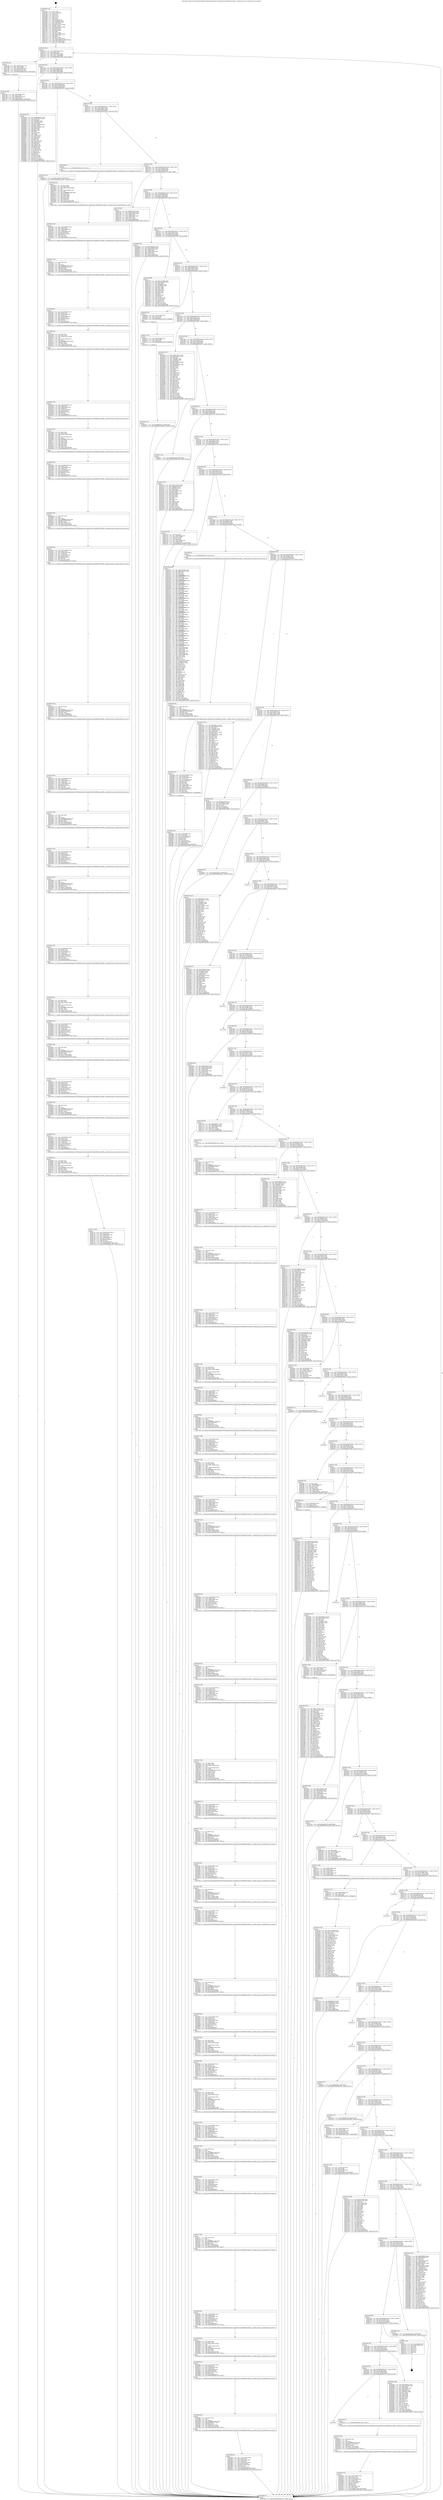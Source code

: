 digraph "0x401bd0" {
  label = "0x401bd0 (/mnt/c/Users/mathe/Desktop/tcc/POCII/binaries/extr_linuxdriversvideofbdevuvesafb.c_uvesafb_setup_var_Final-ollvm.out::main(0))"
  labelloc = "t"
  node[shape=record]

  Entry [label="",width=0.3,height=0.3,shape=circle,fillcolor=black,style=filled]
  "0x401c44" [label="{
     0x401c44 [32]\l
     | [instrs]\l
     &nbsp;&nbsp;0x401c44 \<+6\>: mov -0xb8(%rbp),%eax\l
     &nbsp;&nbsp;0x401c4a \<+2\>: mov %eax,%ecx\l
     &nbsp;&nbsp;0x401c4c \<+6\>: sub $0x84feabca,%ecx\l
     &nbsp;&nbsp;0x401c52 \<+6\>: mov %eax,-0xcc(%rbp)\l
     &nbsp;&nbsp;0x401c58 \<+6\>: mov %ecx,-0xd0(%rbp)\l
     &nbsp;&nbsp;0x401c5e \<+6\>: je 0000000000402789 \<main+0xbb9\>\l
  }"]
  "0x402789" [label="{
     0x402789 [32]\l
     | [instrs]\l
     &nbsp;&nbsp;0x402789 \<+7\>: mov -0x98(%rbp),%rax\l
     &nbsp;&nbsp;0x402790 \<+6\>: movl $0x1,(%rax)\l
     &nbsp;&nbsp;0x402796 \<+7\>: mov -0x98(%rbp),%rax\l
     &nbsp;&nbsp;0x40279d \<+3\>: movslq (%rax),%rax\l
     &nbsp;&nbsp;0x4027a0 \<+4\>: imul $0x70,%rax,%rdi\l
     &nbsp;&nbsp;0x4027a4 \<+5\>: call 0000000000401050 \<malloc@plt\>\l
     | [calls]\l
     &nbsp;&nbsp;0x401050 \{1\} (unknown)\l
  }"]
  "0x401c64" [label="{
     0x401c64 [28]\l
     | [instrs]\l
     &nbsp;&nbsp;0x401c64 \<+5\>: jmp 0000000000401c69 \<main+0x99\>\l
     &nbsp;&nbsp;0x401c69 \<+6\>: mov -0xcc(%rbp),%eax\l
     &nbsp;&nbsp;0x401c6f \<+5\>: sub $0x86cb39f6,%eax\l
     &nbsp;&nbsp;0x401c74 \<+6\>: mov %eax,-0xd4(%rbp)\l
     &nbsp;&nbsp;0x401c7a \<+6\>: je 0000000000403b26 \<main+0x1f56\>\l
  }"]
  Exit [label="",width=0.3,height=0.3,shape=circle,fillcolor=black,style=filled,peripheries=2]
  "0x403b26" [label="{
     0x403b26 [147]\l
     | [instrs]\l
     &nbsp;&nbsp;0x403b26 \<+5\>: mov $0x684b8461,%eax\l
     &nbsp;&nbsp;0x403b2b \<+5\>: mov $0xe5f1c831,%ecx\l
     &nbsp;&nbsp;0x403b30 \<+2\>: mov $0x1,%dl\l
     &nbsp;&nbsp;0x403b32 \<+7\>: mov 0x40606c,%esi\l
     &nbsp;&nbsp;0x403b39 \<+7\>: mov 0x406054,%edi\l
     &nbsp;&nbsp;0x403b40 \<+3\>: mov %esi,%r8d\l
     &nbsp;&nbsp;0x403b43 \<+7\>: sub $0x37e03ab8,%r8d\l
     &nbsp;&nbsp;0x403b4a \<+4\>: sub $0x1,%r8d\l
     &nbsp;&nbsp;0x403b4e \<+7\>: add $0x37e03ab8,%r8d\l
     &nbsp;&nbsp;0x403b55 \<+4\>: imul %r8d,%esi\l
     &nbsp;&nbsp;0x403b59 \<+3\>: and $0x1,%esi\l
     &nbsp;&nbsp;0x403b5c \<+3\>: cmp $0x0,%esi\l
     &nbsp;&nbsp;0x403b5f \<+4\>: sete %r9b\l
     &nbsp;&nbsp;0x403b63 \<+3\>: cmp $0xa,%edi\l
     &nbsp;&nbsp;0x403b66 \<+4\>: setl %r10b\l
     &nbsp;&nbsp;0x403b6a \<+3\>: mov %r9b,%r11b\l
     &nbsp;&nbsp;0x403b6d \<+4\>: xor $0xff,%r11b\l
     &nbsp;&nbsp;0x403b71 \<+3\>: mov %r10b,%bl\l
     &nbsp;&nbsp;0x403b74 \<+3\>: xor $0xff,%bl\l
     &nbsp;&nbsp;0x403b77 \<+3\>: xor $0x1,%dl\l
     &nbsp;&nbsp;0x403b7a \<+3\>: mov %r11b,%r14b\l
     &nbsp;&nbsp;0x403b7d \<+4\>: and $0xff,%r14b\l
     &nbsp;&nbsp;0x403b81 \<+3\>: and %dl,%r9b\l
     &nbsp;&nbsp;0x403b84 \<+3\>: mov %bl,%r15b\l
     &nbsp;&nbsp;0x403b87 \<+4\>: and $0xff,%r15b\l
     &nbsp;&nbsp;0x403b8b \<+3\>: and %dl,%r10b\l
     &nbsp;&nbsp;0x403b8e \<+3\>: or %r9b,%r14b\l
     &nbsp;&nbsp;0x403b91 \<+3\>: or %r10b,%r15b\l
     &nbsp;&nbsp;0x403b94 \<+3\>: xor %r15b,%r14b\l
     &nbsp;&nbsp;0x403b97 \<+3\>: or %bl,%r11b\l
     &nbsp;&nbsp;0x403b9a \<+4\>: xor $0xff,%r11b\l
     &nbsp;&nbsp;0x403b9e \<+3\>: or $0x1,%dl\l
     &nbsp;&nbsp;0x403ba1 \<+3\>: and %dl,%r11b\l
     &nbsp;&nbsp;0x403ba4 \<+3\>: or %r11b,%r14b\l
     &nbsp;&nbsp;0x403ba7 \<+4\>: test $0x1,%r14b\l
     &nbsp;&nbsp;0x403bab \<+3\>: cmovne %ecx,%eax\l
     &nbsp;&nbsp;0x403bae \<+6\>: mov %eax,-0xb8(%rbp)\l
     &nbsp;&nbsp;0x403bb4 \<+5\>: jmp 0000000000403de9 \<main+0x2219\>\l
  }"]
  "0x401c80" [label="{
     0x401c80 [28]\l
     | [instrs]\l
     &nbsp;&nbsp;0x401c80 \<+5\>: jmp 0000000000401c85 \<main+0xb5\>\l
     &nbsp;&nbsp;0x401c85 \<+6\>: mov -0xcc(%rbp),%eax\l
     &nbsp;&nbsp;0x401c8b \<+5\>: sub $0x87b50193,%eax\l
     &nbsp;&nbsp;0x401c90 \<+6\>: mov %eax,-0xd8(%rbp)\l
     &nbsp;&nbsp;0x401c96 \<+6\>: je 00000000004032c9 \<main+0x16f9\>\l
  }"]
  "0x403a26" [label="{
     0x403a26 [15]\l
     | [instrs]\l
     &nbsp;&nbsp;0x403a26 \<+10\>: movl $0xbdb5b250,-0xb8(%rbp)\l
     &nbsp;&nbsp;0x403a30 \<+5\>: jmp 0000000000403de9 \<main+0x2219\>\l
  }"]
  "0x4032c9" [label="{
     0x4032c9 [15]\l
     | [instrs]\l
     &nbsp;&nbsp;0x4032c9 \<+10\>: movl $0x11de8735,-0xb8(%rbp)\l
     &nbsp;&nbsp;0x4032d3 \<+5\>: jmp 0000000000403de9 \<main+0x2219\>\l
  }"]
  "0x401c9c" [label="{
     0x401c9c [28]\l
     | [instrs]\l
     &nbsp;&nbsp;0x401c9c \<+5\>: jmp 0000000000401ca1 \<main+0xd1\>\l
     &nbsp;&nbsp;0x401ca1 \<+6\>: mov -0xcc(%rbp),%eax\l
     &nbsp;&nbsp;0x401ca7 \<+5\>: sub $0x8eda9b75,%eax\l
     &nbsp;&nbsp;0x401cac \<+6\>: mov %eax,-0xdc(%rbp)\l
     &nbsp;&nbsp;0x401cb2 \<+6\>: je 0000000000403358 \<main+0x1788\>\l
  }"]
  "0x403a17" [label="{
     0x403a17 [15]\l
     | [instrs]\l
     &nbsp;&nbsp;0x403a17 \<+4\>: mov -0x50(%rbp),%rax\l
     &nbsp;&nbsp;0x403a1b \<+3\>: mov (%rax),%rax\l
     &nbsp;&nbsp;0x403a1e \<+3\>: mov %rax,%rdi\l
     &nbsp;&nbsp;0x403a21 \<+5\>: call 0000000000401030 \<free@plt\>\l
     | [calls]\l
     &nbsp;&nbsp;0x401030 \{1\} (unknown)\l
  }"]
  "0x403358" [label="{
     0x403358 [5]\l
     | [instrs]\l
     &nbsp;&nbsp;0x403358 \<+5\>: call 0000000000401160 \<next_i\>\l
     | [calls]\l
     &nbsp;&nbsp;0x401160 \{1\} (/mnt/c/Users/mathe/Desktop/tcc/POCII/binaries/extr_linuxdriversvideofbdevuvesafb.c_uvesafb_setup_var_Final-ollvm.out::next_i)\l
  }"]
  "0x401cb8" [label="{
     0x401cb8 [28]\l
     | [instrs]\l
     &nbsp;&nbsp;0x401cb8 \<+5\>: jmp 0000000000401cbd \<main+0xed\>\l
     &nbsp;&nbsp;0x401cbd \<+6\>: mov -0xcc(%rbp),%eax\l
     &nbsp;&nbsp;0x401cc3 \<+5\>: sub $0x9379d39d,%eax\l
     &nbsp;&nbsp;0x401cc8 \<+6\>: mov %eax,-0xe0(%rbp)\l
     &nbsp;&nbsp;0x401cce \<+6\>: je 00000000004027cf \<main+0xbff\>\l
  }"]
  "0x4038e2" [label="{
     0x4038e2 [15]\l
     | [instrs]\l
     &nbsp;&nbsp;0x4038e2 \<+10\>: movl $0xe0287085,-0xb8(%rbp)\l
     &nbsp;&nbsp;0x4038ec \<+5\>: jmp 0000000000403de9 \<main+0x2219\>\l
  }"]
  "0x4027cf" [label="{
     0x4027cf [42]\l
     | [instrs]\l
     &nbsp;&nbsp;0x4027cf \<+5\>: mov $0x9e48ce2b,%eax\l
     &nbsp;&nbsp;0x4027d4 \<+5\>: mov $0xd75e7b56,%ecx\l
     &nbsp;&nbsp;0x4027d9 \<+7\>: mov -0x88(%rbp),%rdx\l
     &nbsp;&nbsp;0x4027e0 \<+2\>: mov (%rdx),%esi\l
     &nbsp;&nbsp;0x4027e2 \<+7\>: mov -0x98(%rbp),%rdx\l
     &nbsp;&nbsp;0x4027e9 \<+2\>: cmp (%rdx),%esi\l
     &nbsp;&nbsp;0x4027eb \<+3\>: cmovl %ecx,%eax\l
     &nbsp;&nbsp;0x4027ee \<+6\>: mov %eax,-0xb8(%rbp)\l
     &nbsp;&nbsp;0x4027f4 \<+5\>: jmp 0000000000403de9 \<main+0x2219\>\l
  }"]
  "0x401cd4" [label="{
     0x401cd4 [28]\l
     | [instrs]\l
     &nbsp;&nbsp;0x401cd4 \<+5\>: jmp 0000000000401cd9 \<main+0x109\>\l
     &nbsp;&nbsp;0x401cd9 \<+6\>: mov -0xcc(%rbp),%eax\l
     &nbsp;&nbsp;0x401cdf \<+5\>: sub $0x9467618f,%eax\l
     &nbsp;&nbsp;0x401ce4 \<+6\>: mov %eax,-0xe4(%rbp)\l
     &nbsp;&nbsp;0x401cea \<+6\>: je 0000000000403004 \<main+0x1434\>\l
  }"]
  "0x4037f4" [label="{
     0x4037f4 [154]\l
     | [instrs]\l
     &nbsp;&nbsp;0x4037f4 \<+5\>: mov $0xc141c906,%ecx\l
     &nbsp;&nbsp;0x4037f9 \<+6\>: mov $0x733297a9,%r8d\l
     &nbsp;&nbsp;0x4037ff \<+3\>: mov $0x1,%r9b\l
     &nbsp;&nbsp;0x403802 \<+3\>: xor %r10d,%r10d\l
     &nbsp;&nbsp;0x403805 \<+4\>: mov -0x40(%rbp),%rax\l
     &nbsp;&nbsp;0x403809 \<+6\>: movl $0x0,(%rax)\l
     &nbsp;&nbsp;0x40380f \<+8\>: mov 0x40606c,%r11d\l
     &nbsp;&nbsp;0x403817 \<+7\>: mov 0x406054,%ebx\l
     &nbsp;&nbsp;0x40381e \<+4\>: sub $0x1,%r10d\l
     &nbsp;&nbsp;0x403822 \<+3\>: mov %r11d,%r14d\l
     &nbsp;&nbsp;0x403825 \<+3\>: add %r10d,%r14d\l
     &nbsp;&nbsp;0x403828 \<+4\>: imul %r14d,%r11d\l
     &nbsp;&nbsp;0x40382c \<+4\>: and $0x1,%r11d\l
     &nbsp;&nbsp;0x403830 \<+4\>: cmp $0x0,%r11d\l
     &nbsp;&nbsp;0x403834 \<+4\>: sete %r15b\l
     &nbsp;&nbsp;0x403838 \<+3\>: cmp $0xa,%ebx\l
     &nbsp;&nbsp;0x40383b \<+4\>: setl %r12b\l
     &nbsp;&nbsp;0x40383f \<+3\>: mov %r15b,%r13b\l
     &nbsp;&nbsp;0x403842 \<+4\>: xor $0xff,%r13b\l
     &nbsp;&nbsp;0x403846 \<+3\>: mov %r12b,%al\l
     &nbsp;&nbsp;0x403849 \<+2\>: xor $0xff,%al\l
     &nbsp;&nbsp;0x40384b \<+4\>: xor $0x0,%r9b\l
     &nbsp;&nbsp;0x40384f \<+3\>: mov %r13b,%dl\l
     &nbsp;&nbsp;0x403852 \<+3\>: and $0x0,%dl\l
     &nbsp;&nbsp;0x403855 \<+3\>: and %r9b,%r15b\l
     &nbsp;&nbsp;0x403858 \<+3\>: mov %al,%sil\l
     &nbsp;&nbsp;0x40385b \<+4\>: and $0x0,%sil\l
     &nbsp;&nbsp;0x40385f \<+3\>: and %r9b,%r12b\l
     &nbsp;&nbsp;0x403862 \<+3\>: or %r15b,%dl\l
     &nbsp;&nbsp;0x403865 \<+3\>: or %r12b,%sil\l
     &nbsp;&nbsp;0x403868 \<+3\>: xor %sil,%dl\l
     &nbsp;&nbsp;0x40386b \<+3\>: or %al,%r13b\l
     &nbsp;&nbsp;0x40386e \<+4\>: xor $0xff,%r13b\l
     &nbsp;&nbsp;0x403872 \<+4\>: or $0x0,%r9b\l
     &nbsp;&nbsp;0x403876 \<+3\>: and %r9b,%r13b\l
     &nbsp;&nbsp;0x403879 \<+3\>: or %r13b,%dl\l
     &nbsp;&nbsp;0x40387c \<+3\>: test $0x1,%dl\l
     &nbsp;&nbsp;0x40387f \<+4\>: cmovne %r8d,%ecx\l
     &nbsp;&nbsp;0x403883 \<+6\>: mov %ecx,-0xb8(%rbp)\l
     &nbsp;&nbsp;0x403889 \<+5\>: jmp 0000000000403de9 \<main+0x2219\>\l
  }"]
  "0x403004" [label="{
     0x403004 [36]\l
     | [instrs]\l
     &nbsp;&nbsp;0x403004 \<+5\>: mov $0xa7958a82,%eax\l
     &nbsp;&nbsp;0x403009 \<+5\>: mov $0x7b09cb49,%ecx\l
     &nbsp;&nbsp;0x40300e \<+4\>: mov -0x60(%rbp),%rdx\l
     &nbsp;&nbsp;0x403012 \<+2\>: mov (%rdx),%esi\l
     &nbsp;&nbsp;0x403014 \<+4\>: mov -0x68(%rbp),%rdx\l
     &nbsp;&nbsp;0x403018 \<+2\>: cmp (%rdx),%esi\l
     &nbsp;&nbsp;0x40301a \<+3\>: cmovl %ecx,%eax\l
     &nbsp;&nbsp;0x40301d \<+6\>: mov %eax,-0xb8(%rbp)\l
     &nbsp;&nbsp;0x403023 \<+5\>: jmp 0000000000403de9 \<main+0x2219\>\l
  }"]
  "0x401cf0" [label="{
     0x401cf0 [28]\l
     | [instrs]\l
     &nbsp;&nbsp;0x401cf0 \<+5\>: jmp 0000000000401cf5 \<main+0x125\>\l
     &nbsp;&nbsp;0x401cf5 \<+6\>: mov -0xcc(%rbp),%eax\l
     &nbsp;&nbsp;0x401cfb \<+5\>: sub $0x98a0cc76,%eax\l
     &nbsp;&nbsp;0x401d00 \<+6\>: mov %eax,-0xe8(%rbp)\l
     &nbsp;&nbsp;0x401d06 \<+6\>: je 000000000040376f \<main+0x1b9f\>\l
  }"]
  "0x4037e2" [label="{
     0x4037e2 [18]\l
     | [instrs]\l
     &nbsp;&nbsp;0x4037e2 \<+7\>: mov -0x90(%rbp),%rax\l
     &nbsp;&nbsp;0x4037e9 \<+3\>: mov (%rax),%rax\l
     &nbsp;&nbsp;0x4037ec \<+3\>: mov %rax,%rdi\l
     &nbsp;&nbsp;0x4037ef \<+5\>: call 0000000000401030 \<free@plt\>\l
     | [calls]\l
     &nbsp;&nbsp;0x401030 \{1\} (unknown)\l
  }"]
  "0x40376f" [label="{
     0x40376f [86]\l
     | [instrs]\l
     &nbsp;&nbsp;0x40376f \<+5\>: mov $0xc141c906,%eax\l
     &nbsp;&nbsp;0x403774 \<+5\>: mov $0x29f42938,%ecx\l
     &nbsp;&nbsp;0x403779 \<+2\>: xor %edx,%edx\l
     &nbsp;&nbsp;0x40377b \<+7\>: mov 0x40606c,%esi\l
     &nbsp;&nbsp;0x403782 \<+7\>: mov 0x406054,%edi\l
     &nbsp;&nbsp;0x403789 \<+3\>: sub $0x1,%edx\l
     &nbsp;&nbsp;0x40378c \<+3\>: mov %esi,%r8d\l
     &nbsp;&nbsp;0x40378f \<+3\>: add %edx,%r8d\l
     &nbsp;&nbsp;0x403792 \<+4\>: imul %r8d,%esi\l
     &nbsp;&nbsp;0x403796 \<+3\>: and $0x1,%esi\l
     &nbsp;&nbsp;0x403799 \<+3\>: cmp $0x0,%esi\l
     &nbsp;&nbsp;0x40379c \<+4\>: sete %r9b\l
     &nbsp;&nbsp;0x4037a0 \<+3\>: cmp $0xa,%edi\l
     &nbsp;&nbsp;0x4037a3 \<+4\>: setl %r10b\l
     &nbsp;&nbsp;0x4037a7 \<+3\>: mov %r9b,%r11b\l
     &nbsp;&nbsp;0x4037aa \<+3\>: and %r10b,%r11b\l
     &nbsp;&nbsp;0x4037ad \<+3\>: xor %r10b,%r9b\l
     &nbsp;&nbsp;0x4037b0 \<+3\>: or %r9b,%r11b\l
     &nbsp;&nbsp;0x4037b3 \<+4\>: test $0x1,%r11b\l
     &nbsp;&nbsp;0x4037b7 \<+3\>: cmovne %ecx,%eax\l
     &nbsp;&nbsp;0x4037ba \<+6\>: mov %eax,-0xb8(%rbp)\l
     &nbsp;&nbsp;0x4037c0 \<+5\>: jmp 0000000000403de9 \<main+0x2219\>\l
  }"]
  "0x401d0c" [label="{
     0x401d0c [28]\l
     | [instrs]\l
     &nbsp;&nbsp;0x401d0c \<+5\>: jmp 0000000000401d11 \<main+0x141\>\l
     &nbsp;&nbsp;0x401d11 \<+6\>: mov -0xcc(%rbp),%eax\l
     &nbsp;&nbsp;0x401d17 \<+5\>: sub $0x99549e78,%eax\l
     &nbsp;&nbsp;0x401d1c \<+6\>: mov %eax,-0xec(%rbp)\l
     &nbsp;&nbsp;0x401d22 \<+6\>: je 0000000000403a08 \<main+0x1e38\>\l
  }"]
  "0x40371c" [label="{
     0x40371c [49]\l
     | [instrs]\l
     &nbsp;&nbsp;0x40371c \<+6\>: mov -0x260(%rbp),%ecx\l
     &nbsp;&nbsp;0x403722 \<+3\>: imul %eax,%ecx\l
     &nbsp;&nbsp;0x403725 \<+4\>: mov -0x50(%rbp),%r8\l
     &nbsp;&nbsp;0x403729 \<+3\>: mov (%r8),%r8\l
     &nbsp;&nbsp;0x40372c \<+4\>: mov -0x48(%rbp),%r9\l
     &nbsp;&nbsp;0x403730 \<+3\>: movslq (%r9),%r9\l
     &nbsp;&nbsp;0x403733 \<+4\>: imul $0x48,%r9,%r9\l
     &nbsp;&nbsp;0x403737 \<+3\>: add %r9,%r8\l
     &nbsp;&nbsp;0x40373a \<+4\>: mov %ecx,0x40(%r8)\l
     &nbsp;&nbsp;0x40373e \<+10\>: movl $0x9f4da561,-0xb8(%rbp)\l
     &nbsp;&nbsp;0x403748 \<+5\>: jmp 0000000000403de9 \<main+0x2219\>\l
  }"]
  "0x403a08" [label="{
     0x403a08 [15]\l
     | [instrs]\l
     &nbsp;&nbsp;0x403a08 \<+4\>: mov -0x78(%rbp),%rax\l
     &nbsp;&nbsp;0x403a0c \<+3\>: mov (%rax),%rax\l
     &nbsp;&nbsp;0x403a0f \<+3\>: mov %rax,%rdi\l
     &nbsp;&nbsp;0x403a12 \<+5\>: call 0000000000401030 \<free@plt\>\l
     | [calls]\l
     &nbsp;&nbsp;0x401030 \{1\} (unknown)\l
  }"]
  "0x401d28" [label="{
     0x401d28 [28]\l
     | [instrs]\l
     &nbsp;&nbsp;0x401d28 \<+5\>: jmp 0000000000401d2d \<main+0x15d\>\l
     &nbsp;&nbsp;0x401d2d \<+6\>: mov -0xcc(%rbp),%eax\l
     &nbsp;&nbsp;0x401d33 \<+5\>: sub $0x9a4a1940,%eax\l
     &nbsp;&nbsp;0x401d38 \<+6\>: mov %eax,-0xf0(%rbp)\l
     &nbsp;&nbsp;0x401d3e \<+6\>: je 000000000040260a \<main+0xa3a\>\l
  }"]
  "0x4036f0" [label="{
     0x4036f0 [44]\l
     | [instrs]\l
     &nbsp;&nbsp;0x4036f0 \<+2\>: xor %ecx,%ecx\l
     &nbsp;&nbsp;0x4036f2 \<+5\>: mov $0x2,%edx\l
     &nbsp;&nbsp;0x4036f7 \<+6\>: mov %edx,-0x25c(%rbp)\l
     &nbsp;&nbsp;0x4036fd \<+1\>: cltd\l
     &nbsp;&nbsp;0x4036fe \<+6\>: mov -0x25c(%rbp),%esi\l
     &nbsp;&nbsp;0x403704 \<+2\>: idiv %esi\l
     &nbsp;&nbsp;0x403706 \<+6\>: imul $0xfffffffe,%edx,%edx\l
     &nbsp;&nbsp;0x40370c \<+3\>: sub $0x1,%ecx\l
     &nbsp;&nbsp;0x40370f \<+2\>: sub %ecx,%edx\l
     &nbsp;&nbsp;0x403711 \<+6\>: mov %edx,-0x260(%rbp)\l
     &nbsp;&nbsp;0x403717 \<+5\>: call 0000000000401160 \<next_i\>\l
     | [calls]\l
     &nbsp;&nbsp;0x401160 \{1\} (/mnt/c/Users/mathe/Desktop/tcc/POCII/binaries/extr_linuxdriversvideofbdevuvesafb.c_uvesafb_setup_var_Final-ollvm.out::next_i)\l
  }"]
  "0x40260a" [label="{
     0x40260a [147]\l
     | [instrs]\l
     &nbsp;&nbsp;0x40260a \<+5\>: mov $0x4679a3c3,%eax\l
     &nbsp;&nbsp;0x40260f \<+5\>: mov $0xf3ae64cc,%ecx\l
     &nbsp;&nbsp;0x402614 \<+2\>: mov $0x1,%dl\l
     &nbsp;&nbsp;0x402616 \<+7\>: mov 0x40606c,%esi\l
     &nbsp;&nbsp;0x40261d \<+7\>: mov 0x406054,%edi\l
     &nbsp;&nbsp;0x402624 \<+3\>: mov %esi,%r8d\l
     &nbsp;&nbsp;0x402627 \<+7\>: add $0x3890b4c6,%r8d\l
     &nbsp;&nbsp;0x40262e \<+4\>: sub $0x1,%r8d\l
     &nbsp;&nbsp;0x402632 \<+7\>: sub $0x3890b4c6,%r8d\l
     &nbsp;&nbsp;0x402639 \<+4\>: imul %r8d,%esi\l
     &nbsp;&nbsp;0x40263d \<+3\>: and $0x1,%esi\l
     &nbsp;&nbsp;0x402640 \<+3\>: cmp $0x0,%esi\l
     &nbsp;&nbsp;0x402643 \<+4\>: sete %r9b\l
     &nbsp;&nbsp;0x402647 \<+3\>: cmp $0xa,%edi\l
     &nbsp;&nbsp;0x40264a \<+4\>: setl %r10b\l
     &nbsp;&nbsp;0x40264e \<+3\>: mov %r9b,%r11b\l
     &nbsp;&nbsp;0x402651 \<+4\>: xor $0xff,%r11b\l
     &nbsp;&nbsp;0x402655 \<+3\>: mov %r10b,%bl\l
     &nbsp;&nbsp;0x402658 \<+3\>: xor $0xff,%bl\l
     &nbsp;&nbsp;0x40265b \<+3\>: xor $0x0,%dl\l
     &nbsp;&nbsp;0x40265e \<+3\>: mov %r11b,%r14b\l
     &nbsp;&nbsp;0x402661 \<+4\>: and $0x0,%r14b\l
     &nbsp;&nbsp;0x402665 \<+3\>: and %dl,%r9b\l
     &nbsp;&nbsp;0x402668 \<+3\>: mov %bl,%r15b\l
     &nbsp;&nbsp;0x40266b \<+4\>: and $0x0,%r15b\l
     &nbsp;&nbsp;0x40266f \<+3\>: and %dl,%r10b\l
     &nbsp;&nbsp;0x402672 \<+3\>: or %r9b,%r14b\l
     &nbsp;&nbsp;0x402675 \<+3\>: or %r10b,%r15b\l
     &nbsp;&nbsp;0x402678 \<+3\>: xor %r15b,%r14b\l
     &nbsp;&nbsp;0x40267b \<+3\>: or %bl,%r11b\l
     &nbsp;&nbsp;0x40267e \<+4\>: xor $0xff,%r11b\l
     &nbsp;&nbsp;0x402682 \<+3\>: or $0x0,%dl\l
     &nbsp;&nbsp;0x402685 \<+3\>: and %dl,%r11b\l
     &nbsp;&nbsp;0x402688 \<+3\>: or %r11b,%r14b\l
     &nbsp;&nbsp;0x40268b \<+4\>: test $0x1,%r14b\l
     &nbsp;&nbsp;0x40268f \<+3\>: cmovne %ecx,%eax\l
     &nbsp;&nbsp;0x402692 \<+6\>: mov %eax,-0xb8(%rbp)\l
     &nbsp;&nbsp;0x402698 \<+5\>: jmp 0000000000403de9 \<main+0x2219\>\l
  }"]
  "0x401d44" [label="{
     0x401d44 [28]\l
     | [instrs]\l
     &nbsp;&nbsp;0x401d44 \<+5\>: jmp 0000000000401d49 \<main+0x179\>\l
     &nbsp;&nbsp;0x401d49 \<+6\>: mov -0xcc(%rbp),%eax\l
     &nbsp;&nbsp;0x401d4f \<+5\>: sub $0x9cce2ba9,%eax\l
     &nbsp;&nbsp;0x401d54 \<+6\>: mov %eax,-0xf4(%rbp)\l
     &nbsp;&nbsp;0x401d5a \<+6\>: je 0000000000403b17 \<main+0x1f47\>\l
  }"]
  "0x4036c6" [label="{
     0x4036c6 [42]\l
     | [instrs]\l
     &nbsp;&nbsp;0x4036c6 \<+6\>: mov -0x258(%rbp),%ecx\l
     &nbsp;&nbsp;0x4036cc \<+3\>: imul %eax,%ecx\l
     &nbsp;&nbsp;0x4036cf \<+3\>: movslq %ecx,%r8\l
     &nbsp;&nbsp;0x4036d2 \<+4\>: mov -0x50(%rbp),%r9\l
     &nbsp;&nbsp;0x4036d6 \<+3\>: mov (%r9),%r9\l
     &nbsp;&nbsp;0x4036d9 \<+4\>: mov -0x48(%rbp),%r10\l
     &nbsp;&nbsp;0x4036dd \<+3\>: movslq (%r10),%r10\l
     &nbsp;&nbsp;0x4036e0 \<+4\>: imul $0x48,%r10,%r10\l
     &nbsp;&nbsp;0x4036e4 \<+3\>: add %r10,%r9\l
     &nbsp;&nbsp;0x4036e7 \<+4\>: mov %r8,0x38(%r9)\l
     &nbsp;&nbsp;0x4036eb \<+5\>: call 0000000000401160 \<next_i\>\l
     | [calls]\l
     &nbsp;&nbsp;0x401160 \{1\} (/mnt/c/Users/mathe/Desktop/tcc/POCII/binaries/extr_linuxdriversvideofbdevuvesafb.c_uvesafb_setup_var_Final-ollvm.out::next_i)\l
  }"]
  "0x403b17" [label="{
     0x403b17 [15]\l
     | [instrs]\l
     &nbsp;&nbsp;0x403b17 \<+10\>: movl $0x86cb39f6,-0xb8(%rbp)\l
     &nbsp;&nbsp;0x403b21 \<+5\>: jmp 0000000000403de9 \<main+0x2219\>\l
  }"]
  "0x401d60" [label="{
     0x401d60 [28]\l
     | [instrs]\l
     &nbsp;&nbsp;0x401d60 \<+5\>: jmp 0000000000401d65 \<main+0x195\>\l
     &nbsp;&nbsp;0x401d65 \<+6\>: mov -0xcc(%rbp),%eax\l
     &nbsp;&nbsp;0x401d6b \<+5\>: sub $0x9e48ce2b,%eax\l
     &nbsp;&nbsp;0x401d70 \<+6\>: mov %eax,-0xf8(%rbp)\l
     &nbsp;&nbsp;0x401d76 \<+6\>: je 0000000000402e1b \<main+0x124b\>\l
  }"]
  "0x40369e" [label="{
     0x40369e [40]\l
     | [instrs]\l
     &nbsp;&nbsp;0x40369e \<+5\>: mov $0x2,%ecx\l
     &nbsp;&nbsp;0x4036a3 \<+1\>: cltd\l
     &nbsp;&nbsp;0x4036a4 \<+2\>: idiv %ecx\l
     &nbsp;&nbsp;0x4036a6 \<+6\>: imul $0xfffffffe,%edx,%ecx\l
     &nbsp;&nbsp;0x4036ac \<+6\>: sub $0x512cdcb8,%ecx\l
     &nbsp;&nbsp;0x4036b2 \<+3\>: add $0x1,%ecx\l
     &nbsp;&nbsp;0x4036b5 \<+6\>: add $0x512cdcb8,%ecx\l
     &nbsp;&nbsp;0x4036bb \<+6\>: mov %ecx,-0x258(%rbp)\l
     &nbsp;&nbsp;0x4036c1 \<+5\>: call 0000000000401160 \<next_i\>\l
     | [calls]\l
     &nbsp;&nbsp;0x401160 \{1\} (/mnt/c/Users/mathe/Desktop/tcc/POCII/binaries/extr_linuxdriversvideofbdevuvesafb.c_uvesafb_setup_var_Final-ollvm.out::next_i)\l
  }"]
  "0x402e1b" [label="{
     0x402e1b [91]\l
     | [instrs]\l
     &nbsp;&nbsp;0x402e1b \<+5\>: mov $0x473570b2,%eax\l
     &nbsp;&nbsp;0x402e20 \<+5\>: mov $0x8ba4636,%ecx\l
     &nbsp;&nbsp;0x402e25 \<+7\>: mov 0x40606c,%edx\l
     &nbsp;&nbsp;0x402e2c \<+7\>: mov 0x406054,%esi\l
     &nbsp;&nbsp;0x402e33 \<+2\>: mov %edx,%edi\l
     &nbsp;&nbsp;0x402e35 \<+6\>: sub $0x44f28f9d,%edi\l
     &nbsp;&nbsp;0x402e3b \<+3\>: sub $0x1,%edi\l
     &nbsp;&nbsp;0x402e3e \<+6\>: add $0x44f28f9d,%edi\l
     &nbsp;&nbsp;0x402e44 \<+3\>: imul %edi,%edx\l
     &nbsp;&nbsp;0x402e47 \<+3\>: and $0x1,%edx\l
     &nbsp;&nbsp;0x402e4a \<+3\>: cmp $0x0,%edx\l
     &nbsp;&nbsp;0x402e4d \<+4\>: sete %r8b\l
     &nbsp;&nbsp;0x402e51 \<+3\>: cmp $0xa,%esi\l
     &nbsp;&nbsp;0x402e54 \<+4\>: setl %r9b\l
     &nbsp;&nbsp;0x402e58 \<+3\>: mov %r8b,%r10b\l
     &nbsp;&nbsp;0x402e5b \<+3\>: and %r9b,%r10b\l
     &nbsp;&nbsp;0x402e5e \<+3\>: xor %r9b,%r8b\l
     &nbsp;&nbsp;0x402e61 \<+3\>: or %r8b,%r10b\l
     &nbsp;&nbsp;0x402e64 \<+4\>: test $0x1,%r10b\l
     &nbsp;&nbsp;0x402e68 \<+3\>: cmovne %ecx,%eax\l
     &nbsp;&nbsp;0x402e6b \<+6\>: mov %eax,-0xb8(%rbp)\l
     &nbsp;&nbsp;0x402e71 \<+5\>: jmp 0000000000403de9 \<main+0x2219\>\l
  }"]
  "0x401d7c" [label="{
     0x401d7c [28]\l
     | [instrs]\l
     &nbsp;&nbsp;0x401d7c \<+5\>: jmp 0000000000401d81 \<main+0x1b1\>\l
     &nbsp;&nbsp;0x401d81 \<+6\>: mov -0xcc(%rbp),%eax\l
     &nbsp;&nbsp;0x401d87 \<+5\>: sub $0x9f4da561,%eax\l
     &nbsp;&nbsp;0x401d8c \<+6\>: mov %eax,-0xfc(%rbp)\l
     &nbsp;&nbsp;0x401d92 \<+6\>: je 000000000040374d \<main+0x1b7d\>\l
  }"]
  "0x403674" [label="{
     0x403674 [42]\l
     | [instrs]\l
     &nbsp;&nbsp;0x403674 \<+6\>: mov -0x254(%rbp),%ecx\l
     &nbsp;&nbsp;0x40367a \<+3\>: imul %eax,%ecx\l
     &nbsp;&nbsp;0x40367d \<+3\>: movslq %ecx,%r8\l
     &nbsp;&nbsp;0x403680 \<+4\>: mov -0x50(%rbp),%r9\l
     &nbsp;&nbsp;0x403684 \<+3\>: mov (%r9),%r9\l
     &nbsp;&nbsp;0x403687 \<+4\>: mov -0x48(%rbp),%r10\l
     &nbsp;&nbsp;0x40368b \<+3\>: movslq (%r10),%r10\l
     &nbsp;&nbsp;0x40368e \<+4\>: imul $0x48,%r10,%r10\l
     &nbsp;&nbsp;0x403692 \<+3\>: add %r10,%r9\l
     &nbsp;&nbsp;0x403695 \<+4\>: mov %r8,0x30(%r9)\l
     &nbsp;&nbsp;0x403699 \<+5\>: call 0000000000401160 \<next_i\>\l
     | [calls]\l
     &nbsp;&nbsp;0x401160 \{1\} (/mnt/c/Users/mathe/Desktop/tcc/POCII/binaries/extr_linuxdriversvideofbdevuvesafb.c_uvesafb_setup_var_Final-ollvm.out::next_i)\l
  }"]
  "0x40374d" [label="{
     0x40374d [34]\l
     | [instrs]\l
     &nbsp;&nbsp;0x40374d \<+2\>: xor %eax,%eax\l
     &nbsp;&nbsp;0x40374f \<+4\>: mov -0x48(%rbp),%rcx\l
     &nbsp;&nbsp;0x403753 \<+2\>: mov (%rcx),%edx\l
     &nbsp;&nbsp;0x403755 \<+3\>: sub $0x1,%eax\l
     &nbsp;&nbsp;0x403758 \<+2\>: sub %eax,%edx\l
     &nbsp;&nbsp;0x40375a \<+4\>: mov -0x48(%rbp),%rcx\l
     &nbsp;&nbsp;0x40375e \<+2\>: mov %edx,(%rcx)\l
     &nbsp;&nbsp;0x403760 \<+10\>: movl $0x3f2767ef,-0xb8(%rbp)\l
     &nbsp;&nbsp;0x40376a \<+5\>: jmp 0000000000403de9 \<main+0x2219\>\l
  }"]
  "0x401d98" [label="{
     0x401d98 [28]\l
     | [instrs]\l
     &nbsp;&nbsp;0x401d98 \<+5\>: jmp 0000000000401d9d \<main+0x1cd\>\l
     &nbsp;&nbsp;0x401d9d \<+6\>: mov -0xcc(%rbp),%eax\l
     &nbsp;&nbsp;0x401da3 \<+5\>: sub $0x9fc2b7de,%eax\l
     &nbsp;&nbsp;0x401da8 \<+6\>: mov %eax,-0x100(%rbp)\l
     &nbsp;&nbsp;0x401dae \<+6\>: je 0000000000402330 \<main+0x760\>\l
  }"]
  "0x40364c" [label="{
     0x40364c [40]\l
     | [instrs]\l
     &nbsp;&nbsp;0x40364c \<+5\>: mov $0x2,%ecx\l
     &nbsp;&nbsp;0x403651 \<+1\>: cltd\l
     &nbsp;&nbsp;0x403652 \<+2\>: idiv %ecx\l
     &nbsp;&nbsp;0x403654 \<+6\>: imul $0xfffffffe,%edx,%ecx\l
     &nbsp;&nbsp;0x40365a \<+6\>: add $0x324295c3,%ecx\l
     &nbsp;&nbsp;0x403660 \<+3\>: add $0x1,%ecx\l
     &nbsp;&nbsp;0x403663 \<+6\>: sub $0x324295c3,%ecx\l
     &nbsp;&nbsp;0x403669 \<+6\>: mov %ecx,-0x254(%rbp)\l
     &nbsp;&nbsp;0x40366f \<+5\>: call 0000000000401160 \<next_i\>\l
     | [calls]\l
     &nbsp;&nbsp;0x401160 \{1\} (/mnt/c/Users/mathe/Desktop/tcc/POCII/binaries/extr_linuxdriversvideofbdevuvesafb.c_uvesafb_setup_var_Final-ollvm.out::next_i)\l
  }"]
  "0x402330" [label="{
     0x402330 [434]\l
     | [instrs]\l
     &nbsp;&nbsp;0x402330 \<+5\>: mov $0xe037b4f8,%eax\l
     &nbsp;&nbsp;0x402335 \<+5\>: mov $0xb2a2bac7,%ecx\l
     &nbsp;&nbsp;0x40233a \<+2\>: mov $0x1,%dl\l
     &nbsp;&nbsp;0x40233c \<+2\>: xor %esi,%esi\l
     &nbsp;&nbsp;0x40233e \<+3\>: mov %rsp,%rdi\l
     &nbsp;&nbsp;0x402341 \<+4\>: add $0xfffffffffffffff0,%rdi\l
     &nbsp;&nbsp;0x402345 \<+3\>: mov %rdi,%rsp\l
     &nbsp;&nbsp;0x402348 \<+7\>: mov %rdi,-0xb0(%rbp)\l
     &nbsp;&nbsp;0x40234f \<+3\>: mov %rsp,%rdi\l
     &nbsp;&nbsp;0x402352 \<+4\>: add $0xfffffffffffffff0,%rdi\l
     &nbsp;&nbsp;0x402356 \<+3\>: mov %rdi,%rsp\l
     &nbsp;&nbsp;0x402359 \<+3\>: mov %rsp,%r8\l
     &nbsp;&nbsp;0x40235c \<+4\>: add $0xfffffffffffffff0,%r8\l
     &nbsp;&nbsp;0x402360 \<+3\>: mov %r8,%rsp\l
     &nbsp;&nbsp;0x402363 \<+7\>: mov %r8,-0xa8(%rbp)\l
     &nbsp;&nbsp;0x40236a \<+3\>: mov %rsp,%r8\l
     &nbsp;&nbsp;0x40236d \<+4\>: add $0xfffffffffffffff0,%r8\l
     &nbsp;&nbsp;0x402371 \<+3\>: mov %r8,%rsp\l
     &nbsp;&nbsp;0x402374 \<+7\>: mov %r8,-0xa0(%rbp)\l
     &nbsp;&nbsp;0x40237b \<+3\>: mov %rsp,%r8\l
     &nbsp;&nbsp;0x40237e \<+4\>: add $0xfffffffffffffff0,%r8\l
     &nbsp;&nbsp;0x402382 \<+3\>: mov %r8,%rsp\l
     &nbsp;&nbsp;0x402385 \<+7\>: mov %r8,-0x98(%rbp)\l
     &nbsp;&nbsp;0x40238c \<+3\>: mov %rsp,%r8\l
     &nbsp;&nbsp;0x40238f \<+4\>: add $0xfffffffffffffff0,%r8\l
     &nbsp;&nbsp;0x402393 \<+3\>: mov %r8,%rsp\l
     &nbsp;&nbsp;0x402396 \<+7\>: mov %r8,-0x90(%rbp)\l
     &nbsp;&nbsp;0x40239d \<+3\>: mov %rsp,%r8\l
     &nbsp;&nbsp;0x4023a0 \<+4\>: add $0xfffffffffffffff0,%r8\l
     &nbsp;&nbsp;0x4023a4 \<+3\>: mov %r8,%rsp\l
     &nbsp;&nbsp;0x4023a7 \<+7\>: mov %r8,-0x88(%rbp)\l
     &nbsp;&nbsp;0x4023ae \<+3\>: mov %rsp,%r8\l
     &nbsp;&nbsp;0x4023b1 \<+4\>: add $0xfffffffffffffff0,%r8\l
     &nbsp;&nbsp;0x4023b5 \<+3\>: mov %r8,%rsp\l
     &nbsp;&nbsp;0x4023b8 \<+4\>: mov %r8,-0x80(%rbp)\l
     &nbsp;&nbsp;0x4023bc \<+3\>: mov %rsp,%r8\l
     &nbsp;&nbsp;0x4023bf \<+4\>: add $0xfffffffffffffff0,%r8\l
     &nbsp;&nbsp;0x4023c3 \<+3\>: mov %r8,%rsp\l
     &nbsp;&nbsp;0x4023c6 \<+4\>: mov %r8,-0x78(%rbp)\l
     &nbsp;&nbsp;0x4023ca \<+3\>: mov %rsp,%r8\l
     &nbsp;&nbsp;0x4023cd \<+4\>: add $0xfffffffffffffff0,%r8\l
     &nbsp;&nbsp;0x4023d1 \<+3\>: mov %r8,%rsp\l
     &nbsp;&nbsp;0x4023d4 \<+4\>: mov %r8,-0x70(%rbp)\l
     &nbsp;&nbsp;0x4023d8 \<+3\>: mov %rsp,%r8\l
     &nbsp;&nbsp;0x4023db \<+4\>: add $0xfffffffffffffff0,%r8\l
     &nbsp;&nbsp;0x4023df \<+3\>: mov %r8,%rsp\l
     &nbsp;&nbsp;0x4023e2 \<+4\>: mov %r8,-0x68(%rbp)\l
     &nbsp;&nbsp;0x4023e6 \<+3\>: mov %rsp,%r8\l
     &nbsp;&nbsp;0x4023e9 \<+4\>: add $0xfffffffffffffff0,%r8\l
     &nbsp;&nbsp;0x4023ed \<+3\>: mov %r8,%rsp\l
     &nbsp;&nbsp;0x4023f0 \<+4\>: mov %r8,-0x60(%rbp)\l
     &nbsp;&nbsp;0x4023f4 \<+3\>: mov %rsp,%r8\l
     &nbsp;&nbsp;0x4023f7 \<+4\>: add $0xfffffffffffffff0,%r8\l
     &nbsp;&nbsp;0x4023fb \<+3\>: mov %r8,%rsp\l
     &nbsp;&nbsp;0x4023fe \<+4\>: mov %r8,-0x58(%rbp)\l
     &nbsp;&nbsp;0x402402 \<+3\>: mov %rsp,%r8\l
     &nbsp;&nbsp;0x402405 \<+4\>: add $0xfffffffffffffff0,%r8\l
     &nbsp;&nbsp;0x402409 \<+3\>: mov %r8,%rsp\l
     &nbsp;&nbsp;0x40240c \<+4\>: mov %r8,-0x50(%rbp)\l
     &nbsp;&nbsp;0x402410 \<+3\>: mov %rsp,%r8\l
     &nbsp;&nbsp;0x402413 \<+4\>: add $0xfffffffffffffff0,%r8\l
     &nbsp;&nbsp;0x402417 \<+3\>: mov %r8,%rsp\l
     &nbsp;&nbsp;0x40241a \<+4\>: mov %r8,-0x48(%rbp)\l
     &nbsp;&nbsp;0x40241e \<+3\>: mov %rsp,%r8\l
     &nbsp;&nbsp;0x402421 \<+4\>: add $0xfffffffffffffff0,%r8\l
     &nbsp;&nbsp;0x402425 \<+3\>: mov %r8,%rsp\l
     &nbsp;&nbsp;0x402428 \<+4\>: mov %r8,-0x40(%rbp)\l
     &nbsp;&nbsp;0x40242c \<+7\>: mov -0xb0(%rbp),%r8\l
     &nbsp;&nbsp;0x402433 \<+7\>: movl $0x0,(%r8)\l
     &nbsp;&nbsp;0x40243a \<+7\>: mov -0xbc(%rbp),%r9d\l
     &nbsp;&nbsp;0x402441 \<+3\>: mov %r9d,(%rdi)\l
     &nbsp;&nbsp;0x402444 \<+7\>: mov -0xa8(%rbp),%r8\l
     &nbsp;&nbsp;0x40244b \<+7\>: mov -0xc8(%rbp),%r10\l
     &nbsp;&nbsp;0x402452 \<+3\>: mov %r10,(%r8)\l
     &nbsp;&nbsp;0x402455 \<+3\>: cmpl $0x2,(%rdi)\l
     &nbsp;&nbsp;0x402458 \<+4\>: setne %r11b\l
     &nbsp;&nbsp;0x40245c \<+4\>: and $0x1,%r11b\l
     &nbsp;&nbsp;0x402460 \<+4\>: mov %r11b,-0x31(%rbp)\l
     &nbsp;&nbsp;0x402464 \<+7\>: mov 0x40606c,%ebx\l
     &nbsp;&nbsp;0x40246b \<+8\>: mov 0x406054,%r14d\l
     &nbsp;&nbsp;0x402473 \<+3\>: sub $0x1,%esi\l
     &nbsp;&nbsp;0x402476 \<+3\>: mov %ebx,%r15d\l
     &nbsp;&nbsp;0x402479 \<+3\>: add %esi,%r15d\l
     &nbsp;&nbsp;0x40247c \<+4\>: imul %r15d,%ebx\l
     &nbsp;&nbsp;0x402480 \<+3\>: and $0x1,%ebx\l
     &nbsp;&nbsp;0x402483 \<+3\>: cmp $0x0,%ebx\l
     &nbsp;&nbsp;0x402486 \<+4\>: sete %r11b\l
     &nbsp;&nbsp;0x40248a \<+4\>: cmp $0xa,%r14d\l
     &nbsp;&nbsp;0x40248e \<+4\>: setl %r12b\l
     &nbsp;&nbsp;0x402492 \<+3\>: mov %r11b,%r13b\l
     &nbsp;&nbsp;0x402495 \<+4\>: xor $0xff,%r13b\l
     &nbsp;&nbsp;0x402499 \<+3\>: mov %r12b,%sil\l
     &nbsp;&nbsp;0x40249c \<+4\>: xor $0xff,%sil\l
     &nbsp;&nbsp;0x4024a0 \<+3\>: xor $0x1,%dl\l
     &nbsp;&nbsp;0x4024a3 \<+3\>: mov %r13b,%dil\l
     &nbsp;&nbsp;0x4024a6 \<+4\>: and $0xff,%dil\l
     &nbsp;&nbsp;0x4024aa \<+3\>: and %dl,%r11b\l
     &nbsp;&nbsp;0x4024ad \<+3\>: mov %sil,%r8b\l
     &nbsp;&nbsp;0x4024b0 \<+4\>: and $0xff,%r8b\l
     &nbsp;&nbsp;0x4024b4 \<+3\>: and %dl,%r12b\l
     &nbsp;&nbsp;0x4024b7 \<+3\>: or %r11b,%dil\l
     &nbsp;&nbsp;0x4024ba \<+3\>: or %r12b,%r8b\l
     &nbsp;&nbsp;0x4024bd \<+3\>: xor %r8b,%dil\l
     &nbsp;&nbsp;0x4024c0 \<+3\>: or %sil,%r13b\l
     &nbsp;&nbsp;0x4024c3 \<+4\>: xor $0xff,%r13b\l
     &nbsp;&nbsp;0x4024c7 \<+3\>: or $0x1,%dl\l
     &nbsp;&nbsp;0x4024ca \<+3\>: and %dl,%r13b\l
     &nbsp;&nbsp;0x4024cd \<+3\>: or %r13b,%dil\l
     &nbsp;&nbsp;0x4024d0 \<+4\>: test $0x1,%dil\l
     &nbsp;&nbsp;0x4024d4 \<+3\>: cmovne %ecx,%eax\l
     &nbsp;&nbsp;0x4024d7 \<+6\>: mov %eax,-0xb8(%rbp)\l
     &nbsp;&nbsp;0x4024dd \<+5\>: jmp 0000000000403de9 \<main+0x2219\>\l
  }"]
  "0x401db4" [label="{
     0x401db4 [28]\l
     | [instrs]\l
     &nbsp;&nbsp;0x401db4 \<+5\>: jmp 0000000000401db9 \<main+0x1e9\>\l
     &nbsp;&nbsp;0x401db9 \<+6\>: mov -0xcc(%rbp),%eax\l
     &nbsp;&nbsp;0x401dbf \<+5\>: sub $0xa4f6f9c9,%eax\l
     &nbsp;&nbsp;0x401dc4 \<+6\>: mov %eax,-0x104(%rbp)\l
     &nbsp;&nbsp;0x401dca \<+6\>: je 0000000000402f68 \<main+0x1398\>\l
  }"]
  "0x403622" [label="{
     0x403622 [42]\l
     | [instrs]\l
     &nbsp;&nbsp;0x403622 \<+6\>: mov -0x250(%rbp),%ecx\l
     &nbsp;&nbsp;0x403628 \<+3\>: imul %eax,%ecx\l
     &nbsp;&nbsp;0x40362b \<+3\>: movslq %ecx,%r8\l
     &nbsp;&nbsp;0x40362e \<+4\>: mov -0x50(%rbp),%r9\l
     &nbsp;&nbsp;0x403632 \<+3\>: mov (%r9),%r9\l
     &nbsp;&nbsp;0x403635 \<+4\>: mov -0x48(%rbp),%r10\l
     &nbsp;&nbsp;0x403639 \<+3\>: movslq (%r10),%r10\l
     &nbsp;&nbsp;0x40363c \<+4\>: imul $0x48,%r10,%r10\l
     &nbsp;&nbsp;0x403640 \<+3\>: add %r10,%r9\l
     &nbsp;&nbsp;0x403643 \<+4\>: mov %r8,0x28(%r9)\l
     &nbsp;&nbsp;0x403647 \<+5\>: call 0000000000401160 \<next_i\>\l
     | [calls]\l
     &nbsp;&nbsp;0x401160 \{1\} (/mnt/c/Users/mathe/Desktop/tcc/POCII/binaries/extr_linuxdriversvideofbdevuvesafb.c_uvesafb_setup_var_Final-ollvm.out::next_i)\l
  }"]
  "0x402f68" [label="{
     0x402f68 [5]\l
     | [instrs]\l
     &nbsp;&nbsp;0x402f68 \<+5\>: call 0000000000401160 \<next_i\>\l
     | [calls]\l
     &nbsp;&nbsp;0x401160 \{1\} (/mnt/c/Users/mathe/Desktop/tcc/POCII/binaries/extr_linuxdriversvideofbdevuvesafb.c_uvesafb_setup_var_Final-ollvm.out::next_i)\l
  }"]
  "0x401dd0" [label="{
     0x401dd0 [28]\l
     | [instrs]\l
     &nbsp;&nbsp;0x401dd0 \<+5\>: jmp 0000000000401dd5 \<main+0x205\>\l
     &nbsp;&nbsp;0x401dd5 \<+6\>: mov -0xcc(%rbp),%eax\l
     &nbsp;&nbsp;0x401ddb \<+5\>: sub $0xa7958a82,%eax\l
     &nbsp;&nbsp;0x401de0 \<+6\>: mov %eax,-0x108(%rbp)\l
     &nbsp;&nbsp;0x401de6 \<+6\>: je 00000000004031a3 \<main+0x15d3\>\l
  }"]
  "0x4035f6" [label="{
     0x4035f6 [44]\l
     | [instrs]\l
     &nbsp;&nbsp;0x4035f6 \<+2\>: xor %ecx,%ecx\l
     &nbsp;&nbsp;0x4035f8 \<+5\>: mov $0x2,%edx\l
     &nbsp;&nbsp;0x4035fd \<+6\>: mov %edx,-0x24c(%rbp)\l
     &nbsp;&nbsp;0x403603 \<+1\>: cltd\l
     &nbsp;&nbsp;0x403604 \<+6\>: mov -0x24c(%rbp),%esi\l
     &nbsp;&nbsp;0x40360a \<+2\>: idiv %esi\l
     &nbsp;&nbsp;0x40360c \<+6\>: imul $0xfffffffe,%edx,%edx\l
     &nbsp;&nbsp;0x403612 \<+3\>: sub $0x1,%ecx\l
     &nbsp;&nbsp;0x403615 \<+2\>: sub %ecx,%edx\l
     &nbsp;&nbsp;0x403617 \<+6\>: mov %edx,-0x250(%rbp)\l
     &nbsp;&nbsp;0x40361d \<+5\>: call 0000000000401160 \<next_i\>\l
     | [calls]\l
     &nbsp;&nbsp;0x401160 \{1\} (/mnt/c/Users/mathe/Desktop/tcc/POCII/binaries/extr_linuxdriversvideofbdevuvesafb.c_uvesafb_setup_var_Final-ollvm.out::next_i)\l
  }"]
  "0x4031a3" [label="{
     0x4031a3 [147]\l
     | [instrs]\l
     &nbsp;&nbsp;0x4031a3 \<+5\>: mov $0xccf8a711,%eax\l
     &nbsp;&nbsp;0x4031a8 \<+5\>: mov $0xb4d76bd1,%ecx\l
     &nbsp;&nbsp;0x4031ad \<+2\>: mov $0x1,%dl\l
     &nbsp;&nbsp;0x4031af \<+7\>: mov 0x40606c,%esi\l
     &nbsp;&nbsp;0x4031b6 \<+7\>: mov 0x406054,%edi\l
     &nbsp;&nbsp;0x4031bd \<+3\>: mov %esi,%r8d\l
     &nbsp;&nbsp;0x4031c0 \<+7\>: sub $0xb9b42761,%r8d\l
     &nbsp;&nbsp;0x4031c7 \<+4\>: sub $0x1,%r8d\l
     &nbsp;&nbsp;0x4031cb \<+7\>: add $0xb9b42761,%r8d\l
     &nbsp;&nbsp;0x4031d2 \<+4\>: imul %r8d,%esi\l
     &nbsp;&nbsp;0x4031d6 \<+3\>: and $0x1,%esi\l
     &nbsp;&nbsp;0x4031d9 \<+3\>: cmp $0x0,%esi\l
     &nbsp;&nbsp;0x4031dc \<+4\>: sete %r9b\l
     &nbsp;&nbsp;0x4031e0 \<+3\>: cmp $0xa,%edi\l
     &nbsp;&nbsp;0x4031e3 \<+4\>: setl %r10b\l
     &nbsp;&nbsp;0x4031e7 \<+3\>: mov %r9b,%r11b\l
     &nbsp;&nbsp;0x4031ea \<+4\>: xor $0xff,%r11b\l
     &nbsp;&nbsp;0x4031ee \<+3\>: mov %r10b,%bl\l
     &nbsp;&nbsp;0x4031f1 \<+3\>: xor $0xff,%bl\l
     &nbsp;&nbsp;0x4031f4 \<+3\>: xor $0x0,%dl\l
     &nbsp;&nbsp;0x4031f7 \<+3\>: mov %r11b,%r14b\l
     &nbsp;&nbsp;0x4031fa \<+4\>: and $0x0,%r14b\l
     &nbsp;&nbsp;0x4031fe \<+3\>: and %dl,%r9b\l
     &nbsp;&nbsp;0x403201 \<+3\>: mov %bl,%r15b\l
     &nbsp;&nbsp;0x403204 \<+4\>: and $0x0,%r15b\l
     &nbsp;&nbsp;0x403208 \<+3\>: and %dl,%r10b\l
     &nbsp;&nbsp;0x40320b \<+3\>: or %r9b,%r14b\l
     &nbsp;&nbsp;0x40320e \<+3\>: or %r10b,%r15b\l
     &nbsp;&nbsp;0x403211 \<+3\>: xor %r15b,%r14b\l
     &nbsp;&nbsp;0x403214 \<+3\>: or %bl,%r11b\l
     &nbsp;&nbsp;0x403217 \<+4\>: xor $0xff,%r11b\l
     &nbsp;&nbsp;0x40321b \<+3\>: or $0x0,%dl\l
     &nbsp;&nbsp;0x40321e \<+3\>: and %dl,%r11b\l
     &nbsp;&nbsp;0x403221 \<+3\>: or %r11b,%r14b\l
     &nbsp;&nbsp;0x403224 \<+4\>: test $0x1,%r14b\l
     &nbsp;&nbsp;0x403228 \<+3\>: cmovne %ecx,%eax\l
     &nbsp;&nbsp;0x40322b \<+6\>: mov %eax,-0xb8(%rbp)\l
     &nbsp;&nbsp;0x403231 \<+5\>: jmp 0000000000403de9 \<main+0x2219\>\l
  }"]
  "0x401dec" [label="{
     0x401dec [28]\l
     | [instrs]\l
     &nbsp;&nbsp;0x401dec \<+5\>: jmp 0000000000401df1 \<main+0x221\>\l
     &nbsp;&nbsp;0x401df1 \<+6\>: mov -0xcc(%rbp),%eax\l
     &nbsp;&nbsp;0x401df7 \<+5\>: sub $0xb2a2bac7,%eax\l
     &nbsp;&nbsp;0x401dfc \<+6\>: mov %eax,-0x10c(%rbp)\l
     &nbsp;&nbsp;0x401e02 \<+6\>: je 00000000004024e2 \<main+0x912\>\l
  }"]
  "0x4035cc" [label="{
     0x4035cc [42]\l
     | [instrs]\l
     &nbsp;&nbsp;0x4035cc \<+6\>: mov -0x248(%rbp),%ecx\l
     &nbsp;&nbsp;0x4035d2 \<+3\>: imul %eax,%ecx\l
     &nbsp;&nbsp;0x4035d5 \<+3\>: movslq %ecx,%r8\l
     &nbsp;&nbsp;0x4035d8 \<+4\>: mov -0x50(%rbp),%r9\l
     &nbsp;&nbsp;0x4035dc \<+3\>: mov (%r9),%r9\l
     &nbsp;&nbsp;0x4035df \<+4\>: mov -0x48(%rbp),%r10\l
     &nbsp;&nbsp;0x4035e3 \<+3\>: movslq (%r10),%r10\l
     &nbsp;&nbsp;0x4035e6 \<+4\>: imul $0x48,%r10,%r10\l
     &nbsp;&nbsp;0x4035ea \<+3\>: add %r10,%r9\l
     &nbsp;&nbsp;0x4035ed \<+4\>: mov %r8,0x20(%r9)\l
     &nbsp;&nbsp;0x4035f1 \<+5\>: call 0000000000401160 \<next_i\>\l
     | [calls]\l
     &nbsp;&nbsp;0x401160 \{1\} (/mnt/c/Users/mathe/Desktop/tcc/POCII/binaries/extr_linuxdriversvideofbdevuvesafb.c_uvesafb_setup_var_Final-ollvm.out::next_i)\l
  }"]
  "0x4024e2" [label="{
     0x4024e2 [30]\l
     | [instrs]\l
     &nbsp;&nbsp;0x4024e2 \<+5\>: mov $0x9a4a1940,%eax\l
     &nbsp;&nbsp;0x4024e7 \<+5\>: mov $0x35f0675f,%ecx\l
     &nbsp;&nbsp;0x4024ec \<+3\>: mov -0x31(%rbp),%dl\l
     &nbsp;&nbsp;0x4024ef \<+3\>: test $0x1,%dl\l
     &nbsp;&nbsp;0x4024f2 \<+3\>: cmovne %ecx,%eax\l
     &nbsp;&nbsp;0x4024f5 \<+6\>: mov %eax,-0xb8(%rbp)\l
     &nbsp;&nbsp;0x4024fb \<+5\>: jmp 0000000000403de9 \<main+0x2219\>\l
  }"]
  "0x401e08" [label="{
     0x401e08 [28]\l
     | [instrs]\l
     &nbsp;&nbsp;0x401e08 \<+5\>: jmp 0000000000401e0d \<main+0x23d\>\l
     &nbsp;&nbsp;0x401e0d \<+6\>: mov -0xcc(%rbp),%eax\l
     &nbsp;&nbsp;0x401e13 \<+5\>: sub $0xb46c8fbf,%eax\l
     &nbsp;&nbsp;0x401e18 \<+6\>: mov %eax,-0x110(%rbp)\l
     &nbsp;&nbsp;0x401e1e \<+6\>: je 00000000004039f9 \<main+0x1e29\>\l
  }"]
  "0x4035a4" [label="{
     0x4035a4 [40]\l
     | [instrs]\l
     &nbsp;&nbsp;0x4035a4 \<+5\>: mov $0x2,%ecx\l
     &nbsp;&nbsp;0x4035a9 \<+1\>: cltd\l
     &nbsp;&nbsp;0x4035aa \<+2\>: idiv %ecx\l
     &nbsp;&nbsp;0x4035ac \<+6\>: imul $0xfffffffe,%edx,%ecx\l
     &nbsp;&nbsp;0x4035b2 \<+6\>: add $0xdac71daa,%ecx\l
     &nbsp;&nbsp;0x4035b8 \<+3\>: add $0x1,%ecx\l
     &nbsp;&nbsp;0x4035bb \<+6\>: sub $0xdac71daa,%ecx\l
     &nbsp;&nbsp;0x4035c1 \<+6\>: mov %ecx,-0x248(%rbp)\l
     &nbsp;&nbsp;0x4035c7 \<+5\>: call 0000000000401160 \<next_i\>\l
     | [calls]\l
     &nbsp;&nbsp;0x401160 \{1\} (/mnt/c/Users/mathe/Desktop/tcc/POCII/binaries/extr_linuxdriversvideofbdevuvesafb.c_uvesafb_setup_var_Final-ollvm.out::next_i)\l
  }"]
  "0x4039f9" [label="{
     0x4039f9 [15]\l
     | [instrs]\l
     &nbsp;&nbsp;0x4039f9 \<+10\>: movl $0xcbb10a59,-0xb8(%rbp)\l
     &nbsp;&nbsp;0x403a03 \<+5\>: jmp 0000000000403de9 \<main+0x2219\>\l
  }"]
  "0x401e24" [label="{
     0x401e24 [28]\l
     | [instrs]\l
     &nbsp;&nbsp;0x401e24 \<+5\>: jmp 0000000000401e29 \<main+0x259\>\l
     &nbsp;&nbsp;0x401e29 \<+6\>: mov -0xcc(%rbp),%eax\l
     &nbsp;&nbsp;0x401e2f \<+5\>: sub $0xb4d76bd1,%eax\l
     &nbsp;&nbsp;0x401e34 \<+6\>: mov %eax,-0x114(%rbp)\l
     &nbsp;&nbsp;0x401e3a \<+6\>: je 0000000000403236 \<main+0x1666\>\l
  }"]
  "0x40357a" [label="{
     0x40357a [42]\l
     | [instrs]\l
     &nbsp;&nbsp;0x40357a \<+6\>: mov -0x244(%rbp),%ecx\l
     &nbsp;&nbsp;0x403580 \<+3\>: imul %eax,%ecx\l
     &nbsp;&nbsp;0x403583 \<+3\>: movslq %ecx,%r8\l
     &nbsp;&nbsp;0x403586 \<+4\>: mov -0x50(%rbp),%r9\l
     &nbsp;&nbsp;0x40358a \<+3\>: mov (%r9),%r9\l
     &nbsp;&nbsp;0x40358d \<+4\>: mov -0x48(%rbp),%r10\l
     &nbsp;&nbsp;0x403591 \<+3\>: movslq (%r10),%r10\l
     &nbsp;&nbsp;0x403594 \<+4\>: imul $0x48,%r10,%r10\l
     &nbsp;&nbsp;0x403598 \<+3\>: add %r10,%r9\l
     &nbsp;&nbsp;0x40359b \<+4\>: mov %r8,0x18(%r9)\l
     &nbsp;&nbsp;0x40359f \<+5\>: call 0000000000401160 \<next_i\>\l
     | [calls]\l
     &nbsp;&nbsp;0x401160 \{1\} (/mnt/c/Users/mathe/Desktop/tcc/POCII/binaries/extr_linuxdriversvideofbdevuvesafb.c_uvesafb_setup_var_Final-ollvm.out::next_i)\l
  }"]
  "0x403236" [label="{
     0x403236 [147]\l
     | [instrs]\l
     &nbsp;&nbsp;0x403236 \<+5\>: mov $0xccf8a711,%eax\l
     &nbsp;&nbsp;0x40323b \<+5\>: mov $0x87b50193,%ecx\l
     &nbsp;&nbsp;0x403240 \<+2\>: mov $0x1,%dl\l
     &nbsp;&nbsp;0x403242 \<+7\>: mov 0x40606c,%esi\l
     &nbsp;&nbsp;0x403249 \<+7\>: mov 0x406054,%edi\l
     &nbsp;&nbsp;0x403250 \<+3\>: mov %esi,%r8d\l
     &nbsp;&nbsp;0x403253 \<+7\>: add $0x371b5ec1,%r8d\l
     &nbsp;&nbsp;0x40325a \<+4\>: sub $0x1,%r8d\l
     &nbsp;&nbsp;0x40325e \<+7\>: sub $0x371b5ec1,%r8d\l
     &nbsp;&nbsp;0x403265 \<+4\>: imul %r8d,%esi\l
     &nbsp;&nbsp;0x403269 \<+3\>: and $0x1,%esi\l
     &nbsp;&nbsp;0x40326c \<+3\>: cmp $0x0,%esi\l
     &nbsp;&nbsp;0x40326f \<+4\>: sete %r9b\l
     &nbsp;&nbsp;0x403273 \<+3\>: cmp $0xa,%edi\l
     &nbsp;&nbsp;0x403276 \<+4\>: setl %r10b\l
     &nbsp;&nbsp;0x40327a \<+3\>: mov %r9b,%r11b\l
     &nbsp;&nbsp;0x40327d \<+4\>: xor $0xff,%r11b\l
     &nbsp;&nbsp;0x403281 \<+3\>: mov %r10b,%bl\l
     &nbsp;&nbsp;0x403284 \<+3\>: xor $0xff,%bl\l
     &nbsp;&nbsp;0x403287 \<+3\>: xor $0x1,%dl\l
     &nbsp;&nbsp;0x40328a \<+3\>: mov %r11b,%r14b\l
     &nbsp;&nbsp;0x40328d \<+4\>: and $0xff,%r14b\l
     &nbsp;&nbsp;0x403291 \<+3\>: and %dl,%r9b\l
     &nbsp;&nbsp;0x403294 \<+3\>: mov %bl,%r15b\l
     &nbsp;&nbsp;0x403297 \<+4\>: and $0xff,%r15b\l
     &nbsp;&nbsp;0x40329b \<+3\>: and %dl,%r10b\l
     &nbsp;&nbsp;0x40329e \<+3\>: or %r9b,%r14b\l
     &nbsp;&nbsp;0x4032a1 \<+3\>: or %r10b,%r15b\l
     &nbsp;&nbsp;0x4032a4 \<+3\>: xor %r15b,%r14b\l
     &nbsp;&nbsp;0x4032a7 \<+3\>: or %bl,%r11b\l
     &nbsp;&nbsp;0x4032aa \<+4\>: xor $0xff,%r11b\l
     &nbsp;&nbsp;0x4032ae \<+3\>: or $0x1,%dl\l
     &nbsp;&nbsp;0x4032b1 \<+3\>: and %dl,%r11b\l
     &nbsp;&nbsp;0x4032b4 \<+3\>: or %r11b,%r14b\l
     &nbsp;&nbsp;0x4032b7 \<+4\>: test $0x1,%r14b\l
     &nbsp;&nbsp;0x4032bb \<+3\>: cmovne %ecx,%eax\l
     &nbsp;&nbsp;0x4032be \<+6\>: mov %eax,-0xb8(%rbp)\l
     &nbsp;&nbsp;0x4032c4 \<+5\>: jmp 0000000000403de9 \<main+0x2219\>\l
  }"]
  "0x401e40" [label="{
     0x401e40 [28]\l
     | [instrs]\l
     &nbsp;&nbsp;0x401e40 \<+5\>: jmp 0000000000401e45 \<main+0x275\>\l
     &nbsp;&nbsp;0x401e45 \<+6\>: mov -0xcc(%rbp),%eax\l
     &nbsp;&nbsp;0x401e4b \<+5\>: sub $0xbbc6d3f4,%eax\l
     &nbsp;&nbsp;0x401e50 \<+6\>: mov %eax,-0x118(%rbp)\l
     &nbsp;&nbsp;0x401e56 \<+6\>: je 0000000000403c73 \<main+0x20a3\>\l
  }"]
  "0x403552" [label="{
     0x403552 [40]\l
     | [instrs]\l
     &nbsp;&nbsp;0x403552 \<+5\>: mov $0x2,%ecx\l
     &nbsp;&nbsp;0x403557 \<+1\>: cltd\l
     &nbsp;&nbsp;0x403558 \<+2\>: idiv %ecx\l
     &nbsp;&nbsp;0x40355a \<+6\>: imul $0xfffffffe,%edx,%ecx\l
     &nbsp;&nbsp;0x403560 \<+6\>: sub $0x52db3646,%ecx\l
     &nbsp;&nbsp;0x403566 \<+3\>: add $0x1,%ecx\l
     &nbsp;&nbsp;0x403569 \<+6\>: add $0x52db3646,%ecx\l
     &nbsp;&nbsp;0x40356f \<+6\>: mov %ecx,-0x244(%rbp)\l
     &nbsp;&nbsp;0x403575 \<+5\>: call 0000000000401160 \<next_i\>\l
     | [calls]\l
     &nbsp;&nbsp;0x401160 \{1\} (/mnt/c/Users/mathe/Desktop/tcc/POCII/binaries/extr_linuxdriversvideofbdevuvesafb.c_uvesafb_setup_var_Final-ollvm.out::next_i)\l
  }"]
  "0x403c73" [label="{
     0x403c73\l
  }", style=dashed]
  "0x401e5c" [label="{
     0x401e5c [28]\l
     | [instrs]\l
     &nbsp;&nbsp;0x401e5c \<+5\>: jmp 0000000000401e61 \<main+0x291\>\l
     &nbsp;&nbsp;0x401e61 \<+6\>: mov -0xcc(%rbp),%eax\l
     &nbsp;&nbsp;0x401e67 \<+5\>: sub $0xbdb5b250,%eax\l
     &nbsp;&nbsp;0x401e6c \<+6\>: mov %eax,-0x11c(%rbp)\l
     &nbsp;&nbsp;0x401e72 \<+6\>: je 0000000000403a58 \<main+0x1e88\>\l
  }"]
  "0x40352b" [label="{
     0x40352b [39]\l
     | [instrs]\l
     &nbsp;&nbsp;0x40352b \<+6\>: mov -0x240(%rbp),%ecx\l
     &nbsp;&nbsp;0x403531 \<+3\>: imul %eax,%ecx\l
     &nbsp;&nbsp;0x403534 \<+4\>: mov -0x50(%rbp),%r8\l
     &nbsp;&nbsp;0x403538 \<+3\>: mov (%r8),%r8\l
     &nbsp;&nbsp;0x40353b \<+4\>: mov -0x48(%rbp),%r9\l
     &nbsp;&nbsp;0x40353f \<+3\>: movslq (%r9),%r9\l
     &nbsp;&nbsp;0x403542 \<+4\>: imul $0x48,%r9,%r9\l
     &nbsp;&nbsp;0x403546 \<+3\>: add %r9,%r8\l
     &nbsp;&nbsp;0x403549 \<+4\>: mov %ecx,0x14(%r8)\l
     &nbsp;&nbsp;0x40354d \<+5\>: call 0000000000401160 \<next_i\>\l
     | [calls]\l
     &nbsp;&nbsp;0x401160 \{1\} (/mnt/c/Users/mathe/Desktop/tcc/POCII/binaries/extr_linuxdriversvideofbdevuvesafb.c_uvesafb_setup_var_Final-ollvm.out::next_i)\l
  }"]
  "0x403a58" [label="{
     0x403a58 [91]\l
     | [instrs]\l
     &nbsp;&nbsp;0x403a58 \<+5\>: mov $0x1886aac6,%eax\l
     &nbsp;&nbsp;0x403a5d \<+5\>: mov $0x7a0ace59,%ecx\l
     &nbsp;&nbsp;0x403a62 \<+7\>: mov 0x40606c,%edx\l
     &nbsp;&nbsp;0x403a69 \<+7\>: mov 0x406054,%esi\l
     &nbsp;&nbsp;0x403a70 \<+2\>: mov %edx,%edi\l
     &nbsp;&nbsp;0x403a72 \<+6\>: sub $0xfd98025a,%edi\l
     &nbsp;&nbsp;0x403a78 \<+3\>: sub $0x1,%edi\l
     &nbsp;&nbsp;0x403a7b \<+6\>: add $0xfd98025a,%edi\l
     &nbsp;&nbsp;0x403a81 \<+3\>: imul %edi,%edx\l
     &nbsp;&nbsp;0x403a84 \<+3\>: and $0x1,%edx\l
     &nbsp;&nbsp;0x403a87 \<+3\>: cmp $0x0,%edx\l
     &nbsp;&nbsp;0x403a8a \<+4\>: sete %r8b\l
     &nbsp;&nbsp;0x403a8e \<+3\>: cmp $0xa,%esi\l
     &nbsp;&nbsp;0x403a91 \<+4\>: setl %r9b\l
     &nbsp;&nbsp;0x403a95 \<+3\>: mov %r8b,%r10b\l
     &nbsp;&nbsp;0x403a98 \<+3\>: and %r9b,%r10b\l
     &nbsp;&nbsp;0x403a9b \<+3\>: xor %r9b,%r8b\l
     &nbsp;&nbsp;0x403a9e \<+3\>: or %r8b,%r10b\l
     &nbsp;&nbsp;0x403aa1 \<+4\>: test $0x1,%r10b\l
     &nbsp;&nbsp;0x403aa5 \<+3\>: cmovne %ecx,%eax\l
     &nbsp;&nbsp;0x403aa8 \<+6\>: mov %eax,-0xb8(%rbp)\l
     &nbsp;&nbsp;0x403aae \<+5\>: jmp 0000000000403de9 \<main+0x2219\>\l
  }"]
  "0x401e78" [label="{
     0x401e78 [28]\l
     | [instrs]\l
     &nbsp;&nbsp;0x401e78 \<+5\>: jmp 0000000000401e7d \<main+0x2ad\>\l
     &nbsp;&nbsp;0x401e7d \<+6\>: mov -0xcc(%rbp),%eax\l
     &nbsp;&nbsp;0x401e83 \<+5\>: sub $0xc141c906,%eax\l
     &nbsp;&nbsp;0x401e88 \<+6\>: mov %eax,-0x120(%rbp)\l
     &nbsp;&nbsp;0x401e8e \<+6\>: je 0000000000403d43 \<main+0x2173\>\l
  }"]
  "0x403503" [label="{
     0x403503 [40]\l
     | [instrs]\l
     &nbsp;&nbsp;0x403503 \<+5\>: mov $0x2,%ecx\l
     &nbsp;&nbsp;0x403508 \<+1\>: cltd\l
     &nbsp;&nbsp;0x403509 \<+2\>: idiv %ecx\l
     &nbsp;&nbsp;0x40350b \<+6\>: imul $0xfffffffe,%edx,%ecx\l
     &nbsp;&nbsp;0x403511 \<+6\>: add $0x91e70fdf,%ecx\l
     &nbsp;&nbsp;0x403517 \<+3\>: add $0x1,%ecx\l
     &nbsp;&nbsp;0x40351a \<+6\>: sub $0x91e70fdf,%ecx\l
     &nbsp;&nbsp;0x403520 \<+6\>: mov %ecx,-0x240(%rbp)\l
     &nbsp;&nbsp;0x403526 \<+5\>: call 0000000000401160 \<next_i\>\l
     | [calls]\l
     &nbsp;&nbsp;0x401160 \{1\} (/mnt/c/Users/mathe/Desktop/tcc/POCII/binaries/extr_linuxdriversvideofbdevuvesafb.c_uvesafb_setup_var_Final-ollvm.out::next_i)\l
  }"]
  "0x403d43" [label="{
     0x403d43\l
  }", style=dashed]
  "0x401e94" [label="{
     0x401e94 [28]\l
     | [instrs]\l
     &nbsp;&nbsp;0x401e94 \<+5\>: jmp 0000000000401e99 \<main+0x2c9\>\l
     &nbsp;&nbsp;0x401e99 \<+6\>: mov -0xcc(%rbp),%eax\l
     &nbsp;&nbsp;0x401e9f \<+5\>: sub $0xc5a5add7,%eax\l
     &nbsp;&nbsp;0x401ea4 \<+6\>: mov %eax,-0x124(%rbp)\l
     &nbsp;&nbsp;0x401eaa \<+6\>: je 00000000004025fb \<main+0xa2b\>\l
  }"]
  "0x4034dc" [label="{
     0x4034dc [39]\l
     | [instrs]\l
     &nbsp;&nbsp;0x4034dc \<+6\>: mov -0x23c(%rbp),%ecx\l
     &nbsp;&nbsp;0x4034e2 \<+3\>: imul %eax,%ecx\l
     &nbsp;&nbsp;0x4034e5 \<+4\>: mov -0x50(%rbp),%r8\l
     &nbsp;&nbsp;0x4034e9 \<+3\>: mov (%r8),%r8\l
     &nbsp;&nbsp;0x4034ec \<+4\>: mov -0x48(%rbp),%r9\l
     &nbsp;&nbsp;0x4034f0 \<+3\>: movslq (%r9),%r9\l
     &nbsp;&nbsp;0x4034f3 \<+4\>: imul $0x48,%r9,%r9\l
     &nbsp;&nbsp;0x4034f7 \<+3\>: add %r9,%r8\l
     &nbsp;&nbsp;0x4034fa \<+4\>: mov %ecx,0x10(%r8)\l
     &nbsp;&nbsp;0x4034fe \<+5\>: call 0000000000401160 \<next_i\>\l
     | [calls]\l
     &nbsp;&nbsp;0x401160 \{1\} (/mnt/c/Users/mathe/Desktop/tcc/POCII/binaries/extr_linuxdriversvideofbdevuvesafb.c_uvesafb_setup_var_Final-ollvm.out::next_i)\l
  }"]
  "0x4025fb" [label="{
     0x4025fb\l
  }", style=dashed]
  "0x401eb0" [label="{
     0x401eb0 [28]\l
     | [instrs]\l
     &nbsp;&nbsp;0x401eb0 \<+5\>: jmp 0000000000401eb5 \<main+0x2e5\>\l
     &nbsp;&nbsp;0x401eb5 \<+6\>: mov -0xcc(%rbp),%eax\l
     &nbsp;&nbsp;0x401ebb \<+5\>: sub $0xcbb10a59,%eax\l
     &nbsp;&nbsp;0x401ec0 \<+6\>: mov %eax,-0x128(%rbp)\l
     &nbsp;&nbsp;0x401ec6 \<+6\>: je 000000000040389d \<main+0x1ccd\>\l
  }"]
  "0x4034b4" [label="{
     0x4034b4 [40]\l
     | [instrs]\l
     &nbsp;&nbsp;0x4034b4 \<+5\>: mov $0x2,%ecx\l
     &nbsp;&nbsp;0x4034b9 \<+1\>: cltd\l
     &nbsp;&nbsp;0x4034ba \<+2\>: idiv %ecx\l
     &nbsp;&nbsp;0x4034bc \<+6\>: imul $0xfffffffe,%edx,%ecx\l
     &nbsp;&nbsp;0x4034c2 \<+6\>: add $0x13ecf0cf,%ecx\l
     &nbsp;&nbsp;0x4034c8 \<+3\>: add $0x1,%ecx\l
     &nbsp;&nbsp;0x4034cb \<+6\>: sub $0x13ecf0cf,%ecx\l
     &nbsp;&nbsp;0x4034d1 \<+6\>: mov %ecx,-0x23c(%rbp)\l
     &nbsp;&nbsp;0x4034d7 \<+5\>: call 0000000000401160 \<next_i\>\l
     | [calls]\l
     &nbsp;&nbsp;0x401160 \{1\} (/mnt/c/Users/mathe/Desktop/tcc/POCII/binaries/extr_linuxdriversvideofbdevuvesafb.c_uvesafb_setup_var_Final-ollvm.out::next_i)\l
  }"]
  "0x40389d" [label="{
     0x40389d [36]\l
     | [instrs]\l
     &nbsp;&nbsp;0x40389d \<+5\>: mov $0x99549e78,%eax\l
     &nbsp;&nbsp;0x4038a2 \<+5\>: mov $0xe957092d,%ecx\l
     &nbsp;&nbsp;0x4038a7 \<+4\>: mov -0x40(%rbp),%rdx\l
     &nbsp;&nbsp;0x4038ab \<+2\>: mov (%rdx),%esi\l
     &nbsp;&nbsp;0x4038ad \<+4\>: mov -0x80(%rbp),%rdx\l
     &nbsp;&nbsp;0x4038b1 \<+2\>: cmp (%rdx),%esi\l
     &nbsp;&nbsp;0x4038b3 \<+3\>: cmovl %ecx,%eax\l
     &nbsp;&nbsp;0x4038b6 \<+6\>: mov %eax,-0xb8(%rbp)\l
     &nbsp;&nbsp;0x4038bc \<+5\>: jmp 0000000000403de9 \<main+0x2219\>\l
  }"]
  "0x401ecc" [label="{
     0x401ecc [28]\l
     | [instrs]\l
     &nbsp;&nbsp;0x401ecc \<+5\>: jmp 0000000000401ed1 \<main+0x301\>\l
     &nbsp;&nbsp;0x401ed1 \<+6\>: mov -0xcc(%rbp),%eax\l
     &nbsp;&nbsp;0x401ed7 \<+5\>: sub $0xccf8a711,%eax\l
     &nbsp;&nbsp;0x401edc \<+6\>: mov %eax,-0x12c(%rbp)\l
     &nbsp;&nbsp;0x401ee2 \<+6\>: je 0000000000403d34 \<main+0x2164\>\l
  }"]
  "0x40348d" [label="{
     0x40348d [39]\l
     | [instrs]\l
     &nbsp;&nbsp;0x40348d \<+6\>: mov -0x238(%rbp),%ecx\l
     &nbsp;&nbsp;0x403493 \<+3\>: imul %eax,%ecx\l
     &nbsp;&nbsp;0x403496 \<+4\>: mov -0x50(%rbp),%r8\l
     &nbsp;&nbsp;0x40349a \<+3\>: mov (%r8),%r8\l
     &nbsp;&nbsp;0x40349d \<+4\>: mov -0x48(%rbp),%r9\l
     &nbsp;&nbsp;0x4034a1 \<+3\>: movslq (%r9),%r9\l
     &nbsp;&nbsp;0x4034a4 \<+4\>: imul $0x48,%r9,%r9\l
     &nbsp;&nbsp;0x4034a8 \<+3\>: add %r9,%r8\l
     &nbsp;&nbsp;0x4034ab \<+4\>: mov %ecx,0xc(%r8)\l
     &nbsp;&nbsp;0x4034af \<+5\>: call 0000000000401160 \<next_i\>\l
     | [calls]\l
     &nbsp;&nbsp;0x401160 \{1\} (/mnt/c/Users/mathe/Desktop/tcc/POCII/binaries/extr_linuxdriversvideofbdevuvesafb.c_uvesafb_setup_var_Final-ollvm.out::next_i)\l
  }"]
  "0x403d34" [label="{
     0x403d34\l
  }", style=dashed]
  "0x401ee8" [label="{
     0x401ee8 [28]\l
     | [instrs]\l
     &nbsp;&nbsp;0x401ee8 \<+5\>: jmp 0000000000401eed \<main+0x31d\>\l
     &nbsp;&nbsp;0x401eed \<+6\>: mov -0xcc(%rbp),%eax\l
     &nbsp;&nbsp;0x401ef3 \<+5\>: sub $0xd4e05710,%eax\l
     &nbsp;&nbsp;0x401ef8 \<+6\>: mov %eax,-0x130(%rbp)\l
     &nbsp;&nbsp;0x401efe \<+6\>: je 000000000040276b \<main+0xb9b\>\l
  }"]
  "0x403459" [label="{
     0x403459 [52]\l
     | [instrs]\l
     &nbsp;&nbsp;0x403459 \<+2\>: xor %ecx,%ecx\l
     &nbsp;&nbsp;0x40345b \<+5\>: mov $0x2,%edx\l
     &nbsp;&nbsp;0x403460 \<+6\>: mov %edx,-0x234(%rbp)\l
     &nbsp;&nbsp;0x403466 \<+1\>: cltd\l
     &nbsp;&nbsp;0x403467 \<+6\>: mov -0x234(%rbp),%esi\l
     &nbsp;&nbsp;0x40346d \<+2\>: idiv %esi\l
     &nbsp;&nbsp;0x40346f \<+6\>: imul $0xfffffffe,%edx,%edx\l
     &nbsp;&nbsp;0x403475 \<+2\>: mov %ecx,%edi\l
     &nbsp;&nbsp;0x403477 \<+2\>: sub %edx,%edi\l
     &nbsp;&nbsp;0x403479 \<+2\>: mov %ecx,%edx\l
     &nbsp;&nbsp;0x40347b \<+3\>: sub $0x1,%edx\l
     &nbsp;&nbsp;0x40347e \<+2\>: add %edx,%edi\l
     &nbsp;&nbsp;0x403480 \<+2\>: sub %edi,%ecx\l
     &nbsp;&nbsp;0x403482 \<+6\>: mov %ecx,-0x238(%rbp)\l
     &nbsp;&nbsp;0x403488 \<+5\>: call 0000000000401160 \<next_i\>\l
     | [calls]\l
     &nbsp;&nbsp;0x401160 \{1\} (/mnt/c/Users/mathe/Desktop/tcc/POCII/binaries/extr_linuxdriversvideofbdevuvesafb.c_uvesafb_setup_var_Final-ollvm.out::next_i)\l
  }"]
  "0x40276b" [label="{
     0x40276b [30]\l
     | [instrs]\l
     &nbsp;&nbsp;0x40276b \<+5\>: mov $0xe9640221,%eax\l
     &nbsp;&nbsp;0x402770 \<+5\>: mov $0x84feabca,%ecx\l
     &nbsp;&nbsp;0x402775 \<+3\>: mov -0x30(%rbp),%edx\l
     &nbsp;&nbsp;0x402778 \<+3\>: cmp $0x0,%edx\l
     &nbsp;&nbsp;0x40277b \<+3\>: cmove %ecx,%eax\l
     &nbsp;&nbsp;0x40277e \<+6\>: mov %eax,-0xb8(%rbp)\l
     &nbsp;&nbsp;0x402784 \<+5\>: jmp 0000000000403de9 \<main+0x2219\>\l
  }"]
  "0x401f04" [label="{
     0x401f04 [28]\l
     | [instrs]\l
     &nbsp;&nbsp;0x401f04 \<+5\>: jmp 0000000000401f09 \<main+0x339\>\l
     &nbsp;&nbsp;0x401f09 \<+6\>: mov -0xcc(%rbp),%eax\l
     &nbsp;&nbsp;0x401f0f \<+5\>: sub $0xd75e7b56,%eax\l
     &nbsp;&nbsp;0x401f14 \<+6\>: mov %eax,-0x134(%rbp)\l
     &nbsp;&nbsp;0x401f1a \<+6\>: je 00000000004027f9 \<main+0xc29\>\l
  }"]
  "0x403432" [label="{
     0x403432 [39]\l
     | [instrs]\l
     &nbsp;&nbsp;0x403432 \<+6\>: mov -0x230(%rbp),%ecx\l
     &nbsp;&nbsp;0x403438 \<+3\>: imul %eax,%ecx\l
     &nbsp;&nbsp;0x40343b \<+4\>: mov -0x50(%rbp),%r8\l
     &nbsp;&nbsp;0x40343f \<+3\>: mov (%r8),%r8\l
     &nbsp;&nbsp;0x403442 \<+4\>: mov -0x48(%rbp),%r9\l
     &nbsp;&nbsp;0x403446 \<+3\>: movslq (%r9),%r9\l
     &nbsp;&nbsp;0x403449 \<+4\>: imul $0x48,%r9,%r9\l
     &nbsp;&nbsp;0x40344d \<+3\>: add %r9,%r8\l
     &nbsp;&nbsp;0x403450 \<+4\>: mov %ecx,0x8(%r8)\l
     &nbsp;&nbsp;0x403454 \<+5\>: call 0000000000401160 \<next_i\>\l
     | [calls]\l
     &nbsp;&nbsp;0x401160 \{1\} (/mnt/c/Users/mathe/Desktop/tcc/POCII/binaries/extr_linuxdriversvideofbdevuvesafb.c_uvesafb_setup_var_Final-ollvm.out::next_i)\l
  }"]
  "0x4027f9" [label="{
     0x4027f9 [5]\l
     | [instrs]\l
     &nbsp;&nbsp;0x4027f9 \<+5\>: call 0000000000401160 \<next_i\>\l
     | [calls]\l
     &nbsp;&nbsp;0x401160 \{1\} (/mnt/c/Users/mathe/Desktop/tcc/POCII/binaries/extr_linuxdriversvideofbdevuvesafb.c_uvesafb_setup_var_Final-ollvm.out::next_i)\l
  }"]
  "0x401f20" [label="{
     0x401f20 [28]\l
     | [instrs]\l
     &nbsp;&nbsp;0x401f20 \<+5\>: jmp 0000000000401f25 \<main+0x355\>\l
     &nbsp;&nbsp;0x401f25 \<+6\>: mov -0xcc(%rbp),%eax\l
     &nbsp;&nbsp;0x401f2b \<+5\>: sub $0xe0287085,%eax\l
     &nbsp;&nbsp;0x401f30 \<+6\>: mov %eax,-0x138(%rbp)\l
     &nbsp;&nbsp;0x401f36 \<+6\>: je 00000000004038f1 \<main+0x1d21\>\l
  }"]
  "0x403406" [label="{
     0x403406 [44]\l
     | [instrs]\l
     &nbsp;&nbsp;0x403406 \<+2\>: xor %ecx,%ecx\l
     &nbsp;&nbsp;0x403408 \<+5\>: mov $0x2,%edx\l
     &nbsp;&nbsp;0x40340d \<+6\>: mov %edx,-0x22c(%rbp)\l
     &nbsp;&nbsp;0x403413 \<+1\>: cltd\l
     &nbsp;&nbsp;0x403414 \<+6\>: mov -0x22c(%rbp),%esi\l
     &nbsp;&nbsp;0x40341a \<+2\>: idiv %esi\l
     &nbsp;&nbsp;0x40341c \<+6\>: imul $0xfffffffe,%edx,%edx\l
     &nbsp;&nbsp;0x403422 \<+3\>: sub $0x1,%ecx\l
     &nbsp;&nbsp;0x403425 \<+2\>: sub %ecx,%edx\l
     &nbsp;&nbsp;0x403427 \<+6\>: mov %edx,-0x230(%rbp)\l
     &nbsp;&nbsp;0x40342d \<+5\>: call 0000000000401160 \<next_i\>\l
     | [calls]\l
     &nbsp;&nbsp;0x401160 \{1\} (/mnt/c/Users/mathe/Desktop/tcc/POCII/binaries/extr_linuxdriversvideofbdevuvesafb.c_uvesafb_setup_var_Final-ollvm.out::next_i)\l
  }"]
  "0x4038f1" [label="{
     0x4038f1 [91]\l
     | [instrs]\l
     &nbsp;&nbsp;0x4038f1 \<+5\>: mov $0xf0c66b16,%eax\l
     &nbsp;&nbsp;0x4038f6 \<+5\>: mov $0x71859043,%ecx\l
     &nbsp;&nbsp;0x4038fb \<+7\>: mov 0x40606c,%edx\l
     &nbsp;&nbsp;0x403902 \<+7\>: mov 0x406054,%esi\l
     &nbsp;&nbsp;0x403909 \<+2\>: mov %edx,%edi\l
     &nbsp;&nbsp;0x40390b \<+6\>: add $0x4c3cf2ee,%edi\l
     &nbsp;&nbsp;0x403911 \<+3\>: sub $0x1,%edi\l
     &nbsp;&nbsp;0x403914 \<+6\>: sub $0x4c3cf2ee,%edi\l
     &nbsp;&nbsp;0x40391a \<+3\>: imul %edi,%edx\l
     &nbsp;&nbsp;0x40391d \<+3\>: and $0x1,%edx\l
     &nbsp;&nbsp;0x403920 \<+3\>: cmp $0x0,%edx\l
     &nbsp;&nbsp;0x403923 \<+4\>: sete %r8b\l
     &nbsp;&nbsp;0x403927 \<+3\>: cmp $0xa,%esi\l
     &nbsp;&nbsp;0x40392a \<+4\>: setl %r9b\l
     &nbsp;&nbsp;0x40392e \<+3\>: mov %r8b,%r10b\l
     &nbsp;&nbsp;0x403931 \<+3\>: and %r9b,%r10b\l
     &nbsp;&nbsp;0x403934 \<+3\>: xor %r9b,%r8b\l
     &nbsp;&nbsp;0x403937 \<+3\>: or %r8b,%r10b\l
     &nbsp;&nbsp;0x40393a \<+4\>: test $0x1,%r10b\l
     &nbsp;&nbsp;0x40393e \<+3\>: cmovne %ecx,%eax\l
     &nbsp;&nbsp;0x403941 \<+6\>: mov %eax,-0xb8(%rbp)\l
     &nbsp;&nbsp;0x403947 \<+5\>: jmp 0000000000403de9 \<main+0x2219\>\l
  }"]
  "0x401f3c" [label="{
     0x401f3c [28]\l
     | [instrs]\l
     &nbsp;&nbsp;0x401f3c \<+5\>: jmp 0000000000401f41 \<main+0x371\>\l
     &nbsp;&nbsp;0x401f41 \<+6\>: mov -0xcc(%rbp),%eax\l
     &nbsp;&nbsp;0x401f47 \<+5\>: sub $0xe037b4f8,%eax\l
     &nbsp;&nbsp;0x401f4c \<+6\>: mov %eax,-0x13c(%rbp)\l
     &nbsp;&nbsp;0x401f52 \<+6\>: je 0000000000403c2e \<main+0x205e\>\l
  }"]
  "0x4033df" [label="{
     0x4033df [39]\l
     | [instrs]\l
     &nbsp;&nbsp;0x4033df \<+6\>: mov -0x228(%rbp),%ecx\l
     &nbsp;&nbsp;0x4033e5 \<+3\>: imul %eax,%ecx\l
     &nbsp;&nbsp;0x4033e8 \<+4\>: mov -0x50(%rbp),%r8\l
     &nbsp;&nbsp;0x4033ec \<+3\>: mov (%r8),%r8\l
     &nbsp;&nbsp;0x4033ef \<+4\>: mov -0x48(%rbp),%r9\l
     &nbsp;&nbsp;0x4033f3 \<+3\>: movslq (%r9),%r9\l
     &nbsp;&nbsp;0x4033f6 \<+4\>: imul $0x48,%r9,%r9\l
     &nbsp;&nbsp;0x4033fa \<+3\>: add %r9,%r8\l
     &nbsp;&nbsp;0x4033fd \<+4\>: mov %ecx,0x4(%r8)\l
     &nbsp;&nbsp;0x403401 \<+5\>: call 0000000000401160 \<next_i\>\l
     | [calls]\l
     &nbsp;&nbsp;0x401160 \{1\} (/mnt/c/Users/mathe/Desktop/tcc/POCII/binaries/extr_linuxdriversvideofbdevuvesafb.c_uvesafb_setup_var_Final-ollvm.out::next_i)\l
  }"]
  "0x403c2e" [label="{
     0x403c2e\l
  }", style=dashed]
  "0x401f58" [label="{
     0x401f58 [28]\l
     | [instrs]\l
     &nbsp;&nbsp;0x401f58 \<+5\>: jmp 0000000000401f5d \<main+0x38d\>\l
     &nbsp;&nbsp;0x401f5d \<+6\>: mov -0xcc(%rbp),%eax\l
     &nbsp;&nbsp;0x401f63 \<+5\>: sub $0xe3ef533a,%eax\l
     &nbsp;&nbsp;0x401f68 \<+6\>: mov %eax,-0x140(%rbp)\l
     &nbsp;&nbsp;0x401f6e \<+6\>: je 0000000000403115 \<main+0x1545\>\l
  }"]
  "0x4033b7" [label="{
     0x4033b7 [40]\l
     | [instrs]\l
     &nbsp;&nbsp;0x4033b7 \<+5\>: mov $0x2,%ecx\l
     &nbsp;&nbsp;0x4033bc \<+1\>: cltd\l
     &nbsp;&nbsp;0x4033bd \<+2\>: idiv %ecx\l
     &nbsp;&nbsp;0x4033bf \<+6\>: imul $0xfffffffe,%edx,%ecx\l
     &nbsp;&nbsp;0x4033c5 \<+6\>: add $0x80b45b8c,%ecx\l
     &nbsp;&nbsp;0x4033cb \<+3\>: add $0x1,%ecx\l
     &nbsp;&nbsp;0x4033ce \<+6\>: sub $0x80b45b8c,%ecx\l
     &nbsp;&nbsp;0x4033d4 \<+6\>: mov %ecx,-0x228(%rbp)\l
     &nbsp;&nbsp;0x4033da \<+5\>: call 0000000000401160 \<next_i\>\l
     | [calls]\l
     &nbsp;&nbsp;0x401160 \{1\} (/mnt/c/Users/mathe/Desktop/tcc/POCII/binaries/extr_linuxdriversvideofbdevuvesafb.c_uvesafb_setup_var_Final-ollvm.out::next_i)\l
  }"]
  "0x403115" [label="{
     0x403115 [127]\l
     | [instrs]\l
     &nbsp;&nbsp;0x403115 \<+5\>: mov $0xeeb904ae,%eax\l
     &nbsp;&nbsp;0x40311a \<+5\>: mov $0x4aff7497,%ecx\l
     &nbsp;&nbsp;0x40311f \<+2\>: xor %edx,%edx\l
     &nbsp;&nbsp;0x403121 \<+4\>: mov -0x60(%rbp),%rsi\l
     &nbsp;&nbsp;0x403125 \<+2\>: mov (%rsi),%edi\l
     &nbsp;&nbsp;0x403127 \<+3\>: mov %edx,%r8d\l
     &nbsp;&nbsp;0x40312a \<+3\>: sub %edi,%r8d\l
     &nbsp;&nbsp;0x40312d \<+2\>: mov %edx,%edi\l
     &nbsp;&nbsp;0x40312f \<+3\>: sub $0x1,%edi\l
     &nbsp;&nbsp;0x403132 \<+3\>: add %edi,%r8d\l
     &nbsp;&nbsp;0x403135 \<+3\>: sub %r8d,%edx\l
     &nbsp;&nbsp;0x403138 \<+4\>: mov -0x60(%rbp),%rsi\l
     &nbsp;&nbsp;0x40313c \<+2\>: mov %edx,(%rsi)\l
     &nbsp;&nbsp;0x40313e \<+7\>: mov 0x40606c,%edx\l
     &nbsp;&nbsp;0x403145 \<+7\>: mov 0x406054,%edi\l
     &nbsp;&nbsp;0x40314c \<+3\>: mov %edx,%r8d\l
     &nbsp;&nbsp;0x40314f \<+7\>: sub $0x1dc24e1b,%r8d\l
     &nbsp;&nbsp;0x403156 \<+4\>: sub $0x1,%r8d\l
     &nbsp;&nbsp;0x40315a \<+7\>: add $0x1dc24e1b,%r8d\l
     &nbsp;&nbsp;0x403161 \<+4\>: imul %r8d,%edx\l
     &nbsp;&nbsp;0x403165 \<+3\>: and $0x1,%edx\l
     &nbsp;&nbsp;0x403168 \<+3\>: cmp $0x0,%edx\l
     &nbsp;&nbsp;0x40316b \<+4\>: sete %r9b\l
     &nbsp;&nbsp;0x40316f \<+3\>: cmp $0xa,%edi\l
     &nbsp;&nbsp;0x403172 \<+4\>: setl %r10b\l
     &nbsp;&nbsp;0x403176 \<+3\>: mov %r9b,%r11b\l
     &nbsp;&nbsp;0x403179 \<+3\>: and %r10b,%r11b\l
     &nbsp;&nbsp;0x40317c \<+3\>: xor %r10b,%r9b\l
     &nbsp;&nbsp;0x40317f \<+3\>: or %r9b,%r11b\l
     &nbsp;&nbsp;0x403182 \<+4\>: test $0x1,%r11b\l
     &nbsp;&nbsp;0x403186 \<+3\>: cmovne %ecx,%eax\l
     &nbsp;&nbsp;0x403189 \<+6\>: mov %eax,-0xb8(%rbp)\l
     &nbsp;&nbsp;0x40318f \<+5\>: jmp 0000000000403de9 \<main+0x2219\>\l
  }"]
  "0x401f74" [label="{
     0x401f74 [28]\l
     | [instrs]\l
     &nbsp;&nbsp;0x401f74 \<+5\>: jmp 0000000000401f79 \<main+0x3a9\>\l
     &nbsp;&nbsp;0x401f79 \<+6\>: mov -0xcc(%rbp),%eax\l
     &nbsp;&nbsp;0x401f7f \<+5\>: sub $0xe5f1c831,%eax\l
     &nbsp;&nbsp;0x401f84 \<+6\>: mov %eax,-0x144(%rbp)\l
     &nbsp;&nbsp;0x401f8a \<+6\>: je 0000000000403bb9 \<main+0x1fe9\>\l
  }"]
  "0x403391" [label="{
     0x403391 [38]\l
     | [instrs]\l
     &nbsp;&nbsp;0x403391 \<+6\>: mov -0x224(%rbp),%ecx\l
     &nbsp;&nbsp;0x403397 \<+3\>: imul %eax,%ecx\l
     &nbsp;&nbsp;0x40339a \<+4\>: mov -0x50(%rbp),%r8\l
     &nbsp;&nbsp;0x40339e \<+3\>: mov (%r8),%r8\l
     &nbsp;&nbsp;0x4033a1 \<+4\>: mov -0x48(%rbp),%r9\l
     &nbsp;&nbsp;0x4033a5 \<+3\>: movslq (%r9),%r9\l
     &nbsp;&nbsp;0x4033a8 \<+4\>: imul $0x48,%r9,%r9\l
     &nbsp;&nbsp;0x4033ac \<+3\>: add %r9,%r8\l
     &nbsp;&nbsp;0x4033af \<+3\>: mov %ecx,(%r8)\l
     &nbsp;&nbsp;0x4033b2 \<+5\>: call 0000000000401160 \<next_i\>\l
     | [calls]\l
     &nbsp;&nbsp;0x401160 \{1\} (/mnt/c/Users/mathe/Desktop/tcc/POCII/binaries/extr_linuxdriversvideofbdevuvesafb.c_uvesafb_setup_var_Final-ollvm.out::next_i)\l
  }"]
  "0x403bb9" [label="{
     0x403bb9 [99]\l
     | [instrs]\l
     &nbsp;&nbsp;0x403bb9 \<+5\>: mov $0x684b8461,%eax\l
     &nbsp;&nbsp;0x403bbe \<+5\>: mov $0x763cf119,%ecx\l
     &nbsp;&nbsp;0x403bc3 \<+2\>: xor %edx,%edx\l
     &nbsp;&nbsp;0x403bc5 \<+7\>: mov -0xb0(%rbp),%rsi\l
     &nbsp;&nbsp;0x403bcc \<+2\>: mov (%rsi),%edi\l
     &nbsp;&nbsp;0x403bce \<+3\>: mov %edi,-0x2c(%rbp)\l
     &nbsp;&nbsp;0x403bd1 \<+7\>: mov 0x40606c,%edi\l
     &nbsp;&nbsp;0x403bd8 \<+8\>: mov 0x406054,%r8d\l
     &nbsp;&nbsp;0x403be0 \<+3\>: sub $0x1,%edx\l
     &nbsp;&nbsp;0x403be3 \<+3\>: mov %edi,%r9d\l
     &nbsp;&nbsp;0x403be6 \<+3\>: add %edx,%r9d\l
     &nbsp;&nbsp;0x403be9 \<+4\>: imul %r9d,%edi\l
     &nbsp;&nbsp;0x403bed \<+3\>: and $0x1,%edi\l
     &nbsp;&nbsp;0x403bf0 \<+3\>: cmp $0x0,%edi\l
     &nbsp;&nbsp;0x403bf3 \<+4\>: sete %r10b\l
     &nbsp;&nbsp;0x403bf7 \<+4\>: cmp $0xa,%r8d\l
     &nbsp;&nbsp;0x403bfb \<+4\>: setl %r11b\l
     &nbsp;&nbsp;0x403bff \<+3\>: mov %r10b,%bl\l
     &nbsp;&nbsp;0x403c02 \<+3\>: and %r11b,%bl\l
     &nbsp;&nbsp;0x403c05 \<+3\>: xor %r11b,%r10b\l
     &nbsp;&nbsp;0x403c08 \<+3\>: or %r10b,%bl\l
     &nbsp;&nbsp;0x403c0b \<+3\>: test $0x1,%bl\l
     &nbsp;&nbsp;0x403c0e \<+3\>: cmovne %ecx,%eax\l
     &nbsp;&nbsp;0x403c11 \<+6\>: mov %eax,-0xb8(%rbp)\l
     &nbsp;&nbsp;0x403c17 \<+5\>: jmp 0000000000403de9 \<main+0x2219\>\l
  }"]
  "0x401f90" [label="{
     0x401f90 [28]\l
     | [instrs]\l
     &nbsp;&nbsp;0x401f90 \<+5\>: jmp 0000000000401f95 \<main+0x3c5\>\l
     &nbsp;&nbsp;0x401f95 \<+6\>: mov -0xcc(%rbp),%eax\l
     &nbsp;&nbsp;0x401f9b \<+5\>: sub $0xe957092d,%eax\l
     &nbsp;&nbsp;0x401fa0 \<+6\>: mov %eax,-0x148(%rbp)\l
     &nbsp;&nbsp;0x401fa6 \<+6\>: je 00000000004038c1 \<main+0x1cf1\>\l
  }"]
  "0x40335d" [label="{
     0x40335d [52]\l
     | [instrs]\l
     &nbsp;&nbsp;0x40335d \<+2\>: xor %ecx,%ecx\l
     &nbsp;&nbsp;0x40335f \<+5\>: mov $0x2,%edx\l
     &nbsp;&nbsp;0x403364 \<+6\>: mov %edx,-0x220(%rbp)\l
     &nbsp;&nbsp;0x40336a \<+1\>: cltd\l
     &nbsp;&nbsp;0x40336b \<+6\>: mov -0x220(%rbp),%esi\l
     &nbsp;&nbsp;0x403371 \<+2\>: idiv %esi\l
     &nbsp;&nbsp;0x403373 \<+6\>: imul $0xfffffffe,%edx,%edx\l
     &nbsp;&nbsp;0x403379 \<+2\>: mov %ecx,%edi\l
     &nbsp;&nbsp;0x40337b \<+2\>: sub %edx,%edi\l
     &nbsp;&nbsp;0x40337d \<+2\>: mov %ecx,%edx\l
     &nbsp;&nbsp;0x40337f \<+3\>: sub $0x1,%edx\l
     &nbsp;&nbsp;0x403382 \<+2\>: add %edx,%edi\l
     &nbsp;&nbsp;0x403384 \<+2\>: sub %edi,%ecx\l
     &nbsp;&nbsp;0x403386 \<+6\>: mov %ecx,-0x224(%rbp)\l
     &nbsp;&nbsp;0x40338c \<+5\>: call 0000000000401160 \<next_i\>\l
     | [calls]\l
     &nbsp;&nbsp;0x401160 \{1\} (/mnt/c/Users/mathe/Desktop/tcc/POCII/binaries/extr_linuxdriversvideofbdevuvesafb.c_uvesafb_setup_var_Final-ollvm.out::next_i)\l
  }"]
  "0x4038c1" [label="{
     0x4038c1 [33]\l
     | [instrs]\l
     &nbsp;&nbsp;0x4038c1 \<+4\>: mov -0x78(%rbp),%rax\l
     &nbsp;&nbsp;0x4038c5 \<+3\>: mov (%rax),%rax\l
     &nbsp;&nbsp;0x4038c8 \<+4\>: mov -0x40(%rbp),%rcx\l
     &nbsp;&nbsp;0x4038cc \<+3\>: movslq (%rcx),%rcx\l
     &nbsp;&nbsp;0x4038cf \<+4\>: shl $0x4,%rcx\l
     &nbsp;&nbsp;0x4038d3 \<+3\>: add %rcx,%rax\l
     &nbsp;&nbsp;0x4038d6 \<+4\>: mov 0x8(%rax),%rax\l
     &nbsp;&nbsp;0x4038da \<+3\>: mov %rax,%rdi\l
     &nbsp;&nbsp;0x4038dd \<+5\>: call 0000000000401030 \<free@plt\>\l
     | [calls]\l
     &nbsp;&nbsp;0x401030 \{1\} (unknown)\l
  }"]
  "0x401fac" [label="{
     0x401fac [28]\l
     | [instrs]\l
     &nbsp;&nbsp;0x401fac \<+5\>: jmp 0000000000401fb1 \<main+0x3e1\>\l
     &nbsp;&nbsp;0x401fb1 \<+6\>: mov -0xcc(%rbp),%eax\l
     &nbsp;&nbsp;0x401fb7 \<+5\>: sub $0xe9640221,%eax\l
     &nbsp;&nbsp;0x401fbc \<+6\>: mov %eax,-0x14c(%rbp)\l
     &nbsp;&nbsp;0x401fc2 \<+6\>: je 0000000000403a35 \<main+0x1e65\>\l
  }"]
  "0x403314" [label="{
     0x403314 [32]\l
     | [instrs]\l
     &nbsp;&nbsp;0x403314 \<+4\>: mov -0x50(%rbp),%rdi\l
     &nbsp;&nbsp;0x403318 \<+3\>: mov %rax,(%rdi)\l
     &nbsp;&nbsp;0x40331b \<+4\>: mov -0x48(%rbp),%rax\l
     &nbsp;&nbsp;0x40331f \<+6\>: movl $0x0,(%rax)\l
     &nbsp;&nbsp;0x403325 \<+10\>: movl $0x3f2767ef,-0xb8(%rbp)\l
     &nbsp;&nbsp;0x40332f \<+5\>: jmp 0000000000403de9 \<main+0x2219\>\l
  }"]
  "0x403a35" [label="{
     0x403a35\l
  }", style=dashed]
  "0x401fc8" [label="{
     0x401fc8 [28]\l
     | [instrs]\l
     &nbsp;&nbsp;0x401fc8 \<+5\>: jmp 0000000000401fcd \<main+0x3fd\>\l
     &nbsp;&nbsp;0x401fcd \<+6\>: mov -0xcc(%rbp),%eax\l
     &nbsp;&nbsp;0x401fd3 \<+5\>: sub $0xeeb904ae,%eax\l
     &nbsp;&nbsp;0x401fd8 \<+6\>: mov %eax,-0x150(%rbp)\l
     &nbsp;&nbsp;0x401fde \<+6\>: je 0000000000403d0a \<main+0x213a\>\l
  }"]
  "0x403055" [label="{
     0x403055 [55]\l
     | [instrs]\l
     &nbsp;&nbsp;0x403055 \<+6\>: mov -0x21c(%rbp),%ecx\l
     &nbsp;&nbsp;0x40305b \<+3\>: imul %eax,%ecx\l
     &nbsp;&nbsp;0x40305e \<+3\>: movslq %ecx,%rsi\l
     &nbsp;&nbsp;0x403061 \<+4\>: mov -0x78(%rbp),%rdi\l
     &nbsp;&nbsp;0x403065 \<+3\>: mov (%rdi),%rdi\l
     &nbsp;&nbsp;0x403068 \<+4\>: mov -0x70(%rbp),%r8\l
     &nbsp;&nbsp;0x40306c \<+3\>: movslq (%r8),%r8\l
     &nbsp;&nbsp;0x40306f \<+4\>: shl $0x4,%r8\l
     &nbsp;&nbsp;0x403073 \<+3\>: add %r8,%rdi\l
     &nbsp;&nbsp;0x403076 \<+4\>: mov 0x8(%rdi),%rdi\l
     &nbsp;&nbsp;0x40307a \<+3\>: mov %rsi,(%rdi)\l
     &nbsp;&nbsp;0x40307d \<+10\>: movl $0xff1733bd,-0xb8(%rbp)\l
     &nbsp;&nbsp;0x403087 \<+5\>: jmp 0000000000403de9 \<main+0x2219\>\l
  }"]
  "0x403d0a" [label="{
     0x403d0a\l
  }", style=dashed]
  "0x401fe4" [label="{
     0x401fe4 [28]\l
     | [instrs]\l
     &nbsp;&nbsp;0x401fe4 \<+5\>: jmp 0000000000401fe9 \<main+0x419\>\l
     &nbsp;&nbsp;0x401fe9 \<+6\>: mov -0xcc(%rbp),%eax\l
     &nbsp;&nbsp;0x401fef \<+5\>: sub $0xf0c66b16,%eax\l
     &nbsp;&nbsp;0x401ff4 \<+6\>: mov %eax,-0x154(%rbp)\l
     &nbsp;&nbsp;0x401ffa \<+6\>: je 0000000000403d8b \<main+0x21bb\>\l
  }"]
  "0x40302d" [label="{
     0x40302d [40]\l
     | [instrs]\l
     &nbsp;&nbsp;0x40302d \<+5\>: mov $0x2,%ecx\l
     &nbsp;&nbsp;0x403032 \<+1\>: cltd\l
     &nbsp;&nbsp;0x403033 \<+2\>: idiv %ecx\l
     &nbsp;&nbsp;0x403035 \<+6\>: imul $0xfffffffe,%edx,%ecx\l
     &nbsp;&nbsp;0x40303b \<+6\>: add $0x217c22f4,%ecx\l
     &nbsp;&nbsp;0x403041 \<+3\>: add $0x1,%ecx\l
     &nbsp;&nbsp;0x403044 \<+6\>: sub $0x217c22f4,%ecx\l
     &nbsp;&nbsp;0x40304a \<+6\>: mov %ecx,-0x21c(%rbp)\l
     &nbsp;&nbsp;0x403050 \<+5\>: call 0000000000401160 \<next_i\>\l
     | [calls]\l
     &nbsp;&nbsp;0x401160 \{1\} (/mnt/c/Users/mathe/Desktop/tcc/POCII/binaries/extr_linuxdriversvideofbdevuvesafb.c_uvesafb_setup_var_Final-ollvm.out::next_i)\l
  }"]
  "0x403d8b" [label="{
     0x403d8b\l
  }", style=dashed]
  "0x402000" [label="{
     0x402000 [28]\l
     | [instrs]\l
     &nbsp;&nbsp;0x402000 \<+5\>: jmp 0000000000402005 \<main+0x435\>\l
     &nbsp;&nbsp;0x402005 \<+6\>: mov -0xcc(%rbp),%eax\l
     &nbsp;&nbsp;0x40200b \<+5\>: sub $0xf25dca36,%eax\l
     &nbsp;&nbsp;0x402010 \<+6\>: mov %eax,-0x158(%rbp)\l
     &nbsp;&nbsp;0x402016 \<+6\>: je 0000000000402df3 \<main+0x1223\>\l
  }"]
  "0x4022bc" [label="{
     0x4022bc\l
  }", style=dashed]
  "0x402df3" [label="{
     0x402df3 [40]\l
     | [instrs]\l
     &nbsp;&nbsp;0x402df3 \<+2\>: xor %eax,%eax\l
     &nbsp;&nbsp;0x402df5 \<+7\>: mov -0x88(%rbp),%rcx\l
     &nbsp;&nbsp;0x402dfc \<+2\>: mov (%rcx),%edx\l
     &nbsp;&nbsp;0x402dfe \<+3\>: sub $0x1,%eax\l
     &nbsp;&nbsp;0x402e01 \<+2\>: sub %eax,%edx\l
     &nbsp;&nbsp;0x402e03 \<+7\>: mov -0x88(%rbp),%rcx\l
     &nbsp;&nbsp;0x402e0a \<+2\>: mov %edx,(%rcx)\l
     &nbsp;&nbsp;0x402e0c \<+10\>: movl $0x9379d39d,-0xb8(%rbp)\l
     &nbsp;&nbsp;0x402e16 \<+5\>: jmp 0000000000403de9 \<main+0x2219\>\l
  }"]
  "0x40201c" [label="{
     0x40201c [28]\l
     | [instrs]\l
     &nbsp;&nbsp;0x40201c \<+5\>: jmp 0000000000402021 \<main+0x451\>\l
     &nbsp;&nbsp;0x402021 \<+6\>: mov -0xcc(%rbp),%eax\l
     &nbsp;&nbsp;0x402027 \<+5\>: sub $0xf3ae64cc,%eax\l
     &nbsp;&nbsp;0x40202c \<+6\>: mov %eax,-0x15c(%rbp)\l
     &nbsp;&nbsp;0x402032 \<+6\>: je 000000000040269d \<main+0xacd\>\l
  }"]
  "0x403028" [label="{
     0x403028 [5]\l
     | [instrs]\l
     &nbsp;&nbsp;0x403028 \<+5\>: call 0000000000401160 \<next_i\>\l
     | [calls]\l
     &nbsp;&nbsp;0x401160 \{1\} (/mnt/c/Users/mathe/Desktop/tcc/POCII/binaries/extr_linuxdriversvideofbdevuvesafb.c_uvesafb_setup_var_Final-ollvm.out::next_i)\l
  }"]
  "0x40269d" [label="{
     0x40269d [19]\l
     | [instrs]\l
     &nbsp;&nbsp;0x40269d \<+7\>: mov -0xa8(%rbp),%rax\l
     &nbsp;&nbsp;0x4026a4 \<+3\>: mov (%rax),%rax\l
     &nbsp;&nbsp;0x4026a7 \<+4\>: mov 0x8(%rax),%rdi\l
     &nbsp;&nbsp;0x4026ab \<+5\>: call 0000000000401060 \<atoi@plt\>\l
     | [calls]\l
     &nbsp;&nbsp;0x401060 \{1\} (unknown)\l
  }"]
  "0x402038" [label="{
     0x402038 [28]\l
     | [instrs]\l
     &nbsp;&nbsp;0x402038 \<+5\>: jmp 000000000040203d \<main+0x46d\>\l
     &nbsp;&nbsp;0x40203d \<+6\>: mov -0xcc(%rbp),%eax\l
     &nbsp;&nbsp;0x402043 \<+5\>: sub $0xff1733bd,%eax\l
     &nbsp;&nbsp;0x402048 \<+6\>: mov %eax,-0x160(%rbp)\l
     &nbsp;&nbsp;0x40204e \<+6\>: je 000000000040308c \<main+0x14bc\>\l
  }"]
  "0x4022a0" [label="{
     0x4022a0 [28]\l
     | [instrs]\l
     &nbsp;&nbsp;0x4022a0 \<+5\>: jmp 00000000004022a5 \<main+0x6d5\>\l
     &nbsp;&nbsp;0x4022a5 \<+6\>: mov -0xcc(%rbp),%eax\l
     &nbsp;&nbsp;0x4022ab \<+5\>: sub $0x7b09cb49,%eax\l
     &nbsp;&nbsp;0x4022b0 \<+6\>: mov %eax,-0x1b8(%rbp)\l
     &nbsp;&nbsp;0x4022b6 \<+6\>: je 0000000000403028 \<main+0x1458\>\l
  }"]
  "0x40308c" [label="{
     0x40308c [137]\l
     | [instrs]\l
     &nbsp;&nbsp;0x40308c \<+5\>: mov $0xeeb904ae,%eax\l
     &nbsp;&nbsp;0x403091 \<+5\>: mov $0xe3ef533a,%ecx\l
     &nbsp;&nbsp;0x403096 \<+2\>: mov $0x1,%dl\l
     &nbsp;&nbsp;0x403098 \<+2\>: xor %esi,%esi\l
     &nbsp;&nbsp;0x40309a \<+7\>: mov 0x40606c,%edi\l
     &nbsp;&nbsp;0x4030a1 \<+8\>: mov 0x406054,%r8d\l
     &nbsp;&nbsp;0x4030a9 \<+3\>: sub $0x1,%esi\l
     &nbsp;&nbsp;0x4030ac \<+3\>: mov %edi,%r9d\l
     &nbsp;&nbsp;0x4030af \<+3\>: add %esi,%r9d\l
     &nbsp;&nbsp;0x4030b2 \<+4\>: imul %r9d,%edi\l
     &nbsp;&nbsp;0x4030b6 \<+3\>: and $0x1,%edi\l
     &nbsp;&nbsp;0x4030b9 \<+3\>: cmp $0x0,%edi\l
     &nbsp;&nbsp;0x4030bc \<+4\>: sete %r10b\l
     &nbsp;&nbsp;0x4030c0 \<+4\>: cmp $0xa,%r8d\l
     &nbsp;&nbsp;0x4030c4 \<+4\>: setl %r11b\l
     &nbsp;&nbsp;0x4030c8 \<+3\>: mov %r10b,%bl\l
     &nbsp;&nbsp;0x4030cb \<+3\>: xor $0xff,%bl\l
     &nbsp;&nbsp;0x4030ce \<+3\>: mov %r11b,%r14b\l
     &nbsp;&nbsp;0x4030d1 \<+4\>: xor $0xff,%r14b\l
     &nbsp;&nbsp;0x4030d5 \<+3\>: xor $0x0,%dl\l
     &nbsp;&nbsp;0x4030d8 \<+3\>: mov %bl,%r15b\l
     &nbsp;&nbsp;0x4030db \<+4\>: and $0x0,%r15b\l
     &nbsp;&nbsp;0x4030df \<+3\>: and %dl,%r10b\l
     &nbsp;&nbsp;0x4030e2 \<+3\>: mov %r14b,%r12b\l
     &nbsp;&nbsp;0x4030e5 \<+4\>: and $0x0,%r12b\l
     &nbsp;&nbsp;0x4030e9 \<+3\>: and %dl,%r11b\l
     &nbsp;&nbsp;0x4030ec \<+3\>: or %r10b,%r15b\l
     &nbsp;&nbsp;0x4030ef \<+3\>: or %r11b,%r12b\l
     &nbsp;&nbsp;0x4030f2 \<+3\>: xor %r12b,%r15b\l
     &nbsp;&nbsp;0x4030f5 \<+3\>: or %r14b,%bl\l
     &nbsp;&nbsp;0x4030f8 \<+3\>: xor $0xff,%bl\l
     &nbsp;&nbsp;0x4030fb \<+3\>: or $0x0,%dl\l
     &nbsp;&nbsp;0x4030fe \<+2\>: and %dl,%bl\l
     &nbsp;&nbsp;0x403100 \<+3\>: or %bl,%r15b\l
     &nbsp;&nbsp;0x403103 \<+4\>: test $0x1,%r15b\l
     &nbsp;&nbsp;0x403107 \<+3\>: cmovne %ecx,%eax\l
     &nbsp;&nbsp;0x40310a \<+6\>: mov %eax,-0xb8(%rbp)\l
     &nbsp;&nbsp;0x403110 \<+5\>: jmp 0000000000403de9 \<main+0x2219\>\l
  }"]
  "0x402054" [label="{
     0x402054 [28]\l
     | [instrs]\l
     &nbsp;&nbsp;0x402054 \<+5\>: jmp 0000000000402059 \<main+0x489\>\l
     &nbsp;&nbsp;0x402059 \<+6\>: mov -0xcc(%rbp),%eax\l
     &nbsp;&nbsp;0x40205f \<+5\>: sub $0x5c5485a,%eax\l
     &nbsp;&nbsp;0x402064 \<+6\>: mov %eax,-0x164(%rbp)\l
     &nbsp;&nbsp;0x40206a \<+6\>: je 0000000000402556 \<main+0x986\>\l
  }"]
  "0x403ab3" [label="{
     0x403ab3 [100]\l
     | [instrs]\l
     &nbsp;&nbsp;0x403ab3 \<+5\>: mov $0x1886aac6,%eax\l
     &nbsp;&nbsp;0x403ab8 \<+5\>: mov $0x9cce2ba9,%ecx\l
     &nbsp;&nbsp;0x403abd \<+2\>: xor %edx,%edx\l
     &nbsp;&nbsp;0x403abf \<+7\>: mov -0xb0(%rbp),%rsi\l
     &nbsp;&nbsp;0x403ac6 \<+6\>: movl $0x0,(%rsi)\l
     &nbsp;&nbsp;0x403acc \<+7\>: mov 0x40606c,%edi\l
     &nbsp;&nbsp;0x403ad3 \<+8\>: mov 0x406054,%r8d\l
     &nbsp;&nbsp;0x403adb \<+3\>: sub $0x1,%edx\l
     &nbsp;&nbsp;0x403ade \<+3\>: mov %edi,%r9d\l
     &nbsp;&nbsp;0x403ae1 \<+3\>: add %edx,%r9d\l
     &nbsp;&nbsp;0x403ae4 \<+4\>: imul %r9d,%edi\l
     &nbsp;&nbsp;0x403ae8 \<+3\>: and $0x1,%edi\l
     &nbsp;&nbsp;0x403aeb \<+3\>: cmp $0x0,%edi\l
     &nbsp;&nbsp;0x403aee \<+4\>: sete %r10b\l
     &nbsp;&nbsp;0x403af2 \<+4\>: cmp $0xa,%r8d\l
     &nbsp;&nbsp;0x403af6 \<+4\>: setl %r11b\l
     &nbsp;&nbsp;0x403afa \<+3\>: mov %r10b,%bl\l
     &nbsp;&nbsp;0x403afd \<+3\>: and %r11b,%bl\l
     &nbsp;&nbsp;0x403b00 \<+3\>: xor %r11b,%r10b\l
     &nbsp;&nbsp;0x403b03 \<+3\>: or %r10b,%bl\l
     &nbsp;&nbsp;0x403b06 \<+3\>: test $0x1,%bl\l
     &nbsp;&nbsp;0x403b09 \<+3\>: cmovne %ecx,%eax\l
     &nbsp;&nbsp;0x403b0c \<+6\>: mov %eax,-0xb8(%rbp)\l
     &nbsp;&nbsp;0x403b12 \<+5\>: jmp 0000000000403de9 \<main+0x2219\>\l
  }"]
  "0x402556" [label="{
     0x402556\l
  }", style=dashed]
  "0x402070" [label="{
     0x402070 [28]\l
     | [instrs]\l
     &nbsp;&nbsp;0x402070 \<+5\>: jmp 0000000000402075 \<main+0x4a5\>\l
     &nbsp;&nbsp;0x402075 \<+6\>: mov -0xcc(%rbp),%eax\l
     &nbsp;&nbsp;0x40207b \<+5\>: sub $0x8ba4636,%eax\l
     &nbsp;&nbsp;0x402080 \<+6\>: mov %eax,-0x168(%rbp)\l
     &nbsp;&nbsp;0x402086 \<+6\>: je 0000000000402e76 \<main+0x12a6\>\l
  }"]
  "0x402284" [label="{
     0x402284 [28]\l
     | [instrs]\l
     &nbsp;&nbsp;0x402284 \<+5\>: jmp 0000000000402289 \<main+0x6b9\>\l
     &nbsp;&nbsp;0x402289 \<+6\>: mov -0xcc(%rbp),%eax\l
     &nbsp;&nbsp;0x40228f \<+5\>: sub $0x7a0ace59,%eax\l
     &nbsp;&nbsp;0x402294 \<+6\>: mov %eax,-0x1b4(%rbp)\l
     &nbsp;&nbsp;0x40229a \<+6\>: je 0000000000403ab3 \<main+0x1ee3\>\l
  }"]
  "0x402e76" [label="{
     0x402e76 [29]\l
     | [instrs]\l
     &nbsp;&nbsp;0x402e76 \<+4\>: mov -0x80(%rbp),%rax\l
     &nbsp;&nbsp;0x402e7a \<+6\>: movl $0x1,(%rax)\l
     &nbsp;&nbsp;0x402e80 \<+4\>: mov -0x80(%rbp),%rax\l
     &nbsp;&nbsp;0x402e84 \<+3\>: movslq (%rax),%rax\l
     &nbsp;&nbsp;0x402e87 \<+4\>: shl $0x4,%rax\l
     &nbsp;&nbsp;0x402e8b \<+3\>: mov %rax,%rdi\l
     &nbsp;&nbsp;0x402e8e \<+5\>: call 0000000000401050 \<malloc@plt\>\l
     | [calls]\l
     &nbsp;&nbsp;0x401050 \{1\} (unknown)\l
  }"]
  "0x40208c" [label="{
     0x40208c [28]\l
     | [instrs]\l
     &nbsp;&nbsp;0x40208c \<+5\>: jmp 0000000000402091 \<main+0x4c1\>\l
     &nbsp;&nbsp;0x402091 \<+6\>: mov -0xcc(%rbp),%eax\l
     &nbsp;&nbsp;0x402097 \<+5\>: sub $0xb46065a,%eax\l
     &nbsp;&nbsp;0x40209c \<+6\>: mov %eax,-0x16c(%rbp)\l
     &nbsp;&nbsp;0x4020a2 \<+6\>: je 0000000000402f44 \<main+0x1374\>\l
  }"]
  "0x403c1c" [label="{
     0x403c1c [18]\l
     | [instrs]\l
     &nbsp;&nbsp;0x403c1c \<+3\>: mov -0x2c(%rbp),%eax\l
     &nbsp;&nbsp;0x403c1f \<+4\>: lea -0x28(%rbp),%rsp\l
     &nbsp;&nbsp;0x403c23 \<+1\>: pop %rbx\l
     &nbsp;&nbsp;0x403c24 \<+2\>: pop %r12\l
     &nbsp;&nbsp;0x403c26 \<+2\>: pop %r13\l
     &nbsp;&nbsp;0x403c28 \<+2\>: pop %r14\l
     &nbsp;&nbsp;0x403c2a \<+2\>: pop %r15\l
     &nbsp;&nbsp;0x403c2c \<+1\>: pop %rbp\l
     &nbsp;&nbsp;0x403c2d \<+1\>: ret\l
  }"]
  "0x402f44" [label="{
     0x402f44 [36]\l
     | [instrs]\l
     &nbsp;&nbsp;0x402f44 \<+5\>: mov $0x577e93aa,%eax\l
     &nbsp;&nbsp;0x402f49 \<+5\>: mov $0xa4f6f9c9,%ecx\l
     &nbsp;&nbsp;0x402f4e \<+4\>: mov -0x70(%rbp),%rdx\l
     &nbsp;&nbsp;0x402f52 \<+2\>: mov (%rdx),%esi\l
     &nbsp;&nbsp;0x402f54 \<+4\>: mov -0x80(%rbp),%rdx\l
     &nbsp;&nbsp;0x402f58 \<+2\>: cmp (%rdx),%esi\l
     &nbsp;&nbsp;0x402f5a \<+3\>: cmovl %ecx,%eax\l
     &nbsp;&nbsp;0x402f5d \<+6\>: mov %eax,-0xb8(%rbp)\l
     &nbsp;&nbsp;0x402f63 \<+5\>: jmp 0000000000403de9 \<main+0x2219\>\l
  }"]
  "0x4020a8" [label="{
     0x4020a8 [28]\l
     | [instrs]\l
     &nbsp;&nbsp;0x4020a8 \<+5\>: jmp 00000000004020ad \<main+0x4dd\>\l
     &nbsp;&nbsp;0x4020ad \<+6\>: mov -0xcc(%rbp),%eax\l
     &nbsp;&nbsp;0x4020b3 \<+5\>: sub $0xe421b5d,%eax\l
     &nbsp;&nbsp;0x4020b8 \<+6\>: mov %eax,-0x170(%rbp)\l
     &nbsp;&nbsp;0x4020be \<+6\>: je 000000000040275c \<main+0xb8c\>\l
  }"]
  "0x402268" [label="{
     0x402268 [28]\l
     | [instrs]\l
     &nbsp;&nbsp;0x402268 \<+5\>: jmp 000000000040226d \<main+0x69d\>\l
     &nbsp;&nbsp;0x40226d \<+6\>: mov -0xcc(%rbp),%eax\l
     &nbsp;&nbsp;0x402273 \<+5\>: sub $0x763cf119,%eax\l
     &nbsp;&nbsp;0x402278 \<+6\>: mov %eax,-0x1b0(%rbp)\l
     &nbsp;&nbsp;0x40227e \<+6\>: je 0000000000403c1c \<main+0x204c\>\l
  }"]
  "0x40275c" [label="{
     0x40275c [15]\l
     | [instrs]\l
     &nbsp;&nbsp;0x40275c \<+10\>: movl $0xd4e05710,-0xb8(%rbp)\l
     &nbsp;&nbsp;0x402766 \<+5\>: jmp 0000000000403de9 \<main+0x2219\>\l
  }"]
  "0x4020c4" [label="{
     0x4020c4 [28]\l
     | [instrs]\l
     &nbsp;&nbsp;0x4020c4 \<+5\>: jmp 00000000004020c9 \<main+0x4f9\>\l
     &nbsp;&nbsp;0x4020c9 \<+6\>: mov -0xcc(%rbp),%eax\l
     &nbsp;&nbsp;0x4020cf \<+5\>: sub $0x11de8735,%eax\l
     &nbsp;&nbsp;0x4020d4 \<+6\>: mov %eax,-0x174(%rbp)\l
     &nbsp;&nbsp;0x4020da \<+6\>: je 00000000004032d8 \<main+0x1708\>\l
  }"]
  "0x40388e" [label="{
     0x40388e [15]\l
     | [instrs]\l
     &nbsp;&nbsp;0x40388e \<+10\>: movl $0xcbb10a59,-0xb8(%rbp)\l
     &nbsp;&nbsp;0x403898 \<+5\>: jmp 0000000000403de9 \<main+0x2219\>\l
  }"]
  "0x4032d8" [label="{
     0x4032d8 [34]\l
     | [instrs]\l
     &nbsp;&nbsp;0x4032d8 \<+2\>: xor %eax,%eax\l
     &nbsp;&nbsp;0x4032da \<+4\>: mov -0x70(%rbp),%rcx\l
     &nbsp;&nbsp;0x4032de \<+2\>: mov (%rcx),%edx\l
     &nbsp;&nbsp;0x4032e0 \<+3\>: sub $0x1,%eax\l
     &nbsp;&nbsp;0x4032e3 \<+2\>: sub %eax,%edx\l
     &nbsp;&nbsp;0x4032e5 \<+4\>: mov -0x70(%rbp),%rcx\l
     &nbsp;&nbsp;0x4032e9 \<+2\>: mov %edx,(%rcx)\l
     &nbsp;&nbsp;0x4032eb \<+10\>: movl $0xb46065a,-0xb8(%rbp)\l
     &nbsp;&nbsp;0x4032f5 \<+5\>: jmp 0000000000403de9 \<main+0x2219\>\l
  }"]
  "0x4020e0" [label="{
     0x4020e0 [28]\l
     | [instrs]\l
     &nbsp;&nbsp;0x4020e0 \<+5\>: jmp 00000000004020e5 \<main+0x515\>\l
     &nbsp;&nbsp;0x4020e5 \<+6\>: mov -0xcc(%rbp),%eax\l
     &nbsp;&nbsp;0x4020eb \<+5\>: sub $0x1886aac6,%eax\l
     &nbsp;&nbsp;0x4020f0 \<+6\>: mov %eax,-0x178(%rbp)\l
     &nbsp;&nbsp;0x4020f6 \<+6\>: je 0000000000403db5 \<main+0x21e5\>\l
  }"]
  "0x40224c" [label="{
     0x40224c [28]\l
     | [instrs]\l
     &nbsp;&nbsp;0x40224c \<+5\>: jmp 0000000000402251 \<main+0x681\>\l
     &nbsp;&nbsp;0x402251 \<+6\>: mov -0xcc(%rbp),%eax\l
     &nbsp;&nbsp;0x402257 \<+5\>: sub $0x733297a9,%eax\l
     &nbsp;&nbsp;0x40225c \<+6\>: mov %eax,-0x1ac(%rbp)\l
     &nbsp;&nbsp;0x402262 \<+6\>: je 000000000040388e \<main+0x1cbe\>\l
  }"]
  "0x403db5" [label="{
     0x403db5\l
  }", style=dashed]
  "0x4020fc" [label="{
     0x4020fc [28]\l
     | [instrs]\l
     &nbsp;&nbsp;0x4020fc \<+5\>: jmp 0000000000402101 \<main+0x531\>\l
     &nbsp;&nbsp;0x402101 \<+6\>: mov -0xcc(%rbp),%eax\l
     &nbsp;&nbsp;0x402107 \<+5\>: sub $0x29f42938,%eax\l
     &nbsp;&nbsp;0x40210c \<+6\>: mov %eax,-0x17c(%rbp)\l
     &nbsp;&nbsp;0x402112 \<+6\>: je 00000000004037c5 \<main+0x1bf5\>\l
  }"]
  "0x40394c" [label="{
     0x40394c [173]\l
     | [instrs]\l
     &nbsp;&nbsp;0x40394c \<+5\>: mov $0xf0c66b16,%eax\l
     &nbsp;&nbsp;0x403951 \<+5\>: mov $0xb46c8fbf,%ecx\l
     &nbsp;&nbsp;0x403956 \<+2\>: mov $0x1,%dl\l
     &nbsp;&nbsp;0x403958 \<+2\>: xor %esi,%esi\l
     &nbsp;&nbsp;0x40395a \<+4\>: mov -0x40(%rbp),%rdi\l
     &nbsp;&nbsp;0x40395e \<+3\>: mov (%rdi),%r8d\l
     &nbsp;&nbsp;0x403961 \<+7\>: add $0x82924bc5,%r8d\l
     &nbsp;&nbsp;0x403968 \<+4\>: add $0x1,%r8d\l
     &nbsp;&nbsp;0x40396c \<+7\>: sub $0x82924bc5,%r8d\l
     &nbsp;&nbsp;0x403973 \<+4\>: mov -0x40(%rbp),%rdi\l
     &nbsp;&nbsp;0x403977 \<+3\>: mov %r8d,(%rdi)\l
     &nbsp;&nbsp;0x40397a \<+8\>: mov 0x40606c,%r8d\l
     &nbsp;&nbsp;0x403982 \<+8\>: mov 0x406054,%r9d\l
     &nbsp;&nbsp;0x40398a \<+3\>: sub $0x1,%esi\l
     &nbsp;&nbsp;0x40398d \<+3\>: mov %r8d,%r10d\l
     &nbsp;&nbsp;0x403990 \<+3\>: add %esi,%r10d\l
     &nbsp;&nbsp;0x403993 \<+4\>: imul %r10d,%r8d\l
     &nbsp;&nbsp;0x403997 \<+4\>: and $0x1,%r8d\l
     &nbsp;&nbsp;0x40399b \<+4\>: cmp $0x0,%r8d\l
     &nbsp;&nbsp;0x40399f \<+4\>: sete %r11b\l
     &nbsp;&nbsp;0x4039a3 \<+4\>: cmp $0xa,%r9d\l
     &nbsp;&nbsp;0x4039a7 \<+3\>: setl %bl\l
     &nbsp;&nbsp;0x4039aa \<+3\>: mov %r11b,%r14b\l
     &nbsp;&nbsp;0x4039ad \<+4\>: xor $0xff,%r14b\l
     &nbsp;&nbsp;0x4039b1 \<+3\>: mov %bl,%r15b\l
     &nbsp;&nbsp;0x4039b4 \<+4\>: xor $0xff,%r15b\l
     &nbsp;&nbsp;0x4039b8 \<+3\>: xor $0x1,%dl\l
     &nbsp;&nbsp;0x4039bb \<+3\>: mov %r14b,%r12b\l
     &nbsp;&nbsp;0x4039be \<+4\>: and $0xff,%r12b\l
     &nbsp;&nbsp;0x4039c2 \<+3\>: and %dl,%r11b\l
     &nbsp;&nbsp;0x4039c5 \<+3\>: mov %r15b,%r13b\l
     &nbsp;&nbsp;0x4039c8 \<+4\>: and $0xff,%r13b\l
     &nbsp;&nbsp;0x4039cc \<+2\>: and %dl,%bl\l
     &nbsp;&nbsp;0x4039ce \<+3\>: or %r11b,%r12b\l
     &nbsp;&nbsp;0x4039d1 \<+3\>: or %bl,%r13b\l
     &nbsp;&nbsp;0x4039d4 \<+3\>: xor %r13b,%r12b\l
     &nbsp;&nbsp;0x4039d7 \<+3\>: or %r15b,%r14b\l
     &nbsp;&nbsp;0x4039da \<+4\>: xor $0xff,%r14b\l
     &nbsp;&nbsp;0x4039de \<+3\>: or $0x1,%dl\l
     &nbsp;&nbsp;0x4039e1 \<+3\>: and %dl,%r14b\l
     &nbsp;&nbsp;0x4039e4 \<+3\>: or %r14b,%r12b\l
     &nbsp;&nbsp;0x4039e7 \<+4\>: test $0x1,%r12b\l
     &nbsp;&nbsp;0x4039eb \<+3\>: cmovne %ecx,%eax\l
     &nbsp;&nbsp;0x4039ee \<+6\>: mov %eax,-0xb8(%rbp)\l
     &nbsp;&nbsp;0x4039f4 \<+5\>: jmp 0000000000403de9 \<main+0x2219\>\l
  }"]
  "0x4037c5" [label="{
     0x4037c5 [29]\l
     | [instrs]\l
     &nbsp;&nbsp;0x4037c5 \<+7\>: mov -0x90(%rbp),%rax\l
     &nbsp;&nbsp;0x4037cc \<+3\>: mov (%rax),%rdi\l
     &nbsp;&nbsp;0x4037cf \<+4\>: mov -0x78(%rbp),%rax\l
     &nbsp;&nbsp;0x4037d3 \<+3\>: mov (%rax),%rsi\l
     &nbsp;&nbsp;0x4037d6 \<+4\>: mov -0x50(%rbp),%rax\l
     &nbsp;&nbsp;0x4037da \<+3\>: mov (%rax),%rdx\l
     &nbsp;&nbsp;0x4037dd \<+5\>: call 0000000000401420 \<uvesafb_setup_var\>\l
     | [calls]\l
     &nbsp;&nbsp;0x401420 \{1\} (/mnt/c/Users/mathe/Desktop/tcc/POCII/binaries/extr_linuxdriversvideofbdevuvesafb.c_uvesafb_setup_var_Final-ollvm.out::uvesafb_setup_var)\l
  }"]
  "0x402118" [label="{
     0x402118 [28]\l
     | [instrs]\l
     &nbsp;&nbsp;0x402118 \<+5\>: jmp 000000000040211d \<main+0x54d\>\l
     &nbsp;&nbsp;0x40211d \<+6\>: mov -0xcc(%rbp),%eax\l
     &nbsp;&nbsp;0x402123 \<+5\>: sub $0x2e770627,%eax\l
     &nbsp;&nbsp;0x402128 \<+6\>: mov %eax,-0x180(%rbp)\l
     &nbsp;&nbsp;0x40212e \<+6\>: je 0000000000403a44 \<main+0x1e74\>\l
  }"]
  "0x402230" [label="{
     0x402230 [28]\l
     | [instrs]\l
     &nbsp;&nbsp;0x402230 \<+5\>: jmp 0000000000402235 \<main+0x665\>\l
     &nbsp;&nbsp;0x402235 \<+6\>: mov -0xcc(%rbp),%eax\l
     &nbsp;&nbsp;0x40223b \<+5\>: sub $0x71859043,%eax\l
     &nbsp;&nbsp;0x402240 \<+6\>: mov %eax,-0x1a8(%rbp)\l
     &nbsp;&nbsp;0x402246 \<+6\>: je 000000000040394c \<main+0x1d7c\>\l
  }"]
  "0x403a44" [label="{
     0x403a44\l
  }", style=dashed]
  "0x402134" [label="{
     0x402134 [28]\l
     | [instrs]\l
     &nbsp;&nbsp;0x402134 \<+5\>: jmp 0000000000402139 \<main+0x569\>\l
     &nbsp;&nbsp;0x402139 \<+6\>: mov -0xcc(%rbp),%eax\l
     &nbsp;&nbsp;0x40213f \<+5\>: sub $0x35f0675f,%eax\l
     &nbsp;&nbsp;0x402144 \<+6\>: mov %eax,-0x184(%rbp)\l
     &nbsp;&nbsp;0x40214a \<+6\>: je 0000000000402500 \<main+0x930\>\l
  }"]
  "0x403dd1" [label="{
     0x403dd1\l
  }", style=dashed]
  "0x402500" [label="{
     0x402500\l
  }", style=dashed]
  "0x402150" [label="{
     0x402150 [28]\l
     | [instrs]\l
     &nbsp;&nbsp;0x402150 \<+5\>: jmp 0000000000402155 \<main+0x585\>\l
     &nbsp;&nbsp;0x402155 \<+6\>: mov -0xcc(%rbp),%eax\l
     &nbsp;&nbsp;0x40215b \<+5\>: sub $0x3f2767ef,%eax\l
     &nbsp;&nbsp;0x402160 \<+6\>: mov %eax,-0x188(%rbp)\l
     &nbsp;&nbsp;0x402166 \<+6\>: je 0000000000403334 \<main+0x1764\>\l
  }"]
  "0x402fd2" [label="{
     0x402fd2 [50]\l
     | [instrs]\l
     &nbsp;&nbsp;0x402fd2 \<+4\>: mov -0x78(%rbp),%rsi\l
     &nbsp;&nbsp;0x402fd6 \<+3\>: mov (%rsi),%rsi\l
     &nbsp;&nbsp;0x402fd9 \<+4\>: mov -0x70(%rbp),%rdi\l
     &nbsp;&nbsp;0x402fdd \<+3\>: movslq (%rdi),%rdi\l
     &nbsp;&nbsp;0x402fe0 \<+4\>: shl $0x4,%rdi\l
     &nbsp;&nbsp;0x402fe4 \<+3\>: add %rdi,%rsi\l
     &nbsp;&nbsp;0x402fe7 \<+4\>: mov %rax,0x8(%rsi)\l
     &nbsp;&nbsp;0x402feb \<+4\>: mov -0x60(%rbp),%rax\l
     &nbsp;&nbsp;0x402fef \<+6\>: movl $0x0,(%rax)\l
     &nbsp;&nbsp;0x402ff5 \<+10\>: movl $0x9467618f,-0xb8(%rbp)\l
     &nbsp;&nbsp;0x402fff \<+5\>: jmp 0000000000403de9 \<main+0x2219\>\l
  }"]
  "0x403334" [label="{
     0x403334 [36]\l
     | [instrs]\l
     &nbsp;&nbsp;0x403334 \<+5\>: mov $0x98a0cc76,%eax\l
     &nbsp;&nbsp;0x403339 \<+5\>: mov $0x8eda9b75,%ecx\l
     &nbsp;&nbsp;0x40333e \<+4\>: mov -0x48(%rbp),%rdx\l
     &nbsp;&nbsp;0x403342 \<+2\>: mov (%rdx),%esi\l
     &nbsp;&nbsp;0x403344 \<+4\>: mov -0x58(%rbp),%rdx\l
     &nbsp;&nbsp;0x403348 \<+2\>: cmp (%rdx),%esi\l
     &nbsp;&nbsp;0x40334a \<+3\>: cmovl %ecx,%eax\l
     &nbsp;&nbsp;0x40334d \<+6\>: mov %eax,-0xb8(%rbp)\l
     &nbsp;&nbsp;0x403353 \<+5\>: jmp 0000000000403de9 \<main+0x2219\>\l
  }"]
  "0x40216c" [label="{
     0x40216c [28]\l
     | [instrs]\l
     &nbsp;&nbsp;0x40216c \<+5\>: jmp 0000000000402171 \<main+0x5a1\>\l
     &nbsp;&nbsp;0x402171 \<+6\>: mov -0xcc(%rbp),%eax\l
     &nbsp;&nbsp;0x402177 \<+5\>: sub $0x4679a3c3,%eax\l
     &nbsp;&nbsp;0x40217c \<+6\>: mov %eax,-0x18c(%rbp)\l
     &nbsp;&nbsp;0x402182 \<+6\>: je 0000000000403c94 \<main+0x20c4\>\l
  }"]
  "0x402f95" [label="{
     0x402f95 [61]\l
     | [instrs]\l
     &nbsp;&nbsp;0x402f95 \<+6\>: mov -0x218(%rbp),%ecx\l
     &nbsp;&nbsp;0x402f9b \<+3\>: imul %eax,%ecx\l
     &nbsp;&nbsp;0x402f9e \<+4\>: mov -0x78(%rbp),%rsi\l
     &nbsp;&nbsp;0x402fa2 \<+3\>: mov (%rsi),%rsi\l
     &nbsp;&nbsp;0x402fa5 \<+4\>: mov -0x70(%rbp),%rdi\l
     &nbsp;&nbsp;0x402fa9 \<+3\>: movslq (%rdi),%rdi\l
     &nbsp;&nbsp;0x402fac \<+4\>: shl $0x4,%rdi\l
     &nbsp;&nbsp;0x402fb0 \<+3\>: add %rdi,%rsi\l
     &nbsp;&nbsp;0x402fb3 \<+2\>: mov %ecx,(%rsi)\l
     &nbsp;&nbsp;0x402fb5 \<+4\>: mov -0x68(%rbp),%rsi\l
     &nbsp;&nbsp;0x402fb9 \<+6\>: movl $0x1,(%rsi)\l
     &nbsp;&nbsp;0x402fbf \<+4\>: mov -0x68(%rbp),%rsi\l
     &nbsp;&nbsp;0x402fc3 \<+3\>: movslq (%rsi),%rsi\l
     &nbsp;&nbsp;0x402fc6 \<+4\>: shl $0x3,%rsi\l
     &nbsp;&nbsp;0x402fca \<+3\>: mov %rsi,%rdi\l
     &nbsp;&nbsp;0x402fcd \<+5\>: call 0000000000401050 \<malloc@plt\>\l
     | [calls]\l
     &nbsp;&nbsp;0x401050 \{1\} (unknown)\l
  }"]
  "0x403c94" [label="{
     0x403c94\l
  }", style=dashed]
  "0x402188" [label="{
     0x402188 [28]\l
     | [instrs]\l
     &nbsp;&nbsp;0x402188 \<+5\>: jmp 000000000040218d \<main+0x5bd\>\l
     &nbsp;&nbsp;0x40218d \<+6\>: mov -0xcc(%rbp),%eax\l
     &nbsp;&nbsp;0x402193 \<+5\>: sub $0x473570b2,%eax\l
     &nbsp;&nbsp;0x402198 \<+6\>: mov %eax,-0x190(%rbp)\l
     &nbsp;&nbsp;0x40219e \<+6\>: je 0000000000403ccd \<main+0x20fd\>\l
  }"]
  "0x402f6d" [label="{
     0x402f6d [40]\l
     | [instrs]\l
     &nbsp;&nbsp;0x402f6d \<+5\>: mov $0x2,%ecx\l
     &nbsp;&nbsp;0x402f72 \<+1\>: cltd\l
     &nbsp;&nbsp;0x402f73 \<+2\>: idiv %ecx\l
     &nbsp;&nbsp;0x402f75 \<+6\>: imul $0xfffffffe,%edx,%ecx\l
     &nbsp;&nbsp;0x402f7b \<+6\>: add $0xb7f370a3,%ecx\l
     &nbsp;&nbsp;0x402f81 \<+3\>: add $0x1,%ecx\l
     &nbsp;&nbsp;0x402f84 \<+6\>: sub $0xb7f370a3,%ecx\l
     &nbsp;&nbsp;0x402f8a \<+6\>: mov %ecx,-0x218(%rbp)\l
     &nbsp;&nbsp;0x402f90 \<+5\>: call 0000000000401160 \<next_i\>\l
     | [calls]\l
     &nbsp;&nbsp;0x401160 \{1\} (/mnt/c/Users/mathe/Desktop/tcc/POCII/binaries/extr_linuxdriversvideofbdevuvesafb.c_uvesafb_setup_var_Final-ollvm.out::next_i)\l
  }"]
  "0x403ccd" [label="{
     0x403ccd\l
  }", style=dashed]
  "0x4021a4" [label="{
     0x4021a4 [28]\l
     | [instrs]\l
     &nbsp;&nbsp;0x4021a4 \<+5\>: jmp 00000000004021a9 \<main+0x5d9\>\l
     &nbsp;&nbsp;0x4021a9 \<+6\>: mov -0xcc(%rbp),%eax\l
     &nbsp;&nbsp;0x4021af \<+5\>: sub $0x4a4cecb8,%eax\l
     &nbsp;&nbsp;0x4021b4 \<+6\>: mov %eax,-0x194(%rbp)\l
     &nbsp;&nbsp;0x4021ba \<+6\>: je 0000000000402f35 \<main+0x1365\>\l
  }"]
  "0x402e93" [label="{
     0x402e93 [162]\l
     | [instrs]\l
     &nbsp;&nbsp;0x402e93 \<+5\>: mov $0x473570b2,%ecx\l
     &nbsp;&nbsp;0x402e98 \<+5\>: mov $0x4a4cecb8,%edx\l
     &nbsp;&nbsp;0x402e9d \<+3\>: mov $0x1,%sil\l
     &nbsp;&nbsp;0x402ea0 \<+3\>: xor %r8d,%r8d\l
     &nbsp;&nbsp;0x402ea3 \<+4\>: mov -0x78(%rbp),%rdi\l
     &nbsp;&nbsp;0x402ea7 \<+3\>: mov %rax,(%rdi)\l
     &nbsp;&nbsp;0x402eaa \<+4\>: mov -0x70(%rbp),%rax\l
     &nbsp;&nbsp;0x402eae \<+6\>: movl $0x0,(%rax)\l
     &nbsp;&nbsp;0x402eb4 \<+8\>: mov 0x40606c,%r9d\l
     &nbsp;&nbsp;0x402ebc \<+8\>: mov 0x406054,%r10d\l
     &nbsp;&nbsp;0x402ec4 \<+4\>: sub $0x1,%r8d\l
     &nbsp;&nbsp;0x402ec8 \<+3\>: mov %r9d,%r11d\l
     &nbsp;&nbsp;0x402ecb \<+3\>: add %r8d,%r11d\l
     &nbsp;&nbsp;0x402ece \<+4\>: imul %r11d,%r9d\l
     &nbsp;&nbsp;0x402ed2 \<+4\>: and $0x1,%r9d\l
     &nbsp;&nbsp;0x402ed6 \<+4\>: cmp $0x0,%r9d\l
     &nbsp;&nbsp;0x402eda \<+3\>: sete %bl\l
     &nbsp;&nbsp;0x402edd \<+4\>: cmp $0xa,%r10d\l
     &nbsp;&nbsp;0x402ee1 \<+4\>: setl %r14b\l
     &nbsp;&nbsp;0x402ee5 \<+3\>: mov %bl,%r15b\l
     &nbsp;&nbsp;0x402ee8 \<+4\>: xor $0xff,%r15b\l
     &nbsp;&nbsp;0x402eec \<+3\>: mov %r14b,%r12b\l
     &nbsp;&nbsp;0x402eef \<+4\>: xor $0xff,%r12b\l
     &nbsp;&nbsp;0x402ef3 \<+4\>: xor $0x0,%sil\l
     &nbsp;&nbsp;0x402ef7 \<+3\>: mov %r15b,%r13b\l
     &nbsp;&nbsp;0x402efa \<+4\>: and $0x0,%r13b\l
     &nbsp;&nbsp;0x402efe \<+3\>: and %sil,%bl\l
     &nbsp;&nbsp;0x402f01 \<+3\>: mov %r12b,%al\l
     &nbsp;&nbsp;0x402f04 \<+2\>: and $0x0,%al\l
     &nbsp;&nbsp;0x402f06 \<+3\>: and %sil,%r14b\l
     &nbsp;&nbsp;0x402f09 \<+3\>: or %bl,%r13b\l
     &nbsp;&nbsp;0x402f0c \<+3\>: or %r14b,%al\l
     &nbsp;&nbsp;0x402f0f \<+3\>: xor %al,%r13b\l
     &nbsp;&nbsp;0x402f12 \<+3\>: or %r12b,%r15b\l
     &nbsp;&nbsp;0x402f15 \<+4\>: xor $0xff,%r15b\l
     &nbsp;&nbsp;0x402f19 \<+4\>: or $0x0,%sil\l
     &nbsp;&nbsp;0x402f1d \<+3\>: and %sil,%r15b\l
     &nbsp;&nbsp;0x402f20 \<+3\>: or %r15b,%r13b\l
     &nbsp;&nbsp;0x402f23 \<+4\>: test $0x1,%r13b\l
     &nbsp;&nbsp;0x402f27 \<+3\>: cmovne %edx,%ecx\l
     &nbsp;&nbsp;0x402f2a \<+6\>: mov %ecx,-0xb8(%rbp)\l
     &nbsp;&nbsp;0x402f30 \<+5\>: jmp 0000000000403de9 \<main+0x2219\>\l
  }"]
  "0x402f35" [label="{
     0x402f35 [15]\l
     | [instrs]\l
     &nbsp;&nbsp;0x402f35 \<+10\>: movl $0xb46065a,-0xb8(%rbp)\l
     &nbsp;&nbsp;0x402f3f \<+5\>: jmp 0000000000403de9 \<main+0x2219\>\l
  }"]
  "0x4021c0" [label="{
     0x4021c0 [28]\l
     | [instrs]\l
     &nbsp;&nbsp;0x4021c0 \<+5\>: jmp 00000000004021c5 \<main+0x5f5\>\l
     &nbsp;&nbsp;0x4021c5 \<+6\>: mov -0xcc(%rbp),%eax\l
     &nbsp;&nbsp;0x4021cb \<+5\>: sub $0x4aff7497,%eax\l
     &nbsp;&nbsp;0x4021d0 \<+6\>: mov %eax,-0x198(%rbp)\l
     &nbsp;&nbsp;0x4021d6 \<+6\>: je 0000000000403194 \<main+0x15c4\>\l
  }"]
  "0x402dbd" [label="{
     0x402dbd [54]\l
     | [instrs]\l
     &nbsp;&nbsp;0x402dbd \<+6\>: mov -0x214(%rbp),%ecx\l
     &nbsp;&nbsp;0x402dc3 \<+3\>: imul %eax,%ecx\l
     &nbsp;&nbsp;0x402dc6 \<+7\>: mov -0x90(%rbp),%rsi\l
     &nbsp;&nbsp;0x402dcd \<+3\>: mov (%rsi),%rsi\l
     &nbsp;&nbsp;0x402dd0 \<+7\>: mov -0x88(%rbp),%rdi\l
     &nbsp;&nbsp;0x402dd7 \<+3\>: movslq (%rdi),%rdi\l
     &nbsp;&nbsp;0x402dda \<+4\>: imul $0x70,%rdi,%rdi\l
     &nbsp;&nbsp;0x402dde \<+3\>: add %rdi,%rsi\l
     &nbsp;&nbsp;0x402de1 \<+3\>: mov %ecx,0x6c(%rsi)\l
     &nbsp;&nbsp;0x402de4 \<+10\>: movl $0xf25dca36,-0xb8(%rbp)\l
     &nbsp;&nbsp;0x402dee \<+5\>: jmp 0000000000403de9 \<main+0x2219\>\l
  }"]
  "0x403194" [label="{
     0x403194 [15]\l
     | [instrs]\l
     &nbsp;&nbsp;0x403194 \<+10\>: movl $0x9467618f,-0xb8(%rbp)\l
     &nbsp;&nbsp;0x40319e \<+5\>: jmp 0000000000403de9 \<main+0x2219\>\l
  }"]
  "0x4021dc" [label="{
     0x4021dc [28]\l
     | [instrs]\l
     &nbsp;&nbsp;0x4021dc \<+5\>: jmp 00000000004021e1 \<main+0x611\>\l
     &nbsp;&nbsp;0x4021e1 \<+6\>: mov -0xcc(%rbp),%eax\l
     &nbsp;&nbsp;0x4021e7 \<+5\>: sub $0x577e93aa,%eax\l
     &nbsp;&nbsp;0x4021ec \<+6\>: mov %eax,-0x19c(%rbp)\l
     &nbsp;&nbsp;0x4021f2 \<+6\>: je 00000000004032fa \<main+0x172a\>\l
  }"]
  "0x402d95" [label="{
     0x402d95 [40]\l
     | [instrs]\l
     &nbsp;&nbsp;0x402d95 \<+5\>: mov $0x2,%ecx\l
     &nbsp;&nbsp;0x402d9a \<+1\>: cltd\l
     &nbsp;&nbsp;0x402d9b \<+2\>: idiv %ecx\l
     &nbsp;&nbsp;0x402d9d \<+6\>: imul $0xfffffffe,%edx,%ecx\l
     &nbsp;&nbsp;0x402da3 \<+6\>: add $0xdfb51931,%ecx\l
     &nbsp;&nbsp;0x402da9 \<+3\>: add $0x1,%ecx\l
     &nbsp;&nbsp;0x402dac \<+6\>: sub $0xdfb51931,%ecx\l
     &nbsp;&nbsp;0x402db2 \<+6\>: mov %ecx,-0x214(%rbp)\l
     &nbsp;&nbsp;0x402db8 \<+5\>: call 0000000000401160 \<next_i\>\l
     | [calls]\l
     &nbsp;&nbsp;0x401160 \{1\} (/mnt/c/Users/mathe/Desktop/tcc/POCII/binaries/extr_linuxdriversvideofbdevuvesafb.c_uvesafb_setup_var_Final-ollvm.out::next_i)\l
  }"]
  "0x4032fa" [label="{
     0x4032fa [26]\l
     | [instrs]\l
     &nbsp;&nbsp;0x4032fa \<+4\>: mov -0x58(%rbp),%rax\l
     &nbsp;&nbsp;0x4032fe \<+6\>: movl $0x1,(%rax)\l
     &nbsp;&nbsp;0x403304 \<+4\>: mov -0x58(%rbp),%rax\l
     &nbsp;&nbsp;0x403308 \<+3\>: movslq (%rax),%rax\l
     &nbsp;&nbsp;0x40330b \<+4\>: imul $0x48,%rax,%rdi\l
     &nbsp;&nbsp;0x40330f \<+5\>: call 0000000000401050 \<malloc@plt\>\l
     | [calls]\l
     &nbsp;&nbsp;0x401050 \{1\} (unknown)\l
  }"]
  "0x4021f8" [label="{
     0x4021f8 [28]\l
     | [instrs]\l
     &nbsp;&nbsp;0x4021f8 \<+5\>: jmp 00000000004021fd \<main+0x62d\>\l
     &nbsp;&nbsp;0x4021fd \<+6\>: mov -0xcc(%rbp),%eax\l
     &nbsp;&nbsp;0x402203 \<+5\>: sub $0x5de9fe20,%eax\l
     &nbsp;&nbsp;0x402208 \<+6\>: mov %eax,-0x1a0(%rbp)\l
     &nbsp;&nbsp;0x40220e \<+6\>: je 00000000004022c6 \<main+0x6f6\>\l
  }"]
  "0x402d69" [label="{
     0x402d69 [44]\l
     | [instrs]\l
     &nbsp;&nbsp;0x402d69 \<+6\>: mov -0x210(%rbp),%ecx\l
     &nbsp;&nbsp;0x402d6f \<+3\>: imul %eax,%ecx\l
     &nbsp;&nbsp;0x402d72 \<+7\>: mov -0x90(%rbp),%rsi\l
     &nbsp;&nbsp;0x402d79 \<+3\>: mov (%rsi),%rsi\l
     &nbsp;&nbsp;0x402d7c \<+7\>: mov -0x88(%rbp),%rdi\l
     &nbsp;&nbsp;0x402d83 \<+3\>: movslq (%rdi),%rdi\l
     &nbsp;&nbsp;0x402d86 \<+4\>: imul $0x70,%rdi,%rdi\l
     &nbsp;&nbsp;0x402d8a \<+3\>: add %rdi,%rsi\l
     &nbsp;&nbsp;0x402d8d \<+3\>: mov %ecx,0x68(%rsi)\l
     &nbsp;&nbsp;0x402d90 \<+5\>: call 0000000000401160 \<next_i\>\l
     | [calls]\l
     &nbsp;&nbsp;0x401160 \{1\} (/mnt/c/Users/mathe/Desktop/tcc/POCII/binaries/extr_linuxdriversvideofbdevuvesafb.c_uvesafb_setup_var_Final-ollvm.out::next_i)\l
  }"]
  "0x4022c6" [label="{
     0x4022c6 [106]\l
     | [instrs]\l
     &nbsp;&nbsp;0x4022c6 \<+5\>: mov $0xe037b4f8,%eax\l
     &nbsp;&nbsp;0x4022cb \<+5\>: mov $0x9fc2b7de,%ecx\l
     &nbsp;&nbsp;0x4022d0 \<+2\>: mov $0x1,%dl\l
     &nbsp;&nbsp;0x4022d2 \<+7\>: mov -0xb2(%rbp),%sil\l
     &nbsp;&nbsp;0x4022d9 \<+7\>: mov -0xb1(%rbp),%dil\l
     &nbsp;&nbsp;0x4022e0 \<+3\>: mov %sil,%r8b\l
     &nbsp;&nbsp;0x4022e3 \<+4\>: xor $0xff,%r8b\l
     &nbsp;&nbsp;0x4022e7 \<+3\>: mov %dil,%r9b\l
     &nbsp;&nbsp;0x4022ea \<+4\>: xor $0xff,%r9b\l
     &nbsp;&nbsp;0x4022ee \<+3\>: xor $0x0,%dl\l
     &nbsp;&nbsp;0x4022f1 \<+3\>: mov %r8b,%r10b\l
     &nbsp;&nbsp;0x4022f4 \<+4\>: and $0x0,%r10b\l
     &nbsp;&nbsp;0x4022f8 \<+3\>: and %dl,%sil\l
     &nbsp;&nbsp;0x4022fb \<+3\>: mov %r9b,%r11b\l
     &nbsp;&nbsp;0x4022fe \<+4\>: and $0x0,%r11b\l
     &nbsp;&nbsp;0x402302 \<+3\>: and %dl,%dil\l
     &nbsp;&nbsp;0x402305 \<+3\>: or %sil,%r10b\l
     &nbsp;&nbsp;0x402308 \<+3\>: or %dil,%r11b\l
     &nbsp;&nbsp;0x40230b \<+3\>: xor %r11b,%r10b\l
     &nbsp;&nbsp;0x40230e \<+3\>: or %r9b,%r8b\l
     &nbsp;&nbsp;0x402311 \<+4\>: xor $0xff,%r8b\l
     &nbsp;&nbsp;0x402315 \<+3\>: or $0x0,%dl\l
     &nbsp;&nbsp;0x402318 \<+3\>: and %dl,%r8b\l
     &nbsp;&nbsp;0x40231b \<+3\>: or %r8b,%r10b\l
     &nbsp;&nbsp;0x40231e \<+4\>: test $0x1,%r10b\l
     &nbsp;&nbsp;0x402322 \<+3\>: cmovne %ecx,%eax\l
     &nbsp;&nbsp;0x402325 \<+6\>: mov %eax,-0xb8(%rbp)\l
     &nbsp;&nbsp;0x40232b \<+5\>: jmp 0000000000403de9 \<main+0x2219\>\l
  }"]
  "0x402214" [label="{
     0x402214 [28]\l
     | [instrs]\l
     &nbsp;&nbsp;0x402214 \<+5\>: jmp 0000000000402219 \<main+0x649\>\l
     &nbsp;&nbsp;0x402219 \<+6\>: mov -0xcc(%rbp),%eax\l
     &nbsp;&nbsp;0x40221f \<+5\>: sub $0x684b8461,%eax\l
     &nbsp;&nbsp;0x402224 \<+6\>: mov %eax,-0x1a4(%rbp)\l
     &nbsp;&nbsp;0x40222a \<+6\>: je 0000000000403dd1 \<main+0x2201\>\l
  }"]
  "0x403de9" [label="{
     0x403de9 [5]\l
     | [instrs]\l
     &nbsp;&nbsp;0x403de9 \<+5\>: jmp 0000000000401c44 \<main+0x74\>\l
  }"]
  "0x401bd0" [label="{
     0x401bd0 [116]\l
     | [instrs]\l
     &nbsp;&nbsp;0x401bd0 \<+1\>: push %rbp\l
     &nbsp;&nbsp;0x401bd1 \<+3\>: mov %rsp,%rbp\l
     &nbsp;&nbsp;0x401bd4 \<+2\>: push %r15\l
     &nbsp;&nbsp;0x401bd6 \<+2\>: push %r14\l
     &nbsp;&nbsp;0x401bd8 \<+2\>: push %r13\l
     &nbsp;&nbsp;0x401bda \<+2\>: push %r12\l
     &nbsp;&nbsp;0x401bdc \<+1\>: push %rbx\l
     &nbsp;&nbsp;0x401bdd \<+7\>: sub $0x248,%rsp\l
     &nbsp;&nbsp;0x401be4 \<+7\>: mov 0x40606c,%eax\l
     &nbsp;&nbsp;0x401beb \<+7\>: mov 0x406054,%ecx\l
     &nbsp;&nbsp;0x401bf2 \<+2\>: mov %eax,%edx\l
     &nbsp;&nbsp;0x401bf4 \<+6\>: add $0xc52231e7,%edx\l
     &nbsp;&nbsp;0x401bfa \<+3\>: sub $0x1,%edx\l
     &nbsp;&nbsp;0x401bfd \<+6\>: sub $0xc52231e7,%edx\l
     &nbsp;&nbsp;0x401c03 \<+3\>: imul %edx,%eax\l
     &nbsp;&nbsp;0x401c06 \<+3\>: and $0x1,%eax\l
     &nbsp;&nbsp;0x401c09 \<+3\>: cmp $0x0,%eax\l
     &nbsp;&nbsp;0x401c0c \<+4\>: sete %r8b\l
     &nbsp;&nbsp;0x401c10 \<+4\>: and $0x1,%r8b\l
     &nbsp;&nbsp;0x401c14 \<+7\>: mov %r8b,-0xb2(%rbp)\l
     &nbsp;&nbsp;0x401c1b \<+3\>: cmp $0xa,%ecx\l
     &nbsp;&nbsp;0x401c1e \<+4\>: setl %r8b\l
     &nbsp;&nbsp;0x401c22 \<+4\>: and $0x1,%r8b\l
     &nbsp;&nbsp;0x401c26 \<+7\>: mov %r8b,-0xb1(%rbp)\l
     &nbsp;&nbsp;0x401c2d \<+10\>: movl $0x5de9fe20,-0xb8(%rbp)\l
     &nbsp;&nbsp;0x401c37 \<+6\>: mov %edi,-0xbc(%rbp)\l
     &nbsp;&nbsp;0x401c3d \<+7\>: mov %rsi,-0xc8(%rbp)\l
  }"]
  "0x402d3b" [label="{
     0x402d3b [46]\l
     | [instrs]\l
     &nbsp;&nbsp;0x402d3b \<+2\>: xor %ecx,%ecx\l
     &nbsp;&nbsp;0x402d3d \<+5\>: mov $0x2,%edx\l
     &nbsp;&nbsp;0x402d42 \<+6\>: mov %edx,-0x20c(%rbp)\l
     &nbsp;&nbsp;0x402d48 \<+1\>: cltd\l
     &nbsp;&nbsp;0x402d49 \<+7\>: mov -0x20c(%rbp),%r8d\l
     &nbsp;&nbsp;0x402d50 \<+3\>: idiv %r8d\l
     &nbsp;&nbsp;0x402d53 \<+6\>: imul $0xfffffffe,%edx,%edx\l
     &nbsp;&nbsp;0x402d59 \<+3\>: sub $0x1,%ecx\l
     &nbsp;&nbsp;0x402d5c \<+2\>: sub %ecx,%edx\l
     &nbsp;&nbsp;0x402d5e \<+6\>: mov %edx,-0x210(%rbp)\l
     &nbsp;&nbsp;0x402d64 \<+5\>: call 0000000000401160 \<next_i\>\l
     | [calls]\l
     &nbsp;&nbsp;0x401160 \{1\} (/mnt/c/Users/mathe/Desktop/tcc/POCII/binaries/extr_linuxdriversvideofbdevuvesafb.c_uvesafb_setup_var_Final-ollvm.out::next_i)\l
  }"]
  "0x4026b0" [label="{
     0x4026b0 [172]\l
     | [instrs]\l
     &nbsp;&nbsp;0x4026b0 \<+5\>: mov $0x4679a3c3,%ecx\l
     &nbsp;&nbsp;0x4026b5 \<+5\>: mov $0xe421b5d,%edx\l
     &nbsp;&nbsp;0x4026ba \<+3\>: mov $0x1,%sil\l
     &nbsp;&nbsp;0x4026bd \<+7\>: mov -0xa0(%rbp),%rdi\l
     &nbsp;&nbsp;0x4026c4 \<+2\>: mov %eax,(%rdi)\l
     &nbsp;&nbsp;0x4026c6 \<+7\>: mov -0xa0(%rbp),%rdi\l
     &nbsp;&nbsp;0x4026cd \<+2\>: mov (%rdi),%eax\l
     &nbsp;&nbsp;0x4026cf \<+3\>: mov %eax,-0x30(%rbp)\l
     &nbsp;&nbsp;0x4026d2 \<+7\>: mov 0x40606c,%eax\l
     &nbsp;&nbsp;0x4026d9 \<+8\>: mov 0x406054,%r8d\l
     &nbsp;&nbsp;0x4026e1 \<+3\>: mov %eax,%r9d\l
     &nbsp;&nbsp;0x4026e4 \<+7\>: add $0x2e9e62e1,%r9d\l
     &nbsp;&nbsp;0x4026eb \<+4\>: sub $0x1,%r9d\l
     &nbsp;&nbsp;0x4026ef \<+7\>: sub $0x2e9e62e1,%r9d\l
     &nbsp;&nbsp;0x4026f6 \<+4\>: imul %r9d,%eax\l
     &nbsp;&nbsp;0x4026fa \<+3\>: and $0x1,%eax\l
     &nbsp;&nbsp;0x4026fd \<+3\>: cmp $0x0,%eax\l
     &nbsp;&nbsp;0x402700 \<+4\>: sete %r10b\l
     &nbsp;&nbsp;0x402704 \<+4\>: cmp $0xa,%r8d\l
     &nbsp;&nbsp;0x402708 \<+4\>: setl %r11b\l
     &nbsp;&nbsp;0x40270c \<+3\>: mov %r10b,%bl\l
     &nbsp;&nbsp;0x40270f \<+3\>: xor $0xff,%bl\l
     &nbsp;&nbsp;0x402712 \<+3\>: mov %r11b,%r14b\l
     &nbsp;&nbsp;0x402715 \<+4\>: xor $0xff,%r14b\l
     &nbsp;&nbsp;0x402719 \<+4\>: xor $0x1,%sil\l
     &nbsp;&nbsp;0x40271d \<+3\>: mov %bl,%r15b\l
     &nbsp;&nbsp;0x402720 \<+4\>: and $0xff,%r15b\l
     &nbsp;&nbsp;0x402724 \<+3\>: and %sil,%r10b\l
     &nbsp;&nbsp;0x402727 \<+3\>: mov %r14b,%r12b\l
     &nbsp;&nbsp;0x40272a \<+4\>: and $0xff,%r12b\l
     &nbsp;&nbsp;0x40272e \<+3\>: and %sil,%r11b\l
     &nbsp;&nbsp;0x402731 \<+3\>: or %r10b,%r15b\l
     &nbsp;&nbsp;0x402734 \<+3\>: or %r11b,%r12b\l
     &nbsp;&nbsp;0x402737 \<+3\>: xor %r12b,%r15b\l
     &nbsp;&nbsp;0x40273a \<+3\>: or %r14b,%bl\l
     &nbsp;&nbsp;0x40273d \<+3\>: xor $0xff,%bl\l
     &nbsp;&nbsp;0x402740 \<+4\>: or $0x1,%sil\l
     &nbsp;&nbsp;0x402744 \<+3\>: and %sil,%bl\l
     &nbsp;&nbsp;0x402747 \<+3\>: or %bl,%r15b\l
     &nbsp;&nbsp;0x40274a \<+4\>: test $0x1,%r15b\l
     &nbsp;&nbsp;0x40274e \<+3\>: cmovne %edx,%ecx\l
     &nbsp;&nbsp;0x402751 \<+6\>: mov %ecx,-0xb8(%rbp)\l
     &nbsp;&nbsp;0x402757 \<+5\>: jmp 0000000000403de9 \<main+0x2219\>\l
  }"]
  "0x4027a9" [label="{
     0x4027a9 [38]\l
     | [instrs]\l
     &nbsp;&nbsp;0x4027a9 \<+7\>: mov -0x90(%rbp),%rdi\l
     &nbsp;&nbsp;0x4027b0 \<+3\>: mov %rax,(%rdi)\l
     &nbsp;&nbsp;0x4027b3 \<+7\>: mov -0x88(%rbp),%rax\l
     &nbsp;&nbsp;0x4027ba \<+6\>: movl $0x0,(%rax)\l
     &nbsp;&nbsp;0x4027c0 \<+10\>: movl $0x9379d39d,-0xb8(%rbp)\l
     &nbsp;&nbsp;0x4027ca \<+5\>: jmp 0000000000403de9 \<main+0x2219\>\l
  }"]
  "0x4027fe" [label="{
     0x4027fe [40]\l
     | [instrs]\l
     &nbsp;&nbsp;0x4027fe \<+5\>: mov $0x2,%ecx\l
     &nbsp;&nbsp;0x402803 \<+1\>: cltd\l
     &nbsp;&nbsp;0x402804 \<+2\>: idiv %ecx\l
     &nbsp;&nbsp;0x402806 \<+6\>: imul $0xfffffffe,%edx,%ecx\l
     &nbsp;&nbsp;0x40280c \<+6\>: sub $0xf0d05ee9,%ecx\l
     &nbsp;&nbsp;0x402812 \<+3\>: add $0x1,%ecx\l
     &nbsp;&nbsp;0x402815 \<+6\>: add $0xf0d05ee9,%ecx\l
     &nbsp;&nbsp;0x40281b \<+6\>: mov %ecx,-0x1bc(%rbp)\l
     &nbsp;&nbsp;0x402821 \<+5\>: call 0000000000401160 \<next_i\>\l
     | [calls]\l
     &nbsp;&nbsp;0x401160 \{1\} (/mnt/c/Users/mathe/Desktop/tcc/POCII/binaries/extr_linuxdriversvideofbdevuvesafb.c_uvesafb_setup_var_Final-ollvm.out::next_i)\l
  }"]
  "0x402826" [label="{
     0x402826 [43]\l
     | [instrs]\l
     &nbsp;&nbsp;0x402826 \<+6\>: mov -0x1bc(%rbp),%ecx\l
     &nbsp;&nbsp;0x40282c \<+3\>: imul %eax,%ecx\l
     &nbsp;&nbsp;0x40282f \<+7\>: mov -0x90(%rbp),%rsi\l
     &nbsp;&nbsp;0x402836 \<+3\>: mov (%rsi),%rsi\l
     &nbsp;&nbsp;0x402839 \<+7\>: mov -0x88(%rbp),%rdi\l
     &nbsp;&nbsp;0x402840 \<+3\>: movslq (%rdi),%rdi\l
     &nbsp;&nbsp;0x402843 \<+4\>: imul $0x70,%rdi,%rdi\l
     &nbsp;&nbsp;0x402847 \<+3\>: add %rdi,%rsi\l
     &nbsp;&nbsp;0x40284a \<+2\>: mov %ecx,(%rsi)\l
     &nbsp;&nbsp;0x40284c \<+5\>: call 0000000000401160 \<next_i\>\l
     | [calls]\l
     &nbsp;&nbsp;0x401160 \{1\} (/mnt/c/Users/mathe/Desktop/tcc/POCII/binaries/extr_linuxdriversvideofbdevuvesafb.c_uvesafb_setup_var_Final-ollvm.out::next_i)\l
  }"]
  "0x402851" [label="{
     0x402851 [40]\l
     | [instrs]\l
     &nbsp;&nbsp;0x402851 \<+5\>: mov $0x2,%ecx\l
     &nbsp;&nbsp;0x402856 \<+1\>: cltd\l
     &nbsp;&nbsp;0x402857 \<+2\>: idiv %ecx\l
     &nbsp;&nbsp;0x402859 \<+6\>: imul $0xfffffffe,%edx,%ecx\l
     &nbsp;&nbsp;0x40285f \<+6\>: sub $0xca259ac6,%ecx\l
     &nbsp;&nbsp;0x402865 \<+3\>: add $0x1,%ecx\l
     &nbsp;&nbsp;0x402868 \<+6\>: add $0xca259ac6,%ecx\l
     &nbsp;&nbsp;0x40286e \<+6\>: mov %ecx,-0x1c0(%rbp)\l
     &nbsp;&nbsp;0x402874 \<+5\>: call 0000000000401160 \<next_i\>\l
     | [calls]\l
     &nbsp;&nbsp;0x401160 \{1\} (/mnt/c/Users/mathe/Desktop/tcc/POCII/binaries/extr_linuxdriversvideofbdevuvesafb.c_uvesafb_setup_var_Final-ollvm.out::next_i)\l
  }"]
  "0x402879" [label="{
     0x402879 [44]\l
     | [instrs]\l
     &nbsp;&nbsp;0x402879 \<+6\>: mov -0x1c0(%rbp),%ecx\l
     &nbsp;&nbsp;0x40287f \<+3\>: imul %eax,%ecx\l
     &nbsp;&nbsp;0x402882 \<+7\>: mov -0x90(%rbp),%rsi\l
     &nbsp;&nbsp;0x402889 \<+3\>: mov (%rsi),%rsi\l
     &nbsp;&nbsp;0x40288c \<+7\>: mov -0x88(%rbp),%rdi\l
     &nbsp;&nbsp;0x402893 \<+3\>: movslq (%rdi),%rdi\l
     &nbsp;&nbsp;0x402896 \<+4\>: imul $0x70,%rdi,%rdi\l
     &nbsp;&nbsp;0x40289a \<+3\>: add %rdi,%rsi\l
     &nbsp;&nbsp;0x40289d \<+3\>: mov %ecx,0x4(%rsi)\l
     &nbsp;&nbsp;0x4028a0 \<+5\>: call 0000000000401160 \<next_i\>\l
     | [calls]\l
     &nbsp;&nbsp;0x401160 \{1\} (/mnt/c/Users/mathe/Desktop/tcc/POCII/binaries/extr_linuxdriversvideofbdevuvesafb.c_uvesafb_setup_var_Final-ollvm.out::next_i)\l
  }"]
  "0x4028a5" [label="{
     0x4028a5 [46]\l
     | [instrs]\l
     &nbsp;&nbsp;0x4028a5 \<+2\>: xor %ecx,%ecx\l
     &nbsp;&nbsp;0x4028a7 \<+5\>: mov $0x2,%edx\l
     &nbsp;&nbsp;0x4028ac \<+6\>: mov %edx,-0x1c4(%rbp)\l
     &nbsp;&nbsp;0x4028b2 \<+1\>: cltd\l
     &nbsp;&nbsp;0x4028b3 \<+7\>: mov -0x1c4(%rbp),%r8d\l
     &nbsp;&nbsp;0x4028ba \<+3\>: idiv %r8d\l
     &nbsp;&nbsp;0x4028bd \<+6\>: imul $0xfffffffe,%edx,%edx\l
     &nbsp;&nbsp;0x4028c3 \<+3\>: sub $0x1,%ecx\l
     &nbsp;&nbsp;0x4028c6 \<+2\>: sub %ecx,%edx\l
     &nbsp;&nbsp;0x4028c8 \<+6\>: mov %edx,-0x1c8(%rbp)\l
     &nbsp;&nbsp;0x4028ce \<+5\>: call 0000000000401160 \<next_i\>\l
     | [calls]\l
     &nbsp;&nbsp;0x401160 \{1\} (/mnt/c/Users/mathe/Desktop/tcc/POCII/binaries/extr_linuxdriversvideofbdevuvesafb.c_uvesafb_setup_var_Final-ollvm.out::next_i)\l
  }"]
  "0x4028d3" [label="{
     0x4028d3 [44]\l
     | [instrs]\l
     &nbsp;&nbsp;0x4028d3 \<+6\>: mov -0x1c8(%rbp),%ecx\l
     &nbsp;&nbsp;0x4028d9 \<+3\>: imul %eax,%ecx\l
     &nbsp;&nbsp;0x4028dc \<+7\>: mov -0x90(%rbp),%rsi\l
     &nbsp;&nbsp;0x4028e3 \<+3\>: mov (%rsi),%rsi\l
     &nbsp;&nbsp;0x4028e6 \<+7\>: mov -0x88(%rbp),%rdi\l
     &nbsp;&nbsp;0x4028ed \<+3\>: movslq (%rdi),%rdi\l
     &nbsp;&nbsp;0x4028f0 \<+4\>: imul $0x70,%rdi,%rdi\l
     &nbsp;&nbsp;0x4028f4 \<+3\>: add %rdi,%rsi\l
     &nbsp;&nbsp;0x4028f7 \<+3\>: mov %ecx,0x8(%rsi)\l
     &nbsp;&nbsp;0x4028fa \<+5\>: call 0000000000401160 \<next_i\>\l
     | [calls]\l
     &nbsp;&nbsp;0x401160 \{1\} (/mnt/c/Users/mathe/Desktop/tcc/POCII/binaries/extr_linuxdriversvideofbdevuvesafb.c_uvesafb_setup_var_Final-ollvm.out::next_i)\l
  }"]
  "0x4028ff" [label="{
     0x4028ff [40]\l
     | [instrs]\l
     &nbsp;&nbsp;0x4028ff \<+5\>: mov $0x2,%ecx\l
     &nbsp;&nbsp;0x402904 \<+1\>: cltd\l
     &nbsp;&nbsp;0x402905 \<+2\>: idiv %ecx\l
     &nbsp;&nbsp;0x402907 \<+6\>: imul $0xfffffffe,%edx,%ecx\l
     &nbsp;&nbsp;0x40290d \<+6\>: add $0x43dc20,%ecx\l
     &nbsp;&nbsp;0x402913 \<+3\>: add $0x1,%ecx\l
     &nbsp;&nbsp;0x402916 \<+6\>: sub $0x43dc20,%ecx\l
     &nbsp;&nbsp;0x40291c \<+6\>: mov %ecx,-0x1cc(%rbp)\l
     &nbsp;&nbsp;0x402922 \<+5\>: call 0000000000401160 \<next_i\>\l
     | [calls]\l
     &nbsp;&nbsp;0x401160 \{1\} (/mnt/c/Users/mathe/Desktop/tcc/POCII/binaries/extr_linuxdriversvideofbdevuvesafb.c_uvesafb_setup_var_Final-ollvm.out::next_i)\l
  }"]
  "0x402927" [label="{
     0x402927 [48]\l
     | [instrs]\l
     &nbsp;&nbsp;0x402927 \<+6\>: mov -0x1cc(%rbp),%ecx\l
     &nbsp;&nbsp;0x40292d \<+3\>: imul %eax,%ecx\l
     &nbsp;&nbsp;0x402930 \<+3\>: movslq %ecx,%rsi\l
     &nbsp;&nbsp;0x402933 \<+7\>: mov -0x90(%rbp),%rdi\l
     &nbsp;&nbsp;0x40293a \<+3\>: mov (%rdi),%rdi\l
     &nbsp;&nbsp;0x40293d \<+7\>: mov -0x88(%rbp),%r9\l
     &nbsp;&nbsp;0x402944 \<+3\>: movslq (%r9),%r9\l
     &nbsp;&nbsp;0x402947 \<+4\>: imul $0x70,%r9,%r9\l
     &nbsp;&nbsp;0x40294b \<+3\>: add %r9,%rdi\l
     &nbsp;&nbsp;0x40294e \<+4\>: mov %rsi,0x10(%rdi)\l
     &nbsp;&nbsp;0x402952 \<+5\>: call 0000000000401160 \<next_i\>\l
     | [calls]\l
     &nbsp;&nbsp;0x401160 \{1\} (/mnt/c/Users/mathe/Desktop/tcc/POCII/binaries/extr_linuxdriversvideofbdevuvesafb.c_uvesafb_setup_var_Final-ollvm.out::next_i)\l
  }"]
  "0x402957" [label="{
     0x402957 [46]\l
     | [instrs]\l
     &nbsp;&nbsp;0x402957 \<+2\>: xor %ecx,%ecx\l
     &nbsp;&nbsp;0x402959 \<+5\>: mov $0x2,%edx\l
     &nbsp;&nbsp;0x40295e \<+6\>: mov %edx,-0x1d0(%rbp)\l
     &nbsp;&nbsp;0x402964 \<+1\>: cltd\l
     &nbsp;&nbsp;0x402965 \<+7\>: mov -0x1d0(%rbp),%r8d\l
     &nbsp;&nbsp;0x40296c \<+3\>: idiv %r8d\l
     &nbsp;&nbsp;0x40296f \<+6\>: imul $0xfffffffe,%edx,%edx\l
     &nbsp;&nbsp;0x402975 \<+3\>: sub $0x1,%ecx\l
     &nbsp;&nbsp;0x402978 \<+2\>: sub %ecx,%edx\l
     &nbsp;&nbsp;0x40297a \<+6\>: mov %edx,-0x1d4(%rbp)\l
     &nbsp;&nbsp;0x402980 \<+5\>: call 0000000000401160 \<next_i\>\l
     | [calls]\l
     &nbsp;&nbsp;0x401160 \{1\} (/mnt/c/Users/mathe/Desktop/tcc/POCII/binaries/extr_linuxdriversvideofbdevuvesafb.c_uvesafb_setup_var_Final-ollvm.out::next_i)\l
  }"]
  "0x402985" [label="{
     0x402985 [48]\l
     | [instrs]\l
     &nbsp;&nbsp;0x402985 \<+6\>: mov -0x1d4(%rbp),%ecx\l
     &nbsp;&nbsp;0x40298b \<+3\>: imul %eax,%ecx\l
     &nbsp;&nbsp;0x40298e \<+3\>: movslq %ecx,%rsi\l
     &nbsp;&nbsp;0x402991 \<+7\>: mov -0x90(%rbp),%rdi\l
     &nbsp;&nbsp;0x402998 \<+3\>: mov (%rdi),%rdi\l
     &nbsp;&nbsp;0x40299b \<+7\>: mov -0x88(%rbp),%r9\l
     &nbsp;&nbsp;0x4029a2 \<+3\>: movslq (%r9),%r9\l
     &nbsp;&nbsp;0x4029a5 \<+4\>: imul $0x70,%r9,%r9\l
     &nbsp;&nbsp;0x4029a9 \<+3\>: add %r9,%rdi\l
     &nbsp;&nbsp;0x4029ac \<+4\>: mov %rsi,0x18(%rdi)\l
     &nbsp;&nbsp;0x4029b0 \<+5\>: call 0000000000401160 \<next_i\>\l
     | [calls]\l
     &nbsp;&nbsp;0x401160 \{1\} (/mnt/c/Users/mathe/Desktop/tcc/POCII/binaries/extr_linuxdriversvideofbdevuvesafb.c_uvesafb_setup_var_Final-ollvm.out::next_i)\l
  }"]
  "0x4029b5" [label="{
     0x4029b5 [40]\l
     | [instrs]\l
     &nbsp;&nbsp;0x4029b5 \<+5\>: mov $0x2,%ecx\l
     &nbsp;&nbsp;0x4029ba \<+1\>: cltd\l
     &nbsp;&nbsp;0x4029bb \<+2\>: idiv %ecx\l
     &nbsp;&nbsp;0x4029bd \<+6\>: imul $0xfffffffe,%edx,%ecx\l
     &nbsp;&nbsp;0x4029c3 \<+6\>: add $0xab55d9b1,%ecx\l
     &nbsp;&nbsp;0x4029c9 \<+3\>: add $0x1,%ecx\l
     &nbsp;&nbsp;0x4029cc \<+6\>: sub $0xab55d9b1,%ecx\l
     &nbsp;&nbsp;0x4029d2 \<+6\>: mov %ecx,-0x1d8(%rbp)\l
     &nbsp;&nbsp;0x4029d8 \<+5\>: call 0000000000401160 \<next_i\>\l
     | [calls]\l
     &nbsp;&nbsp;0x401160 \{1\} (/mnt/c/Users/mathe/Desktop/tcc/POCII/binaries/extr_linuxdriversvideofbdevuvesafb.c_uvesafb_setup_var_Final-ollvm.out::next_i)\l
  }"]
  "0x4029dd" [label="{
     0x4029dd [44]\l
     | [instrs]\l
     &nbsp;&nbsp;0x4029dd \<+6\>: mov -0x1d8(%rbp),%ecx\l
     &nbsp;&nbsp;0x4029e3 \<+3\>: imul %eax,%ecx\l
     &nbsp;&nbsp;0x4029e6 \<+7\>: mov -0x90(%rbp),%rsi\l
     &nbsp;&nbsp;0x4029ed \<+3\>: mov (%rsi),%rsi\l
     &nbsp;&nbsp;0x4029f0 \<+7\>: mov -0x88(%rbp),%rdi\l
     &nbsp;&nbsp;0x4029f7 \<+3\>: movslq (%rdi),%rdi\l
     &nbsp;&nbsp;0x4029fa \<+4\>: imul $0x70,%rdi,%rdi\l
     &nbsp;&nbsp;0x4029fe \<+3\>: add %rdi,%rsi\l
     &nbsp;&nbsp;0x402a01 \<+3\>: mov %ecx,0x20(%rsi)\l
     &nbsp;&nbsp;0x402a04 \<+5\>: call 0000000000401160 \<next_i\>\l
     | [calls]\l
     &nbsp;&nbsp;0x401160 \{1\} (/mnt/c/Users/mathe/Desktop/tcc/POCII/binaries/extr_linuxdriversvideofbdevuvesafb.c_uvesafb_setup_var_Final-ollvm.out::next_i)\l
  }"]
  "0x402a09" [label="{
     0x402a09 [40]\l
     | [instrs]\l
     &nbsp;&nbsp;0x402a09 \<+5\>: mov $0x2,%ecx\l
     &nbsp;&nbsp;0x402a0e \<+1\>: cltd\l
     &nbsp;&nbsp;0x402a0f \<+2\>: idiv %ecx\l
     &nbsp;&nbsp;0x402a11 \<+6\>: imul $0xfffffffe,%edx,%ecx\l
     &nbsp;&nbsp;0x402a17 \<+6\>: sub $0xe9e1f9db,%ecx\l
     &nbsp;&nbsp;0x402a1d \<+3\>: add $0x1,%ecx\l
     &nbsp;&nbsp;0x402a20 \<+6\>: add $0xe9e1f9db,%ecx\l
     &nbsp;&nbsp;0x402a26 \<+6\>: mov %ecx,-0x1dc(%rbp)\l
     &nbsp;&nbsp;0x402a2c \<+5\>: call 0000000000401160 \<next_i\>\l
     | [calls]\l
     &nbsp;&nbsp;0x401160 \{1\} (/mnt/c/Users/mathe/Desktop/tcc/POCII/binaries/extr_linuxdriversvideofbdevuvesafb.c_uvesafb_setup_var_Final-ollvm.out::next_i)\l
  }"]
  "0x402a31" [label="{
     0x402a31 [48]\l
     | [instrs]\l
     &nbsp;&nbsp;0x402a31 \<+6\>: mov -0x1dc(%rbp),%ecx\l
     &nbsp;&nbsp;0x402a37 \<+3\>: imul %eax,%ecx\l
     &nbsp;&nbsp;0x402a3a \<+3\>: movslq %ecx,%rsi\l
     &nbsp;&nbsp;0x402a3d \<+7\>: mov -0x90(%rbp),%rdi\l
     &nbsp;&nbsp;0x402a44 \<+3\>: mov (%rdi),%rdi\l
     &nbsp;&nbsp;0x402a47 \<+7\>: mov -0x88(%rbp),%r9\l
     &nbsp;&nbsp;0x402a4e \<+3\>: movslq (%r9),%r9\l
     &nbsp;&nbsp;0x402a51 \<+4\>: imul $0x70,%r9,%r9\l
     &nbsp;&nbsp;0x402a55 \<+3\>: add %r9,%rdi\l
     &nbsp;&nbsp;0x402a58 \<+4\>: mov %rsi,0x28(%rdi)\l
     &nbsp;&nbsp;0x402a5c \<+5\>: call 0000000000401160 \<next_i\>\l
     | [calls]\l
     &nbsp;&nbsp;0x401160 \{1\} (/mnt/c/Users/mathe/Desktop/tcc/POCII/binaries/extr_linuxdriversvideofbdevuvesafb.c_uvesafb_setup_var_Final-ollvm.out::next_i)\l
  }"]
  "0x402a61" [label="{
     0x402a61 [58]\l
     | [instrs]\l
     &nbsp;&nbsp;0x402a61 \<+2\>: xor %ecx,%ecx\l
     &nbsp;&nbsp;0x402a63 \<+5\>: mov $0x2,%edx\l
     &nbsp;&nbsp;0x402a68 \<+6\>: mov %edx,-0x1e0(%rbp)\l
     &nbsp;&nbsp;0x402a6e \<+1\>: cltd\l
     &nbsp;&nbsp;0x402a6f \<+7\>: mov -0x1e0(%rbp),%r8d\l
     &nbsp;&nbsp;0x402a76 \<+3\>: idiv %r8d\l
     &nbsp;&nbsp;0x402a79 \<+6\>: imul $0xfffffffe,%edx,%edx\l
     &nbsp;&nbsp;0x402a7f \<+3\>: mov %ecx,%r10d\l
     &nbsp;&nbsp;0x402a82 \<+3\>: sub %edx,%r10d\l
     &nbsp;&nbsp;0x402a85 \<+2\>: mov %ecx,%edx\l
     &nbsp;&nbsp;0x402a87 \<+3\>: sub $0x1,%edx\l
     &nbsp;&nbsp;0x402a8a \<+3\>: add %edx,%r10d\l
     &nbsp;&nbsp;0x402a8d \<+3\>: sub %r10d,%ecx\l
     &nbsp;&nbsp;0x402a90 \<+6\>: mov %ecx,-0x1e4(%rbp)\l
     &nbsp;&nbsp;0x402a96 \<+5\>: call 0000000000401160 \<next_i\>\l
     | [calls]\l
     &nbsp;&nbsp;0x401160 \{1\} (/mnt/c/Users/mathe/Desktop/tcc/POCII/binaries/extr_linuxdriversvideofbdevuvesafb.c_uvesafb_setup_var_Final-ollvm.out::next_i)\l
  }"]
  "0x402a9b" [label="{
     0x402a9b [44]\l
     | [instrs]\l
     &nbsp;&nbsp;0x402a9b \<+6\>: mov -0x1e4(%rbp),%ecx\l
     &nbsp;&nbsp;0x402aa1 \<+3\>: imul %eax,%ecx\l
     &nbsp;&nbsp;0x402aa4 \<+7\>: mov -0x90(%rbp),%rsi\l
     &nbsp;&nbsp;0x402aab \<+3\>: mov (%rsi),%rsi\l
     &nbsp;&nbsp;0x402aae \<+7\>: mov -0x88(%rbp),%rdi\l
     &nbsp;&nbsp;0x402ab5 \<+3\>: movslq (%rdi),%rdi\l
     &nbsp;&nbsp;0x402ab8 \<+4\>: imul $0x70,%rdi,%rdi\l
     &nbsp;&nbsp;0x402abc \<+3\>: add %rdi,%rsi\l
     &nbsp;&nbsp;0x402abf \<+3\>: mov %ecx,0x30(%rsi)\l
     &nbsp;&nbsp;0x402ac2 \<+5\>: call 0000000000401160 \<next_i\>\l
     | [calls]\l
     &nbsp;&nbsp;0x401160 \{1\} (/mnt/c/Users/mathe/Desktop/tcc/POCII/binaries/extr_linuxdriversvideofbdevuvesafb.c_uvesafb_setup_var_Final-ollvm.out::next_i)\l
  }"]
  "0x402ac7" [label="{
     0x402ac7 [40]\l
     | [instrs]\l
     &nbsp;&nbsp;0x402ac7 \<+5\>: mov $0x2,%ecx\l
     &nbsp;&nbsp;0x402acc \<+1\>: cltd\l
     &nbsp;&nbsp;0x402acd \<+2\>: idiv %ecx\l
     &nbsp;&nbsp;0x402acf \<+6\>: imul $0xfffffffe,%edx,%ecx\l
     &nbsp;&nbsp;0x402ad5 \<+6\>: sub $0x6434a7dc,%ecx\l
     &nbsp;&nbsp;0x402adb \<+3\>: add $0x1,%ecx\l
     &nbsp;&nbsp;0x402ade \<+6\>: add $0x6434a7dc,%ecx\l
     &nbsp;&nbsp;0x402ae4 \<+6\>: mov %ecx,-0x1e8(%rbp)\l
     &nbsp;&nbsp;0x402aea \<+5\>: call 0000000000401160 \<next_i\>\l
     | [calls]\l
     &nbsp;&nbsp;0x401160 \{1\} (/mnt/c/Users/mathe/Desktop/tcc/POCII/binaries/extr_linuxdriversvideofbdevuvesafb.c_uvesafb_setup_var_Final-ollvm.out::next_i)\l
  }"]
  "0x402aef" [label="{
     0x402aef [48]\l
     | [instrs]\l
     &nbsp;&nbsp;0x402aef \<+6\>: mov -0x1e8(%rbp),%ecx\l
     &nbsp;&nbsp;0x402af5 \<+3\>: imul %eax,%ecx\l
     &nbsp;&nbsp;0x402af8 \<+3\>: movslq %ecx,%rsi\l
     &nbsp;&nbsp;0x402afb \<+7\>: mov -0x90(%rbp),%rdi\l
     &nbsp;&nbsp;0x402b02 \<+3\>: mov (%rdi),%rdi\l
     &nbsp;&nbsp;0x402b05 \<+7\>: mov -0x88(%rbp),%r9\l
     &nbsp;&nbsp;0x402b0c \<+3\>: movslq (%r9),%r9\l
     &nbsp;&nbsp;0x402b0f \<+4\>: imul $0x70,%r9,%r9\l
     &nbsp;&nbsp;0x402b13 \<+3\>: add %r9,%rdi\l
     &nbsp;&nbsp;0x402b16 \<+4\>: mov %rsi,0x38(%rdi)\l
     &nbsp;&nbsp;0x402b1a \<+5\>: call 0000000000401160 \<next_i\>\l
     | [calls]\l
     &nbsp;&nbsp;0x401160 \{1\} (/mnt/c/Users/mathe/Desktop/tcc/POCII/binaries/extr_linuxdriversvideofbdevuvesafb.c_uvesafb_setup_var_Final-ollvm.out::next_i)\l
  }"]
  "0x402b1f" [label="{
     0x402b1f [40]\l
     | [instrs]\l
     &nbsp;&nbsp;0x402b1f \<+5\>: mov $0x2,%ecx\l
     &nbsp;&nbsp;0x402b24 \<+1\>: cltd\l
     &nbsp;&nbsp;0x402b25 \<+2\>: idiv %ecx\l
     &nbsp;&nbsp;0x402b27 \<+6\>: imul $0xfffffffe,%edx,%ecx\l
     &nbsp;&nbsp;0x402b2d \<+6\>: add $0x1c100e0b,%ecx\l
     &nbsp;&nbsp;0x402b33 \<+3\>: add $0x1,%ecx\l
     &nbsp;&nbsp;0x402b36 \<+6\>: sub $0x1c100e0b,%ecx\l
     &nbsp;&nbsp;0x402b3c \<+6\>: mov %ecx,-0x1ec(%rbp)\l
     &nbsp;&nbsp;0x402b42 \<+5\>: call 0000000000401160 \<next_i\>\l
     | [calls]\l
     &nbsp;&nbsp;0x401160 \{1\} (/mnt/c/Users/mathe/Desktop/tcc/POCII/binaries/extr_linuxdriversvideofbdevuvesafb.c_uvesafb_setup_var_Final-ollvm.out::next_i)\l
  }"]
  "0x402b47" [label="{
     0x402b47 [44]\l
     | [instrs]\l
     &nbsp;&nbsp;0x402b47 \<+6\>: mov -0x1ec(%rbp),%ecx\l
     &nbsp;&nbsp;0x402b4d \<+3\>: imul %eax,%ecx\l
     &nbsp;&nbsp;0x402b50 \<+7\>: mov -0x90(%rbp),%rsi\l
     &nbsp;&nbsp;0x402b57 \<+3\>: mov (%rsi),%rsi\l
     &nbsp;&nbsp;0x402b5a \<+7\>: mov -0x88(%rbp),%rdi\l
     &nbsp;&nbsp;0x402b61 \<+3\>: movslq (%rdi),%rdi\l
     &nbsp;&nbsp;0x402b64 \<+4\>: imul $0x70,%rdi,%rdi\l
     &nbsp;&nbsp;0x402b68 \<+3\>: add %rdi,%rsi\l
     &nbsp;&nbsp;0x402b6b \<+3\>: mov %ecx,0x40(%rsi)\l
     &nbsp;&nbsp;0x402b6e \<+5\>: call 0000000000401160 \<next_i\>\l
     | [calls]\l
     &nbsp;&nbsp;0x401160 \{1\} (/mnt/c/Users/mathe/Desktop/tcc/POCII/binaries/extr_linuxdriversvideofbdevuvesafb.c_uvesafb_setup_var_Final-ollvm.out::next_i)\l
  }"]
  "0x402b73" [label="{
     0x402b73 [40]\l
     | [instrs]\l
     &nbsp;&nbsp;0x402b73 \<+5\>: mov $0x2,%ecx\l
     &nbsp;&nbsp;0x402b78 \<+1\>: cltd\l
     &nbsp;&nbsp;0x402b79 \<+2\>: idiv %ecx\l
     &nbsp;&nbsp;0x402b7b \<+6\>: imul $0xfffffffe,%edx,%ecx\l
     &nbsp;&nbsp;0x402b81 \<+6\>: sub $0x3f88c8b2,%ecx\l
     &nbsp;&nbsp;0x402b87 \<+3\>: add $0x1,%ecx\l
     &nbsp;&nbsp;0x402b8a \<+6\>: add $0x3f88c8b2,%ecx\l
     &nbsp;&nbsp;0x402b90 \<+6\>: mov %ecx,-0x1f0(%rbp)\l
     &nbsp;&nbsp;0x402b96 \<+5\>: call 0000000000401160 \<next_i\>\l
     | [calls]\l
     &nbsp;&nbsp;0x401160 \{1\} (/mnt/c/Users/mathe/Desktop/tcc/POCII/binaries/extr_linuxdriversvideofbdevuvesafb.c_uvesafb_setup_var_Final-ollvm.out::next_i)\l
  }"]
  "0x402b9b" [label="{
     0x402b9b [48]\l
     | [instrs]\l
     &nbsp;&nbsp;0x402b9b \<+6\>: mov -0x1f0(%rbp),%ecx\l
     &nbsp;&nbsp;0x402ba1 \<+3\>: imul %eax,%ecx\l
     &nbsp;&nbsp;0x402ba4 \<+3\>: movslq %ecx,%rsi\l
     &nbsp;&nbsp;0x402ba7 \<+7\>: mov -0x90(%rbp),%rdi\l
     &nbsp;&nbsp;0x402bae \<+3\>: mov (%rdi),%rdi\l
     &nbsp;&nbsp;0x402bb1 \<+7\>: mov -0x88(%rbp),%r9\l
     &nbsp;&nbsp;0x402bb8 \<+3\>: movslq (%r9),%r9\l
     &nbsp;&nbsp;0x402bbb \<+4\>: imul $0x70,%r9,%r9\l
     &nbsp;&nbsp;0x402bbf \<+3\>: add %r9,%rdi\l
     &nbsp;&nbsp;0x402bc2 \<+4\>: mov %rsi,0x48(%rdi)\l
     &nbsp;&nbsp;0x402bc6 \<+5\>: call 0000000000401160 \<next_i\>\l
     | [calls]\l
     &nbsp;&nbsp;0x401160 \{1\} (/mnt/c/Users/mathe/Desktop/tcc/POCII/binaries/extr_linuxdriversvideofbdevuvesafb.c_uvesafb_setup_var_Final-ollvm.out::next_i)\l
  }"]
  "0x402bcb" [label="{
     0x402bcb [46]\l
     | [instrs]\l
     &nbsp;&nbsp;0x402bcb \<+2\>: xor %ecx,%ecx\l
     &nbsp;&nbsp;0x402bcd \<+5\>: mov $0x2,%edx\l
     &nbsp;&nbsp;0x402bd2 \<+6\>: mov %edx,-0x1f4(%rbp)\l
     &nbsp;&nbsp;0x402bd8 \<+1\>: cltd\l
     &nbsp;&nbsp;0x402bd9 \<+7\>: mov -0x1f4(%rbp),%r8d\l
     &nbsp;&nbsp;0x402be0 \<+3\>: idiv %r8d\l
     &nbsp;&nbsp;0x402be3 \<+6\>: imul $0xfffffffe,%edx,%edx\l
     &nbsp;&nbsp;0x402be9 \<+3\>: sub $0x1,%ecx\l
     &nbsp;&nbsp;0x402bec \<+2\>: sub %ecx,%edx\l
     &nbsp;&nbsp;0x402bee \<+6\>: mov %edx,-0x1f8(%rbp)\l
     &nbsp;&nbsp;0x402bf4 \<+5\>: call 0000000000401160 \<next_i\>\l
     | [calls]\l
     &nbsp;&nbsp;0x401160 \{1\} (/mnt/c/Users/mathe/Desktop/tcc/POCII/binaries/extr_linuxdriversvideofbdevuvesafb.c_uvesafb_setup_var_Final-ollvm.out::next_i)\l
  }"]
  "0x402bf9" [label="{
     0x402bf9 [48]\l
     | [instrs]\l
     &nbsp;&nbsp;0x402bf9 \<+6\>: mov -0x1f8(%rbp),%ecx\l
     &nbsp;&nbsp;0x402bff \<+3\>: imul %eax,%ecx\l
     &nbsp;&nbsp;0x402c02 \<+3\>: movslq %ecx,%rsi\l
     &nbsp;&nbsp;0x402c05 \<+7\>: mov -0x90(%rbp),%rdi\l
     &nbsp;&nbsp;0x402c0c \<+3\>: mov (%rdi),%rdi\l
     &nbsp;&nbsp;0x402c0f \<+7\>: mov -0x88(%rbp),%r9\l
     &nbsp;&nbsp;0x402c16 \<+3\>: movslq (%r9),%r9\l
     &nbsp;&nbsp;0x402c19 \<+4\>: imul $0x70,%r9,%r9\l
     &nbsp;&nbsp;0x402c1d \<+3\>: add %r9,%rdi\l
     &nbsp;&nbsp;0x402c20 \<+4\>: mov %rsi,0x50(%rdi)\l
     &nbsp;&nbsp;0x402c24 \<+5\>: call 0000000000401160 \<next_i\>\l
     | [calls]\l
     &nbsp;&nbsp;0x401160 \{1\} (/mnt/c/Users/mathe/Desktop/tcc/POCII/binaries/extr_linuxdriversvideofbdevuvesafb.c_uvesafb_setup_var_Final-ollvm.out::next_i)\l
  }"]
  "0x402c29" [label="{
     0x402c29 [58]\l
     | [instrs]\l
     &nbsp;&nbsp;0x402c29 \<+2\>: xor %ecx,%ecx\l
     &nbsp;&nbsp;0x402c2b \<+5\>: mov $0x2,%edx\l
     &nbsp;&nbsp;0x402c30 \<+6\>: mov %edx,-0x1fc(%rbp)\l
     &nbsp;&nbsp;0x402c36 \<+1\>: cltd\l
     &nbsp;&nbsp;0x402c37 \<+7\>: mov -0x1fc(%rbp),%r8d\l
     &nbsp;&nbsp;0x402c3e \<+3\>: idiv %r8d\l
     &nbsp;&nbsp;0x402c41 \<+6\>: imul $0xfffffffe,%edx,%edx\l
     &nbsp;&nbsp;0x402c47 \<+3\>: mov %ecx,%r10d\l
     &nbsp;&nbsp;0x402c4a \<+3\>: sub %edx,%r10d\l
     &nbsp;&nbsp;0x402c4d \<+2\>: mov %ecx,%edx\l
     &nbsp;&nbsp;0x402c4f \<+3\>: sub $0x1,%edx\l
     &nbsp;&nbsp;0x402c52 \<+3\>: add %edx,%r10d\l
     &nbsp;&nbsp;0x402c55 \<+3\>: sub %r10d,%ecx\l
     &nbsp;&nbsp;0x402c58 \<+6\>: mov %ecx,-0x200(%rbp)\l
     &nbsp;&nbsp;0x402c5e \<+5\>: call 0000000000401160 \<next_i\>\l
     | [calls]\l
     &nbsp;&nbsp;0x401160 \{1\} (/mnt/c/Users/mathe/Desktop/tcc/POCII/binaries/extr_linuxdriversvideofbdevuvesafb.c_uvesafb_setup_var_Final-ollvm.out::next_i)\l
  }"]
  "0x402c63" [label="{
     0x402c63 [48]\l
     | [instrs]\l
     &nbsp;&nbsp;0x402c63 \<+6\>: mov -0x200(%rbp),%ecx\l
     &nbsp;&nbsp;0x402c69 \<+3\>: imul %eax,%ecx\l
     &nbsp;&nbsp;0x402c6c \<+3\>: movslq %ecx,%rsi\l
     &nbsp;&nbsp;0x402c6f \<+7\>: mov -0x90(%rbp),%rdi\l
     &nbsp;&nbsp;0x402c76 \<+3\>: mov (%rdi),%rdi\l
     &nbsp;&nbsp;0x402c79 \<+7\>: mov -0x88(%rbp),%r9\l
     &nbsp;&nbsp;0x402c80 \<+3\>: movslq (%r9),%r9\l
     &nbsp;&nbsp;0x402c83 \<+4\>: imul $0x70,%r9,%r9\l
     &nbsp;&nbsp;0x402c87 \<+3\>: add %r9,%rdi\l
     &nbsp;&nbsp;0x402c8a \<+4\>: mov %rsi,0x58(%rdi)\l
     &nbsp;&nbsp;0x402c8e \<+5\>: call 0000000000401160 \<next_i\>\l
     | [calls]\l
     &nbsp;&nbsp;0x401160 \{1\} (/mnt/c/Users/mathe/Desktop/tcc/POCII/binaries/extr_linuxdriversvideofbdevuvesafb.c_uvesafb_setup_var_Final-ollvm.out::next_i)\l
  }"]
  "0x402c93" [label="{
     0x402c93 [40]\l
     | [instrs]\l
     &nbsp;&nbsp;0x402c93 \<+5\>: mov $0x2,%ecx\l
     &nbsp;&nbsp;0x402c98 \<+1\>: cltd\l
     &nbsp;&nbsp;0x402c99 \<+2\>: idiv %ecx\l
     &nbsp;&nbsp;0x402c9b \<+6\>: imul $0xfffffffe,%edx,%ecx\l
     &nbsp;&nbsp;0x402ca1 \<+6\>: add $0x3c9fec22,%ecx\l
     &nbsp;&nbsp;0x402ca7 \<+3\>: add $0x1,%ecx\l
     &nbsp;&nbsp;0x402caa \<+6\>: sub $0x3c9fec22,%ecx\l
     &nbsp;&nbsp;0x402cb0 \<+6\>: mov %ecx,-0x204(%rbp)\l
     &nbsp;&nbsp;0x402cb6 \<+5\>: call 0000000000401160 \<next_i\>\l
     | [calls]\l
     &nbsp;&nbsp;0x401160 \{1\} (/mnt/c/Users/mathe/Desktop/tcc/POCII/binaries/extr_linuxdriversvideofbdevuvesafb.c_uvesafb_setup_var_Final-ollvm.out::next_i)\l
  }"]
  "0x402cbb" [label="{
     0x402cbb [44]\l
     | [instrs]\l
     &nbsp;&nbsp;0x402cbb \<+6\>: mov -0x204(%rbp),%ecx\l
     &nbsp;&nbsp;0x402cc1 \<+3\>: imul %eax,%ecx\l
     &nbsp;&nbsp;0x402cc4 \<+7\>: mov -0x90(%rbp),%rsi\l
     &nbsp;&nbsp;0x402ccb \<+3\>: mov (%rsi),%rsi\l
     &nbsp;&nbsp;0x402cce \<+7\>: mov -0x88(%rbp),%rdi\l
     &nbsp;&nbsp;0x402cd5 \<+3\>: movslq (%rdi),%rdi\l
     &nbsp;&nbsp;0x402cd8 \<+4\>: imul $0x70,%rdi,%rdi\l
     &nbsp;&nbsp;0x402cdc \<+3\>: add %rdi,%rsi\l
     &nbsp;&nbsp;0x402cdf \<+3\>: mov %ecx,0x60(%rsi)\l
     &nbsp;&nbsp;0x402ce2 \<+5\>: call 0000000000401160 \<next_i\>\l
     | [calls]\l
     &nbsp;&nbsp;0x401160 \{1\} (/mnt/c/Users/mathe/Desktop/tcc/POCII/binaries/extr_linuxdriversvideofbdevuvesafb.c_uvesafb_setup_var_Final-ollvm.out::next_i)\l
  }"]
  "0x402ce7" [label="{
     0x402ce7 [40]\l
     | [instrs]\l
     &nbsp;&nbsp;0x402ce7 \<+5\>: mov $0x2,%ecx\l
     &nbsp;&nbsp;0x402cec \<+1\>: cltd\l
     &nbsp;&nbsp;0x402ced \<+2\>: idiv %ecx\l
     &nbsp;&nbsp;0x402cef \<+6\>: imul $0xfffffffe,%edx,%ecx\l
     &nbsp;&nbsp;0x402cf5 \<+6\>: sub $0xf7f75e02,%ecx\l
     &nbsp;&nbsp;0x402cfb \<+3\>: add $0x1,%ecx\l
     &nbsp;&nbsp;0x402cfe \<+6\>: add $0xf7f75e02,%ecx\l
     &nbsp;&nbsp;0x402d04 \<+6\>: mov %ecx,-0x208(%rbp)\l
     &nbsp;&nbsp;0x402d0a \<+5\>: call 0000000000401160 \<next_i\>\l
     | [calls]\l
     &nbsp;&nbsp;0x401160 \{1\} (/mnt/c/Users/mathe/Desktop/tcc/POCII/binaries/extr_linuxdriversvideofbdevuvesafb.c_uvesafb_setup_var_Final-ollvm.out::next_i)\l
  }"]
  "0x402d0f" [label="{
     0x402d0f [44]\l
     | [instrs]\l
     &nbsp;&nbsp;0x402d0f \<+6\>: mov -0x208(%rbp),%ecx\l
     &nbsp;&nbsp;0x402d15 \<+3\>: imul %eax,%ecx\l
     &nbsp;&nbsp;0x402d18 \<+7\>: mov -0x90(%rbp),%rsi\l
     &nbsp;&nbsp;0x402d1f \<+3\>: mov (%rsi),%rsi\l
     &nbsp;&nbsp;0x402d22 \<+7\>: mov -0x88(%rbp),%rdi\l
     &nbsp;&nbsp;0x402d29 \<+3\>: movslq (%rdi),%rdi\l
     &nbsp;&nbsp;0x402d2c \<+4\>: imul $0x70,%rdi,%rdi\l
     &nbsp;&nbsp;0x402d30 \<+3\>: add %rdi,%rsi\l
     &nbsp;&nbsp;0x402d33 \<+3\>: mov %ecx,0x64(%rsi)\l
     &nbsp;&nbsp;0x402d36 \<+5\>: call 0000000000401160 \<next_i\>\l
     | [calls]\l
     &nbsp;&nbsp;0x401160 \{1\} (/mnt/c/Users/mathe/Desktop/tcc/POCII/binaries/extr_linuxdriversvideofbdevuvesafb.c_uvesafb_setup_var_Final-ollvm.out::next_i)\l
  }"]
  Entry -> "0x401bd0" [label=" 1"]
  "0x401c44" -> "0x402789" [label=" 1"]
  "0x401c44" -> "0x401c64" [label=" 48"]
  "0x403c1c" -> Exit [label=" 1"]
  "0x401c64" -> "0x403b26" [label=" 1"]
  "0x401c64" -> "0x401c80" [label=" 47"]
  "0x403bb9" -> "0x403de9" [label=" 1"]
  "0x401c80" -> "0x4032c9" [label=" 1"]
  "0x401c80" -> "0x401c9c" [label=" 46"]
  "0x403b26" -> "0x403de9" [label=" 1"]
  "0x401c9c" -> "0x403358" [label=" 1"]
  "0x401c9c" -> "0x401cb8" [label=" 45"]
  "0x403b17" -> "0x403de9" [label=" 1"]
  "0x401cb8" -> "0x4027cf" [label=" 2"]
  "0x401cb8" -> "0x401cd4" [label=" 43"]
  "0x403ab3" -> "0x403de9" [label=" 1"]
  "0x401cd4" -> "0x403004" [label=" 2"]
  "0x401cd4" -> "0x401cf0" [label=" 41"]
  "0x403a58" -> "0x403de9" [label=" 1"]
  "0x401cf0" -> "0x40376f" [label=" 1"]
  "0x401cf0" -> "0x401d0c" [label=" 40"]
  "0x403a26" -> "0x403de9" [label=" 1"]
  "0x401d0c" -> "0x403a08" [label=" 1"]
  "0x401d0c" -> "0x401d28" [label=" 39"]
  "0x403a17" -> "0x403a26" [label=" 1"]
  "0x401d28" -> "0x40260a" [label=" 1"]
  "0x401d28" -> "0x401d44" [label=" 38"]
  "0x403a08" -> "0x403a17" [label=" 1"]
  "0x401d44" -> "0x403b17" [label=" 1"]
  "0x401d44" -> "0x401d60" [label=" 37"]
  "0x4039f9" -> "0x403de9" [label=" 1"]
  "0x401d60" -> "0x402e1b" [label=" 1"]
  "0x401d60" -> "0x401d7c" [label=" 36"]
  "0x40394c" -> "0x403de9" [label=" 1"]
  "0x401d7c" -> "0x40374d" [label=" 1"]
  "0x401d7c" -> "0x401d98" [label=" 35"]
  "0x4038f1" -> "0x403de9" [label=" 1"]
  "0x401d98" -> "0x402330" [label=" 1"]
  "0x401d98" -> "0x401db4" [label=" 34"]
  "0x4038e2" -> "0x403de9" [label=" 1"]
  "0x401db4" -> "0x402f68" [label=" 1"]
  "0x401db4" -> "0x401dd0" [label=" 33"]
  "0x4038c1" -> "0x4038e2" [label=" 1"]
  "0x401dd0" -> "0x4031a3" [label=" 1"]
  "0x401dd0" -> "0x401dec" [label=" 32"]
  "0x40389d" -> "0x403de9" [label=" 2"]
  "0x401dec" -> "0x4024e2" [label=" 1"]
  "0x401dec" -> "0x401e08" [label=" 31"]
  "0x40388e" -> "0x403de9" [label=" 1"]
  "0x401e08" -> "0x4039f9" [label=" 1"]
  "0x401e08" -> "0x401e24" [label=" 30"]
  "0x4037f4" -> "0x403de9" [label=" 1"]
  "0x401e24" -> "0x403236" [label=" 1"]
  "0x401e24" -> "0x401e40" [label=" 29"]
  "0x4037e2" -> "0x4037f4" [label=" 1"]
  "0x401e40" -> "0x403c73" [label=" 0"]
  "0x401e40" -> "0x401e5c" [label=" 29"]
  "0x4037c5" -> "0x4037e2" [label=" 1"]
  "0x401e5c" -> "0x403a58" [label=" 1"]
  "0x401e5c" -> "0x401e78" [label=" 28"]
  "0x40376f" -> "0x403de9" [label=" 1"]
  "0x401e78" -> "0x403d43" [label=" 0"]
  "0x401e78" -> "0x401e94" [label=" 28"]
  "0x40374d" -> "0x403de9" [label=" 1"]
  "0x401e94" -> "0x4025fb" [label=" 0"]
  "0x401e94" -> "0x401eb0" [label=" 28"]
  "0x40371c" -> "0x403de9" [label=" 1"]
  "0x401eb0" -> "0x40389d" [label=" 2"]
  "0x401eb0" -> "0x401ecc" [label=" 26"]
  "0x4036f0" -> "0x40371c" [label=" 1"]
  "0x401ecc" -> "0x403d34" [label=" 0"]
  "0x401ecc" -> "0x401ee8" [label=" 26"]
  "0x4036c6" -> "0x4036f0" [label=" 1"]
  "0x401ee8" -> "0x40276b" [label=" 1"]
  "0x401ee8" -> "0x401f04" [label=" 25"]
  "0x40369e" -> "0x4036c6" [label=" 1"]
  "0x401f04" -> "0x4027f9" [label=" 1"]
  "0x401f04" -> "0x401f20" [label=" 24"]
  "0x403674" -> "0x40369e" [label=" 1"]
  "0x401f20" -> "0x4038f1" [label=" 1"]
  "0x401f20" -> "0x401f3c" [label=" 23"]
  "0x40364c" -> "0x403674" [label=" 1"]
  "0x401f3c" -> "0x403c2e" [label=" 0"]
  "0x401f3c" -> "0x401f58" [label=" 23"]
  "0x403622" -> "0x40364c" [label=" 1"]
  "0x401f58" -> "0x403115" [label=" 1"]
  "0x401f58" -> "0x401f74" [label=" 22"]
  "0x4035f6" -> "0x403622" [label=" 1"]
  "0x401f74" -> "0x403bb9" [label=" 1"]
  "0x401f74" -> "0x401f90" [label=" 21"]
  "0x4035cc" -> "0x4035f6" [label=" 1"]
  "0x401f90" -> "0x4038c1" [label=" 1"]
  "0x401f90" -> "0x401fac" [label=" 20"]
  "0x4035a4" -> "0x4035cc" [label=" 1"]
  "0x401fac" -> "0x403a35" [label=" 0"]
  "0x401fac" -> "0x401fc8" [label=" 20"]
  "0x40357a" -> "0x4035a4" [label=" 1"]
  "0x401fc8" -> "0x403d0a" [label=" 0"]
  "0x401fc8" -> "0x401fe4" [label=" 20"]
  "0x403552" -> "0x40357a" [label=" 1"]
  "0x401fe4" -> "0x403d8b" [label=" 0"]
  "0x401fe4" -> "0x402000" [label=" 20"]
  "0x40352b" -> "0x403552" [label=" 1"]
  "0x402000" -> "0x402df3" [label=" 1"]
  "0x402000" -> "0x40201c" [label=" 19"]
  "0x403503" -> "0x40352b" [label=" 1"]
  "0x40201c" -> "0x40269d" [label=" 1"]
  "0x40201c" -> "0x402038" [label=" 18"]
  "0x4034dc" -> "0x403503" [label=" 1"]
  "0x402038" -> "0x40308c" [label=" 1"]
  "0x402038" -> "0x402054" [label=" 17"]
  "0x40348d" -> "0x4034b4" [label=" 1"]
  "0x402054" -> "0x402556" [label=" 0"]
  "0x402054" -> "0x402070" [label=" 17"]
  "0x403459" -> "0x40348d" [label=" 1"]
  "0x402070" -> "0x402e76" [label=" 1"]
  "0x402070" -> "0x40208c" [label=" 16"]
  "0x403406" -> "0x403432" [label=" 1"]
  "0x40208c" -> "0x402f44" [label=" 2"]
  "0x40208c" -> "0x4020a8" [label=" 14"]
  "0x4033df" -> "0x403406" [label=" 1"]
  "0x4020a8" -> "0x40275c" [label=" 1"]
  "0x4020a8" -> "0x4020c4" [label=" 13"]
  "0x403391" -> "0x4033b7" [label=" 1"]
  "0x4020c4" -> "0x4032d8" [label=" 1"]
  "0x4020c4" -> "0x4020e0" [label=" 12"]
  "0x40335d" -> "0x403391" [label=" 1"]
  "0x4020e0" -> "0x403db5" [label=" 0"]
  "0x4020e0" -> "0x4020fc" [label=" 12"]
  "0x403334" -> "0x403de9" [label=" 2"]
  "0x4020fc" -> "0x4037c5" [label=" 1"]
  "0x4020fc" -> "0x402118" [label=" 11"]
  "0x403314" -> "0x403de9" [label=" 1"]
  "0x402118" -> "0x403a44" [label=" 0"]
  "0x402118" -> "0x402134" [label=" 11"]
  "0x4032d8" -> "0x403de9" [label=" 1"]
  "0x402134" -> "0x402500" [label=" 0"]
  "0x402134" -> "0x402150" [label=" 11"]
  "0x4032c9" -> "0x403de9" [label=" 1"]
  "0x402150" -> "0x403334" [label=" 2"]
  "0x402150" -> "0x40216c" [label=" 9"]
  "0x4031a3" -> "0x403de9" [label=" 1"]
  "0x40216c" -> "0x403c94" [label=" 0"]
  "0x40216c" -> "0x402188" [label=" 9"]
  "0x403194" -> "0x403de9" [label=" 1"]
  "0x402188" -> "0x403ccd" [label=" 0"]
  "0x402188" -> "0x4021a4" [label=" 9"]
  "0x403115" -> "0x403de9" [label=" 1"]
  "0x4021a4" -> "0x402f35" [label=" 1"]
  "0x4021a4" -> "0x4021c0" [label=" 8"]
  "0x40308c" -> "0x403de9" [label=" 1"]
  "0x4021c0" -> "0x403194" [label=" 1"]
  "0x4021c0" -> "0x4021dc" [label=" 7"]
  "0x403055" -> "0x403de9" [label=" 1"]
  "0x4021dc" -> "0x4032fa" [label=" 1"]
  "0x4021dc" -> "0x4021f8" [label=" 6"]
  "0x40302d" -> "0x403055" [label=" 1"]
  "0x4021f8" -> "0x4022c6" [label=" 1"]
  "0x4021f8" -> "0x402214" [label=" 5"]
  "0x4022c6" -> "0x403de9" [label=" 1"]
  "0x401bd0" -> "0x401c44" [label=" 1"]
  "0x403de9" -> "0x401c44" [label=" 48"]
  "0x403028" -> "0x40302d" [label=" 1"]
  "0x402330" -> "0x403de9" [label=" 1"]
  "0x4024e2" -> "0x403de9" [label=" 1"]
  "0x40260a" -> "0x403de9" [label=" 1"]
  "0x40269d" -> "0x4026b0" [label=" 1"]
  "0x4026b0" -> "0x403de9" [label=" 1"]
  "0x40275c" -> "0x403de9" [label=" 1"]
  "0x40276b" -> "0x403de9" [label=" 1"]
  "0x402789" -> "0x4027a9" [label=" 1"]
  "0x4027a9" -> "0x403de9" [label=" 1"]
  "0x4027cf" -> "0x403de9" [label=" 2"]
  "0x4027f9" -> "0x4027fe" [label=" 1"]
  "0x4027fe" -> "0x402826" [label=" 1"]
  "0x402826" -> "0x402851" [label=" 1"]
  "0x402851" -> "0x402879" [label=" 1"]
  "0x402879" -> "0x4028a5" [label=" 1"]
  "0x4028a5" -> "0x4028d3" [label=" 1"]
  "0x4028d3" -> "0x4028ff" [label=" 1"]
  "0x4028ff" -> "0x402927" [label=" 1"]
  "0x402927" -> "0x402957" [label=" 1"]
  "0x402957" -> "0x402985" [label=" 1"]
  "0x402985" -> "0x4029b5" [label=" 1"]
  "0x4029b5" -> "0x4029dd" [label=" 1"]
  "0x4029dd" -> "0x402a09" [label=" 1"]
  "0x402a09" -> "0x402a31" [label=" 1"]
  "0x402a31" -> "0x402a61" [label=" 1"]
  "0x402a61" -> "0x402a9b" [label=" 1"]
  "0x402a9b" -> "0x402ac7" [label=" 1"]
  "0x402ac7" -> "0x402aef" [label=" 1"]
  "0x402aef" -> "0x402b1f" [label=" 1"]
  "0x402b1f" -> "0x402b47" [label=" 1"]
  "0x402b47" -> "0x402b73" [label=" 1"]
  "0x402b73" -> "0x402b9b" [label=" 1"]
  "0x402b9b" -> "0x402bcb" [label=" 1"]
  "0x402bcb" -> "0x402bf9" [label=" 1"]
  "0x402bf9" -> "0x402c29" [label=" 1"]
  "0x402c29" -> "0x402c63" [label=" 1"]
  "0x402c63" -> "0x402c93" [label=" 1"]
  "0x402c93" -> "0x402cbb" [label=" 1"]
  "0x402cbb" -> "0x402ce7" [label=" 1"]
  "0x402ce7" -> "0x402d0f" [label=" 1"]
  "0x402d0f" -> "0x402d3b" [label=" 1"]
  "0x402d3b" -> "0x402d69" [label=" 1"]
  "0x402d69" -> "0x402d95" [label=" 1"]
  "0x402d95" -> "0x402dbd" [label=" 1"]
  "0x402dbd" -> "0x403de9" [label=" 1"]
  "0x402df3" -> "0x403de9" [label=" 1"]
  "0x402e1b" -> "0x403de9" [label=" 1"]
  "0x402e76" -> "0x402e93" [label=" 1"]
  "0x402e93" -> "0x403de9" [label=" 1"]
  "0x402f35" -> "0x403de9" [label=" 1"]
  "0x402f44" -> "0x403de9" [label=" 2"]
  "0x402f68" -> "0x402f6d" [label=" 1"]
  "0x402f6d" -> "0x402f95" [label=" 1"]
  "0x402f95" -> "0x402fd2" [label=" 1"]
  "0x402fd2" -> "0x403de9" [label=" 1"]
  "0x403004" -> "0x403de9" [label=" 2"]
  "0x403236" -> "0x403de9" [label=" 1"]
  "0x402214" -> "0x403dd1" [label=" 0"]
  "0x402214" -> "0x402230" [label=" 5"]
  "0x4032fa" -> "0x403314" [label=" 1"]
  "0x402230" -> "0x40394c" [label=" 1"]
  "0x402230" -> "0x40224c" [label=" 4"]
  "0x403358" -> "0x40335d" [label=" 1"]
  "0x40224c" -> "0x40388e" [label=" 1"]
  "0x40224c" -> "0x402268" [label=" 3"]
  "0x4033b7" -> "0x4033df" [label=" 1"]
  "0x402268" -> "0x403c1c" [label=" 1"]
  "0x402268" -> "0x402284" [label=" 2"]
  "0x403432" -> "0x403459" [label=" 1"]
  "0x402284" -> "0x403ab3" [label=" 1"]
  "0x402284" -> "0x4022a0" [label=" 1"]
  "0x4034b4" -> "0x4034dc" [label=" 1"]
  "0x4022a0" -> "0x403028" [label=" 1"]
  "0x4022a0" -> "0x4022bc" [label=" 0"]
}

